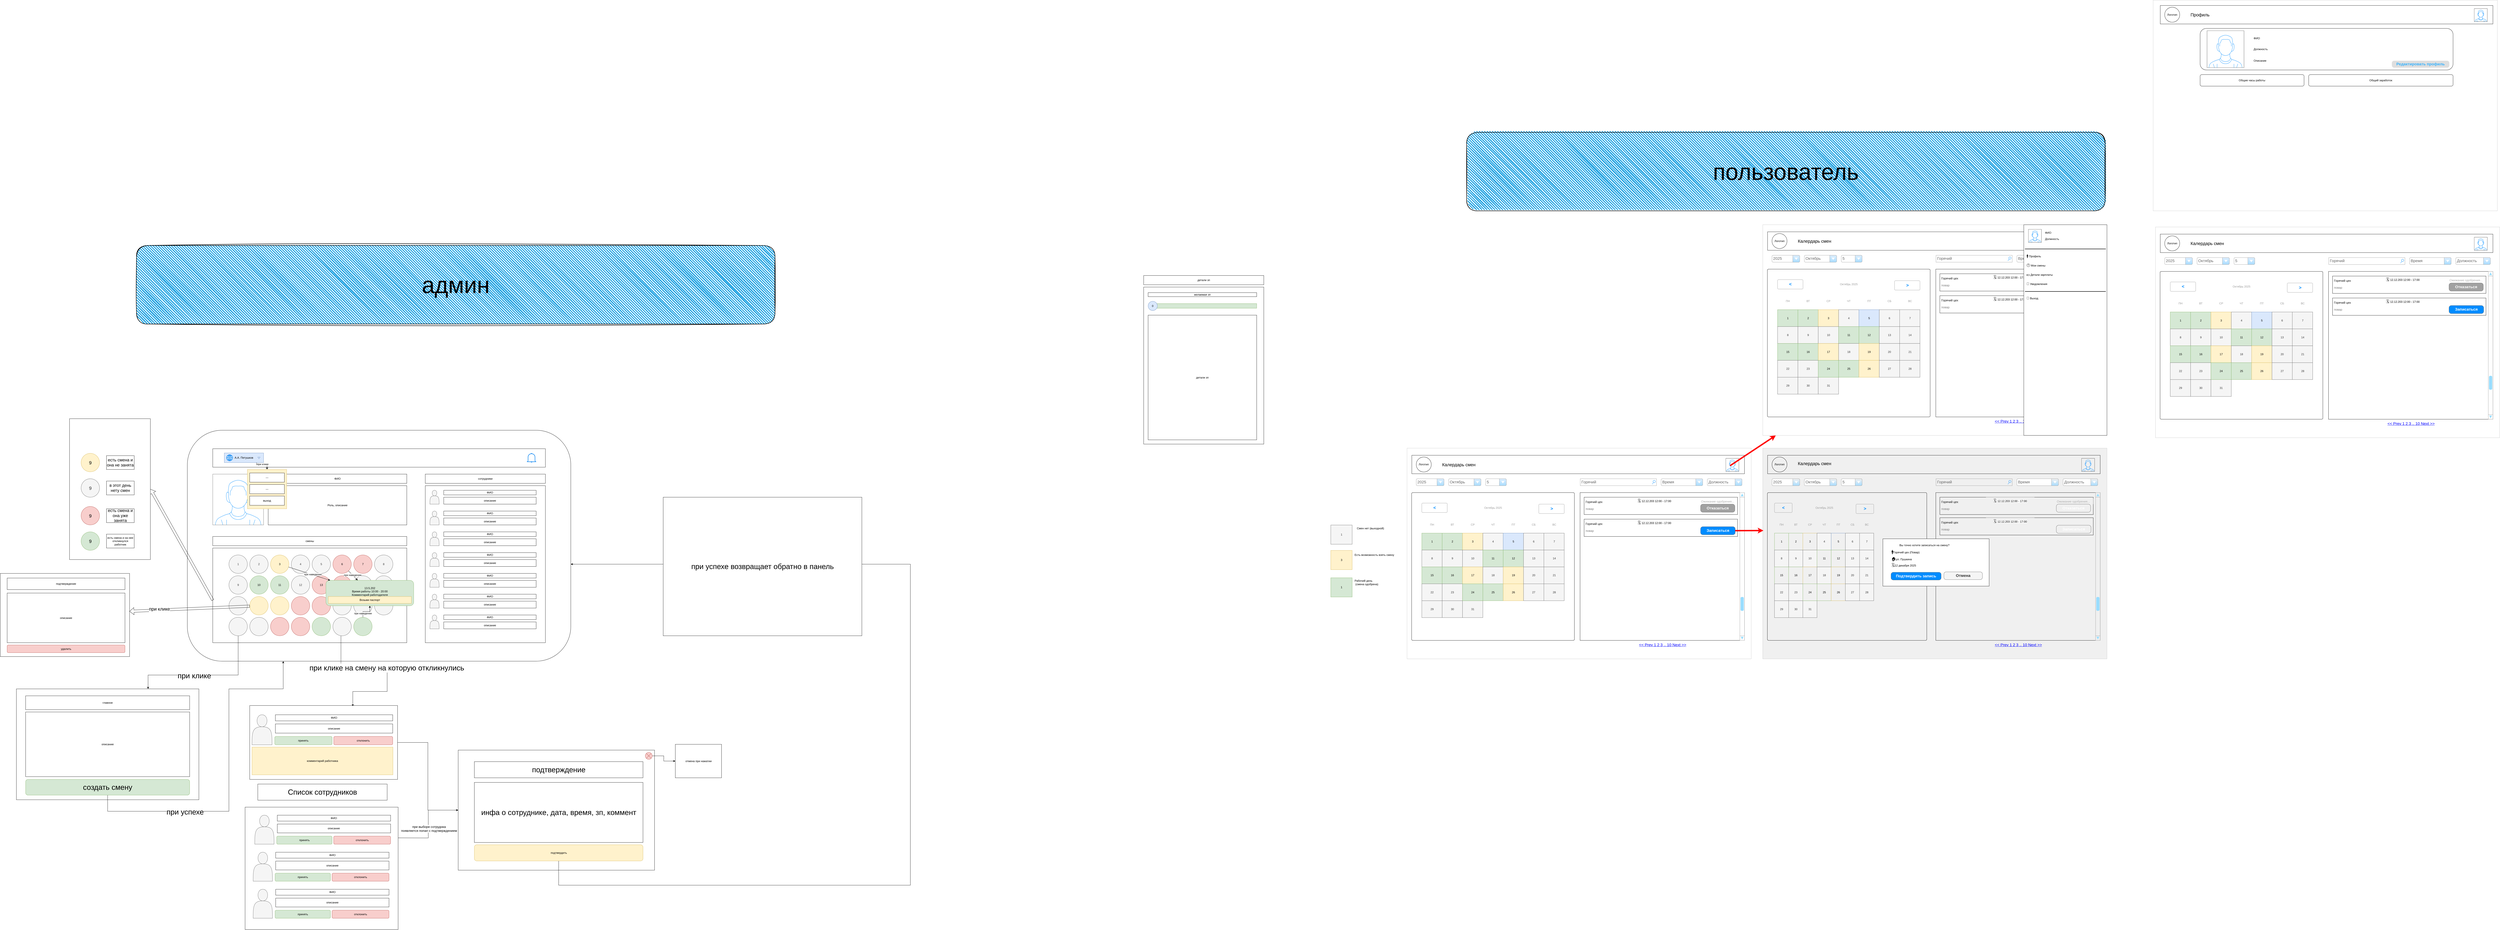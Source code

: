 <mxfile version="24.7.5">
  <diagram name="Страница — 1" id="A5AK-DVbwj8yZgUUOGTx">
    <mxGraphModel dx="4126" dy="3446" grid="1" gridSize="10" guides="1" tooltips="1" connect="1" arrows="1" fold="1" page="1" pageScale="1" pageWidth="1920" pageHeight="1080" math="0" shadow="0">
      <root>
        <mxCell id="0" />
        <mxCell id="1" parent="0" />
        <mxCell id="NCmu5aA8enXSTgFfiEsh-1" value="" style="rounded=0;whiteSpace=wrap;html=1;strokeColor=#c7c7c7;" vertex="1" parent="1">
          <mxGeometry x="5410" y="117.59" width="1490" height="912.41" as="geometry" />
        </mxCell>
        <mxCell id="l_d-CUiOMMgP33nCf8Cc-3" value="" style="rounded=1;whiteSpace=wrap;html=1;fillColor=none;shadow=0;" parent="1" vertex="1">
          <mxGeometry x="130" y="40" width="1660" height="1000" as="geometry" />
        </mxCell>
        <mxCell id="l_d-CUiOMMgP33nCf8Cc-2" value="" style="verticalLabelPosition=bottom;shadow=0;dashed=0;align=center;html=1;verticalAlign=top;strokeWidth=1;shape=mxgraph.mockup.containers.userMale;strokeColor=#666666;strokeColor2=#008cff;" parent="1" vertex="1">
          <mxGeometry x="240" y="230" width="220" height="220" as="geometry" />
        </mxCell>
        <mxCell id="l_d-CUiOMMgP33nCf8Cc-6" value="ФИО" style="rounded=0;whiteSpace=wrap;html=1;" parent="1" vertex="1">
          <mxGeometry x="480" y="230" width="600" height="40" as="geometry" />
        </mxCell>
        <mxCell id="l_d-CUiOMMgP33nCf8Cc-8" value="Роль, описание" style="rounded=0;whiteSpace=wrap;html=1;" parent="1" vertex="1">
          <mxGeometry x="480" y="280" width="600" height="170" as="geometry" />
        </mxCell>
        <mxCell id="l_d-CUiOMMgP33nCf8Cc-9" value="сотрудники" style="rounded=0;whiteSpace=wrap;html=1;" parent="1" vertex="1">
          <mxGeometry x="1160" y="230" width="520" height="40" as="geometry" />
        </mxCell>
        <mxCell id="l_d-CUiOMMgP33nCf8Cc-10" value="список сотрудников" style="rounded=0;whiteSpace=wrap;html=1;" parent="1" vertex="1">
          <mxGeometry x="1160" y="280" width="520" height="680" as="geometry" />
        </mxCell>
        <mxCell id="l_d-CUiOMMgP33nCf8Cc-11" value="смены" style="rounded=0;whiteSpace=wrap;html=1;" parent="1" vertex="1">
          <mxGeometry x="240" y="500" width="840" height="40" as="geometry" />
        </mxCell>
        <mxCell id="l_d-CUiOMMgP33nCf8Cc-12" value="" style="rounded=0;whiteSpace=wrap;html=1;" parent="1" vertex="1">
          <mxGeometry x="240" y="550" width="840" height="410" as="geometry" />
        </mxCell>
        <mxCell id="l_d-CUiOMMgP33nCf8Cc-13" value="1" style="ellipse;whiteSpace=wrap;html=1;aspect=fixed;fillColor=#f5f5f5;fontColor=#333333;strokeColor=#666666;" parent="1" vertex="1">
          <mxGeometry x="310" y="580" width="80" height="80" as="geometry" />
        </mxCell>
        <mxCell id="l_d-CUiOMMgP33nCf8Cc-14" value="2" style="ellipse;whiteSpace=wrap;html=1;aspect=fixed;fillColor=#f5f5f5;fontColor=#333333;strokeColor=#666666;" parent="1" vertex="1">
          <mxGeometry x="400" y="580" width="80" height="80" as="geometry" />
        </mxCell>
        <mxCell id="l_d-CUiOMMgP33nCf8Cc-15" value="3" style="ellipse;whiteSpace=wrap;html=1;aspect=fixed;fillColor=#fff2cc;strokeColor=#d6b656;" parent="1" vertex="1">
          <mxGeometry x="490" y="580" width="80" height="80" as="geometry" />
        </mxCell>
        <mxCell id="l_d-CUiOMMgP33nCf8Cc-16" value="6" style="ellipse;whiteSpace=wrap;html=1;aspect=fixed;fillColor=#f8cecc;strokeColor=#b85450;" parent="1" vertex="1">
          <mxGeometry x="760" y="580" width="80" height="80" as="geometry" />
        </mxCell>
        <mxCell id="l_d-CUiOMMgP33nCf8Cc-17" value="5" style="ellipse;whiteSpace=wrap;html=1;aspect=fixed;fillColor=#f5f5f5;fontColor=#333333;strokeColor=#666666;" parent="1" vertex="1">
          <mxGeometry x="670" y="580" width="80" height="80" as="geometry" />
        </mxCell>
        <mxCell id="l_d-CUiOMMgP33nCf8Cc-18" value="4" style="ellipse;whiteSpace=wrap;html=1;aspect=fixed;fillColor=#f5f5f5;fontColor=#333333;strokeColor=#666666;" parent="1" vertex="1">
          <mxGeometry x="580" y="580" width="80" height="80" as="geometry" />
        </mxCell>
        <mxCell id="l_d-CUiOMMgP33nCf8Cc-20" value="8" style="ellipse;whiteSpace=wrap;html=1;aspect=fixed;fillColor=#f5f5f5;fontColor=#333333;strokeColor=#666666;" parent="1" vertex="1">
          <mxGeometry x="940" y="580" width="80" height="80" as="geometry" />
        </mxCell>
        <mxCell id="l_d-CUiOMMgP33nCf8Cc-21" value="7" style="ellipse;whiteSpace=wrap;html=1;aspect=fixed;fillColor=#f8cecc;strokeColor=#b85450;" parent="1" vertex="1">
          <mxGeometry x="850" y="580" width="80" height="80" as="geometry" />
        </mxCell>
        <mxCell id="l_d-CUiOMMgP33nCf8Cc-23" value="" style="ellipse;whiteSpace=wrap;html=1;aspect=fixed;fillColor=#f5f5f5;fontColor=#333333;strokeColor=#666666;" parent="1" vertex="1">
          <mxGeometry x="940" y="670" width="80" height="80" as="geometry" />
        </mxCell>
        <mxCell id="l_d-CUiOMMgP33nCf8Cc-24" value="" style="ellipse;whiteSpace=wrap;html=1;aspect=fixed;fillColor=#f5f5f5;fontColor=#333333;strokeColor=#666666;" parent="1" vertex="1">
          <mxGeometry x="850" y="670" width="80" height="80" as="geometry" />
        </mxCell>
        <mxCell id="l_d-CUiOMMgP33nCf8Cc-25" value="9" style="ellipse;whiteSpace=wrap;html=1;aspect=fixed;fillColor=#f5f5f5;fontColor=#333333;strokeColor=#666666;" parent="1" vertex="1">
          <mxGeometry x="310" y="670" width="80" height="80" as="geometry" />
        </mxCell>
        <mxCell id="l_d-CUiOMMgP33nCf8Cc-26" value="10" style="ellipse;whiteSpace=wrap;html=1;aspect=fixed;fillColor=#d5e8d4;strokeColor=#82b366;" parent="1" vertex="1">
          <mxGeometry x="400" y="670" width="80" height="80" as="geometry" />
        </mxCell>
        <mxCell id="l_d-CUiOMMgP33nCf8Cc-27" value="11" style="ellipse;whiteSpace=wrap;html=1;aspect=fixed;fillColor=#d5e8d4;strokeColor=#82b366;" parent="1" vertex="1">
          <mxGeometry x="490" y="670" width="80" height="80" as="geometry" />
        </mxCell>
        <mxCell id="l_d-CUiOMMgP33nCf8Cc-28" value="12" style="ellipse;whiteSpace=wrap;html=1;aspect=fixed;fillColor=#f5f5f5;fontColor=#333333;strokeColor=#666666;" parent="1" vertex="1">
          <mxGeometry x="580" y="670" width="80" height="80" as="geometry" />
        </mxCell>
        <mxCell id="l_d-CUiOMMgP33nCf8Cc-29" value="13" style="ellipse;whiteSpace=wrap;html=1;aspect=fixed;fillColor=#f8cecc;strokeColor=#b85450;" parent="1" vertex="1">
          <mxGeometry x="670" y="670" width="80" height="80" as="geometry" />
        </mxCell>
        <mxCell id="l_d-CUiOMMgP33nCf8Cc-30" value="14" style="ellipse;whiteSpace=wrap;html=1;aspect=fixed;fillColor=#f8cecc;strokeColor=#b85450;" parent="1" vertex="1">
          <mxGeometry x="760" y="670" width="80" height="80" as="geometry" />
        </mxCell>
        <mxCell id="l_d-CUiOMMgP33nCf8Cc-32" value="" style="ellipse;whiteSpace=wrap;html=1;aspect=fixed;fillColor=#f5f5f5;fontColor=#333333;strokeColor=#666666;" parent="1" vertex="1">
          <mxGeometry x="940" y="760" width="80" height="80" as="geometry" />
        </mxCell>
        <mxCell id="l_d-CUiOMMgP33nCf8Cc-33" value="" style="ellipse;whiteSpace=wrap;html=1;aspect=fixed;fillColor=#f5f5f5;fontColor=#333333;strokeColor=#666666;" parent="1" vertex="1">
          <mxGeometry x="850" y="760" width="80" height="80" as="geometry" />
        </mxCell>
        <mxCell id="l_d-CUiOMMgP33nCf8Cc-34" value="" style="ellipse;whiteSpace=wrap;html=1;aspect=fixed;fillColor=#f5f5f5;fontColor=#333333;strokeColor=#666666;" parent="1" vertex="1">
          <mxGeometry x="310" y="760" width="80" height="80" as="geometry" />
        </mxCell>
        <mxCell id="l_d-CUiOMMgP33nCf8Cc-35" value="" style="ellipse;whiteSpace=wrap;html=1;aspect=fixed;fillColor=#fff2cc;strokeColor=#d6b656;" parent="1" vertex="1">
          <mxGeometry x="400" y="760" width="80" height="80" as="geometry" />
        </mxCell>
        <mxCell id="l_d-CUiOMMgP33nCf8Cc-36" value="" style="ellipse;whiteSpace=wrap;html=1;aspect=fixed;fillColor=#fff2cc;strokeColor=#d6b656;" parent="1" vertex="1">
          <mxGeometry x="490" y="760" width="80" height="80" as="geometry" />
        </mxCell>
        <mxCell id="l_d-CUiOMMgP33nCf8Cc-37" value="" style="ellipse;whiteSpace=wrap;html=1;aspect=fixed;fillColor=#f8cecc;strokeColor=#b85450;" parent="1" vertex="1">
          <mxGeometry x="580" y="760" width="80" height="80" as="geometry" />
        </mxCell>
        <mxCell id="l_d-CUiOMMgP33nCf8Cc-38" value="" style="ellipse;whiteSpace=wrap;html=1;aspect=fixed;fillColor=#f8cecc;strokeColor=#b85450;" parent="1" vertex="1">
          <mxGeometry x="670" y="760" width="80" height="80" as="geometry" />
        </mxCell>
        <mxCell id="l_d-CUiOMMgP33nCf8Cc-39" value="" style="ellipse;whiteSpace=wrap;html=1;aspect=fixed;fillColor=#f5f5f5;fontColor=#333333;strokeColor=#666666;" parent="1" vertex="1">
          <mxGeometry x="760" y="760" width="80" height="80" as="geometry" />
        </mxCell>
        <mxCell id="l_d-CUiOMMgP33nCf8Cc-209" style="edgeStyle=orthogonalEdgeStyle;rounded=0;orthogonalLoop=1;jettySize=auto;html=1;" parent="1" source="l_d-CUiOMMgP33nCf8Cc-42" target="l_d-CUiOMMgP33nCf8Cc-49" edge="1">
          <mxGeometry relative="1" as="geometry" />
        </mxCell>
        <mxCell id="l_d-CUiOMMgP33nCf8Cc-212" value="при наведении" style="edgeLabel;html=1;align=center;verticalAlign=middle;resizable=0;points=[];" parent="l_d-CUiOMMgP33nCf8Cc-209" vertex="1" connectable="0">
          <mxGeometry x="-0.558" relative="1" as="geometry">
            <mxPoint as="offset" />
          </mxGeometry>
        </mxCell>
        <mxCell id="l_d-CUiOMMgP33nCf8Cc-42" value="" style="ellipse;whiteSpace=wrap;html=1;aspect=fixed;fillColor=#d5e8d4;strokeColor=#82b366;" parent="1" vertex="1">
          <mxGeometry x="850" y="850" width="80" height="80" as="geometry" />
        </mxCell>
        <mxCell id="l_d-CUiOMMgP33nCf8Cc-195" style="edgeStyle=orthogonalEdgeStyle;rounded=0;orthogonalLoop=1;jettySize=auto;html=1;" parent="1" source="l_d-CUiOMMgP33nCf8Cc-43" target="l_d-CUiOMMgP33nCf8Cc-194" edge="1">
          <mxGeometry relative="1" as="geometry">
            <Array as="points">
              <mxPoint x="350" y="1100" />
              <mxPoint x="-40" y="1100" />
            </Array>
          </mxGeometry>
        </mxCell>
        <mxCell id="l_d-CUiOMMgP33nCf8Cc-196" value="при клике" style="edgeLabel;html=1;align=center;verticalAlign=middle;resizable=0;points=[];fontSize=32;" parent="l_d-CUiOMMgP33nCf8Cc-195" vertex="1" connectable="0">
          <mxGeometry x="0.163" y="3" relative="1" as="geometry">
            <mxPoint as="offset" />
          </mxGeometry>
        </mxCell>
        <mxCell id="l_d-CUiOMMgP33nCf8Cc-43" value="" style="ellipse;whiteSpace=wrap;html=1;aspect=fixed;fillColor=#f5f5f5;fontColor=#333333;strokeColor=#666666;" parent="1" vertex="1">
          <mxGeometry x="310" y="850" width="80" height="80" as="geometry" />
        </mxCell>
        <mxCell id="l_d-CUiOMMgP33nCf8Cc-44" value="" style="ellipse;whiteSpace=wrap;html=1;aspect=fixed;fillColor=#f5f5f5;fontColor=#333333;strokeColor=#666666;" parent="1" vertex="1">
          <mxGeometry x="400" y="850" width="80" height="80" as="geometry" />
        </mxCell>
        <mxCell id="l_d-CUiOMMgP33nCf8Cc-45" value="" style="ellipse;whiteSpace=wrap;html=1;aspect=fixed;fillColor=#f8cecc;strokeColor=#b85450;" parent="1" vertex="1">
          <mxGeometry x="490" y="850" width="80" height="80" as="geometry" />
        </mxCell>
        <mxCell id="l_d-CUiOMMgP33nCf8Cc-46" value="" style="ellipse;whiteSpace=wrap;html=1;aspect=fixed;fillColor=#f8cecc;strokeColor=#b85450;" parent="1" vertex="1">
          <mxGeometry x="580" y="850" width="80" height="80" as="geometry" />
        </mxCell>
        <mxCell id="l_d-CUiOMMgP33nCf8Cc-175" style="edgeStyle=orthogonalEdgeStyle;rounded=0;orthogonalLoop=1;jettySize=auto;html=1;entryX=0.58;entryY=0.007;entryDx=0;entryDy=0;entryPerimeter=0;" parent="1" edge="1">
          <mxGeometry relative="1" as="geometry">
            <mxPoint x="795" y="930.0" as="sourcePoint" />
            <mxPoint x="846.2" y="1235.51" as="targetPoint" />
            <Array as="points">
              <mxPoint x="795" y="1061.27" />
              <mxPoint x="995" y="1061.27" />
              <mxPoint x="995" y="1171.27" />
              <mxPoint x="846" y="1171.27" />
            </Array>
          </mxGeometry>
        </mxCell>
        <mxCell id="l_d-CUiOMMgP33nCf8Cc-176" value="при клике на смену на которую откликнулись" style="edgeLabel;html=1;align=center;verticalAlign=middle;resizable=0;points=[];fontSize=32;" parent="l_d-CUiOMMgP33nCf8Cc-175" vertex="1" connectable="0">
          <mxGeometry x="0.035" y="-2" relative="1" as="geometry">
            <mxPoint as="offset" />
          </mxGeometry>
        </mxCell>
        <mxCell id="l_d-CUiOMMgP33nCf8Cc-47" value="" style="ellipse;whiteSpace=wrap;html=1;aspect=fixed;fillColor=#d5e8d4;strokeColor=#82b366;" parent="1" vertex="1">
          <mxGeometry x="670" y="850" width="80" height="80" as="geometry" />
        </mxCell>
        <mxCell id="l_d-CUiOMMgP33nCf8Cc-48" value="" style="ellipse;whiteSpace=wrap;html=1;aspect=fixed;fillColor=#f5f5f5;fontColor=#333333;strokeColor=#666666;" parent="1" vertex="1">
          <mxGeometry x="760" y="850" width="80" height="80" as="geometry" />
        </mxCell>
        <mxCell id="l_d-CUiOMMgP33nCf8Cc-51" value="" style="group;fillColor=none;strokeColor=none;" parent="1" vertex="1" connectable="0">
          <mxGeometry x="730" y="690" width="380" height="110" as="geometry" />
        </mxCell>
        <mxCell id="l_d-CUiOMMgP33nCf8Cc-49" value="13.5.202&lt;div&gt;Время работы 10:00 - 20:00&lt;/div&gt;&lt;div&gt;Комментарий работодателя&lt;/div&gt;&lt;div&gt;&lt;br&gt;&lt;/div&gt;" style="rounded=1;whiteSpace=wrap;html=1;align=center;fillColor=#d5e8d4;strokeColor=#82b366;" parent="l_d-CUiOMMgP33nCf8Cc-51" vertex="1">
          <mxGeometry width="380" height="110" as="geometry" />
        </mxCell>
        <mxCell id="l_d-CUiOMMgP33nCf8Cc-50" value="Возьми паспорт" style="rounded=0;whiteSpace=wrap;html=1;fillColor=#fff2cc;strokeColor=#d6b656;" parent="l_d-CUiOMMgP33nCf8Cc-51" vertex="1">
          <mxGeometry x="10" y="70" width="360" height="30" as="geometry" />
        </mxCell>
        <mxCell id="l_d-CUiOMMgP33nCf8Cc-52" value="" style="endArrow=classic;html=1;rounded=0;" parent="1" source="l_d-CUiOMMgP33nCf8Cc-16" target="l_d-CUiOMMgP33nCf8Cc-49" edge="1">
          <mxGeometry width="50" height="50" relative="1" as="geometry">
            <mxPoint x="820" y="870" as="sourcePoint" />
            <mxPoint x="870" y="820" as="targetPoint" />
          </mxGeometry>
        </mxCell>
        <mxCell id="l_d-CUiOMMgP33nCf8Cc-53" value="при наведении" style="edgeLabel;html=1;align=center;verticalAlign=middle;resizable=0;points=[];" parent="l_d-CUiOMMgP33nCf8Cc-52" vertex="1" connectable="0">
          <mxGeometry x="-0.118" relative="1" as="geometry">
            <mxPoint as="offset" />
          </mxGeometry>
        </mxCell>
        <mxCell id="l_d-CUiOMMgP33nCf8Cc-58" value="" style="group" parent="1" vertex="1" connectable="0">
          <mxGeometry x="1180" y="300" width="460" height="60" as="geometry" />
        </mxCell>
        <mxCell id="l_d-CUiOMMgP33nCf8Cc-55" value="" style="shape=actor;whiteSpace=wrap;html=1;fillColor=#f5f5f5;strokeColor=#666666;fontColor=#333333;" parent="l_d-CUiOMMgP33nCf8Cc-58" vertex="1">
          <mxGeometry width="40" height="60" as="geometry" />
        </mxCell>
        <mxCell id="l_d-CUiOMMgP33nCf8Cc-56" value="ФИО" style="rounded=0;whiteSpace=wrap;html=1;" parent="l_d-CUiOMMgP33nCf8Cc-58" vertex="1">
          <mxGeometry x="60" width="400" height="20" as="geometry" />
        </mxCell>
        <mxCell id="l_d-CUiOMMgP33nCf8Cc-57" value="описание" style="rounded=0;whiteSpace=wrap;html=1;" parent="l_d-CUiOMMgP33nCf8Cc-58" vertex="1">
          <mxGeometry x="60" y="30" width="400" height="30" as="geometry" />
        </mxCell>
        <mxCell id="l_d-CUiOMMgP33nCf8Cc-59" value="" style="group" parent="1" vertex="1" connectable="0">
          <mxGeometry x="1180" y="390" width="460" height="60" as="geometry" />
        </mxCell>
        <mxCell id="l_d-CUiOMMgP33nCf8Cc-60" value="" style="shape=actor;whiteSpace=wrap;html=1;fillColor=#f5f5f5;strokeColor=#666666;fontColor=#333333;" parent="l_d-CUiOMMgP33nCf8Cc-59" vertex="1">
          <mxGeometry width="40" height="60" as="geometry" />
        </mxCell>
        <mxCell id="l_d-CUiOMMgP33nCf8Cc-61" value="ФИО" style="rounded=0;whiteSpace=wrap;html=1;" parent="l_d-CUiOMMgP33nCf8Cc-59" vertex="1">
          <mxGeometry x="60" width="400" height="20" as="geometry" />
        </mxCell>
        <mxCell id="l_d-CUiOMMgP33nCf8Cc-62" value="описание" style="rounded=0;whiteSpace=wrap;html=1;" parent="l_d-CUiOMMgP33nCf8Cc-59" vertex="1">
          <mxGeometry x="60" y="30" width="400" height="30" as="geometry" />
        </mxCell>
        <mxCell id="l_d-CUiOMMgP33nCf8Cc-63" value="" style="group" parent="1" vertex="1" connectable="0">
          <mxGeometry x="1180" y="570" width="460" height="60" as="geometry" />
        </mxCell>
        <mxCell id="l_d-CUiOMMgP33nCf8Cc-64" value="" style="shape=actor;whiteSpace=wrap;html=1;fillColor=#f5f5f5;strokeColor=#666666;fontColor=#333333;" parent="l_d-CUiOMMgP33nCf8Cc-63" vertex="1">
          <mxGeometry width="40" height="60" as="geometry" />
        </mxCell>
        <mxCell id="l_d-CUiOMMgP33nCf8Cc-65" value="ФИО" style="rounded=0;whiteSpace=wrap;html=1;" parent="l_d-CUiOMMgP33nCf8Cc-63" vertex="1">
          <mxGeometry x="60" width="400" height="20" as="geometry" />
        </mxCell>
        <mxCell id="l_d-CUiOMMgP33nCf8Cc-66" value="описание" style="rounded=0;whiteSpace=wrap;html=1;" parent="l_d-CUiOMMgP33nCf8Cc-63" vertex="1">
          <mxGeometry x="60" y="30" width="400" height="30" as="geometry" />
        </mxCell>
        <mxCell id="l_d-CUiOMMgP33nCf8Cc-67" value="" style="group" parent="1" vertex="1" connectable="0">
          <mxGeometry x="1180" y="480" width="460" height="60" as="geometry" />
        </mxCell>
        <mxCell id="l_d-CUiOMMgP33nCf8Cc-68" value="" style="shape=actor;whiteSpace=wrap;html=1;fillColor=#f5f5f5;strokeColor=#666666;fontColor=#333333;" parent="l_d-CUiOMMgP33nCf8Cc-67" vertex="1">
          <mxGeometry width="40" height="60" as="geometry" />
        </mxCell>
        <mxCell id="l_d-CUiOMMgP33nCf8Cc-69" value="ФИО" style="rounded=0;whiteSpace=wrap;html=1;" parent="l_d-CUiOMMgP33nCf8Cc-67" vertex="1">
          <mxGeometry x="60" width="400" height="20" as="geometry" />
        </mxCell>
        <mxCell id="l_d-CUiOMMgP33nCf8Cc-70" value="описание" style="rounded=0;whiteSpace=wrap;html=1;" parent="l_d-CUiOMMgP33nCf8Cc-67" vertex="1">
          <mxGeometry x="60" y="30" width="400" height="30" as="geometry" />
        </mxCell>
        <mxCell id="l_d-CUiOMMgP33nCf8Cc-71" value="" style="group" parent="1" vertex="1" connectable="0">
          <mxGeometry x="1180" y="750" width="460" height="60" as="geometry" />
        </mxCell>
        <mxCell id="l_d-CUiOMMgP33nCf8Cc-72" value="" style="shape=actor;whiteSpace=wrap;html=1;fillColor=#f5f5f5;strokeColor=#666666;fontColor=#333333;" parent="l_d-CUiOMMgP33nCf8Cc-71" vertex="1">
          <mxGeometry width="40" height="60" as="geometry" />
        </mxCell>
        <mxCell id="l_d-CUiOMMgP33nCf8Cc-73" value="ФИО" style="rounded=0;whiteSpace=wrap;html=1;" parent="l_d-CUiOMMgP33nCf8Cc-71" vertex="1">
          <mxGeometry x="60" width="400" height="20" as="geometry" />
        </mxCell>
        <mxCell id="l_d-CUiOMMgP33nCf8Cc-74" value="описание" style="rounded=0;whiteSpace=wrap;html=1;" parent="l_d-CUiOMMgP33nCf8Cc-71" vertex="1">
          <mxGeometry x="60" y="30" width="400" height="30" as="geometry" />
        </mxCell>
        <mxCell id="l_d-CUiOMMgP33nCf8Cc-75" value="" style="group" parent="1" vertex="1" connectable="0">
          <mxGeometry x="1180" y="660" width="460" height="60" as="geometry" />
        </mxCell>
        <mxCell id="l_d-CUiOMMgP33nCf8Cc-76" value="" style="shape=actor;whiteSpace=wrap;html=1;fillColor=#f5f5f5;strokeColor=#666666;fontColor=#333333;" parent="l_d-CUiOMMgP33nCf8Cc-75" vertex="1">
          <mxGeometry width="40" height="60" as="geometry" />
        </mxCell>
        <mxCell id="l_d-CUiOMMgP33nCf8Cc-77" value="ФИО" style="rounded=0;whiteSpace=wrap;html=1;" parent="l_d-CUiOMMgP33nCf8Cc-75" vertex="1">
          <mxGeometry x="60" width="400" height="20" as="geometry" />
        </mxCell>
        <mxCell id="l_d-CUiOMMgP33nCf8Cc-78" value="описание" style="rounded=0;whiteSpace=wrap;html=1;" parent="l_d-CUiOMMgP33nCf8Cc-75" vertex="1">
          <mxGeometry x="60" y="30" width="400" height="30" as="geometry" />
        </mxCell>
        <mxCell id="l_d-CUiOMMgP33nCf8Cc-83" value="" style="group" parent="1" vertex="1" connectable="0">
          <mxGeometry x="1180" y="840" width="460" height="60" as="geometry" />
        </mxCell>
        <mxCell id="l_d-CUiOMMgP33nCf8Cc-84" value="" style="shape=actor;whiteSpace=wrap;html=1;fillColor=#f5f5f5;strokeColor=#666666;fontColor=#333333;" parent="l_d-CUiOMMgP33nCf8Cc-83" vertex="1">
          <mxGeometry width="40" height="60" as="geometry" />
        </mxCell>
        <mxCell id="l_d-CUiOMMgP33nCf8Cc-85" value="ФИО" style="rounded=0;whiteSpace=wrap;html=1;" parent="l_d-CUiOMMgP33nCf8Cc-83" vertex="1">
          <mxGeometry x="60" width="400" height="20" as="geometry" />
        </mxCell>
        <mxCell id="l_d-CUiOMMgP33nCf8Cc-86" value="описание" style="rounded=0;whiteSpace=wrap;html=1;" parent="l_d-CUiOMMgP33nCf8Cc-83" vertex="1">
          <mxGeometry x="60" y="30" width="400" height="30" as="geometry" />
        </mxCell>
        <mxCell id="l_d-CUiOMMgP33nCf8Cc-87" value="" style="rounded=0;whiteSpace=wrap;html=1;" parent="1" vertex="1">
          <mxGeometry x="240" y="120" width="1440" height="80" as="geometry" />
        </mxCell>
        <mxCell id="l_d-CUiOMMgP33nCf8Cc-88" value="" style="html=1;verticalLabelPosition=bottom;align=center;labelBackgroundColor=#ffffff;verticalAlign=top;strokeWidth=2;strokeColor=#0080F0;shadow=0;dashed=0;shape=mxgraph.ios7.icons.bell;" parent="1" vertex="1">
          <mxGeometry x="1600" y="140" width="40" height="38.5" as="geometry" />
        </mxCell>
        <mxCell id="l_d-CUiOMMgP33nCf8Cc-95" style="edgeStyle=orthogonalEdgeStyle;rounded=0;orthogonalLoop=1;jettySize=auto;html=1;" parent="1" source="l_d-CUiOMMgP33nCf8Cc-90" target="l_d-CUiOMMgP33nCf8Cc-94" edge="1">
          <mxGeometry relative="1" as="geometry">
            <Array as="points">
              <mxPoint x="430" y="190" />
              <mxPoint x="475" y="190" />
            </Array>
          </mxGeometry>
        </mxCell>
        <mxCell id="l_d-CUiOMMgP33nCf8Cc-96" value="при клике" style="edgeLabel;html=1;align=center;verticalAlign=middle;resizable=0;points=[];" parent="l_d-CUiOMMgP33nCf8Cc-95" vertex="1" connectable="0">
          <mxGeometry x="-0.038" y="3" relative="1" as="geometry">
            <mxPoint as="offset" />
          </mxGeometry>
        </mxCell>
        <mxCell id="l_d-CUiOMMgP33nCf8Cc-90" value="А.А. Петушков" style="rounded=0;whiteSpace=wrap;html=1;fillColor=#dae8fc;strokeColor=#6c8ebf;" parent="1" vertex="1">
          <mxGeometry x="290" y="138.5" width="170" height="41.5" as="geometry" />
        </mxCell>
        <mxCell id="l_d-CUiOMMgP33nCf8Cc-92" value="" style="html=1;verticalLabelPosition=bottom;align=center;labelBackgroundColor=#ffffff;verticalAlign=top;strokeWidth=2;strokeColor=#0080F0;shadow=0;dashed=0;shape=mxgraph.ios7.icons.globe;" parent="1" vertex="1">
          <mxGeometry x="300" y="146.25" width="26" height="26" as="geometry" />
        </mxCell>
        <mxCell id="l_d-CUiOMMgP33nCf8Cc-93" value="" style="triangle;whiteSpace=wrap;html=1;rotation=90;fillColor=#dae8fc;strokeColor=#6c8ebf;" parent="1" vertex="1">
          <mxGeometry x="436.25" y="155" width="7.5" height="10" as="geometry" />
        </mxCell>
        <mxCell id="l_d-CUiOMMgP33nCf8Cc-94" value="" style="whiteSpace=wrap;html=1;aspect=fixed;fillColor=#fff2cc;strokeColor=#d6b656;" parent="1" vertex="1">
          <mxGeometry x="390" y="210" width="170" height="170" as="geometry" />
        </mxCell>
        <mxCell id="l_d-CUiOMMgP33nCf8Cc-97" value="---" style="rounded=0;whiteSpace=wrap;html=1;" parent="1" vertex="1">
          <mxGeometry x="400" y="225" width="150" height="40" as="geometry" />
        </mxCell>
        <mxCell id="l_d-CUiOMMgP33nCf8Cc-98" value="---" style="rounded=0;whiteSpace=wrap;html=1;" parent="1" vertex="1">
          <mxGeometry x="400" y="275" width="150" height="40" as="geometry" />
        </mxCell>
        <mxCell id="l_d-CUiOMMgP33nCf8Cc-99" value="выход" style="rounded=0;whiteSpace=wrap;html=1;" parent="1" vertex="1">
          <mxGeometry x="400" y="325" width="150" height="40" as="geometry" />
        </mxCell>
        <mxCell id="l_d-CUiOMMgP33nCf8Cc-106" value="&lt;font style=&quot;font-size: 32px;&quot;&gt;Список сотрудников&lt;/font&gt;" style="rounded=0;whiteSpace=wrap;html=1;" parent="1" vertex="1">
          <mxGeometry x="435" y="1572" width="560" height="70" as="geometry" />
        </mxCell>
        <mxCell id="l_d-CUiOMMgP33nCf8Cc-140" style="edgeStyle=orthogonalEdgeStyle;rounded=0;orthogonalLoop=1;jettySize=auto;html=1;" parent="1" target="l_d-CUiOMMgP33nCf8Cc-139" edge="1">
          <mxGeometry relative="1" as="geometry">
            <mxPoint x="1042.5" y="1805" as="sourcePoint" />
          </mxGeometry>
        </mxCell>
        <mxCell id="l_d-CUiOMMgP33nCf8Cc-141" value="&lt;font style=&quot;font-size: 14px;&quot;&gt;при выборе сотруднка&lt;/font&gt;&lt;div&gt;&lt;font style=&quot;font-size: 14px;&quot;&gt;появляется попап с подтверждением&lt;/font&gt;&lt;/div&gt;" style="edgeLabel;html=1;align=center;verticalAlign=middle;resizable=0;points=[];" parent="l_d-CUiOMMgP33nCf8Cc-140" vertex="1" connectable="0">
          <mxGeometry x="-0.1" y="-3" relative="1" as="geometry">
            <mxPoint as="offset" />
          </mxGeometry>
        </mxCell>
        <mxCell id="l_d-CUiOMMgP33nCf8Cc-139" value="" style="rounded=0;whiteSpace=wrap;html=1;" parent="1" vertex="1">
          <mxGeometry x="1302.5" y="1425" width="850" height="520" as="geometry" />
        </mxCell>
        <mxCell id="l_d-CUiOMMgP33nCf8Cc-143" value="&lt;font style=&quot;font-size: 32px;&quot;&gt;подтверждение&lt;/font&gt;" style="rounded=0;whiteSpace=wrap;html=1;" parent="1" vertex="1">
          <mxGeometry x="1372.5" y="1475" width="730" height="70" as="geometry" />
        </mxCell>
        <mxCell id="l_d-CUiOMMgP33nCf8Cc-145" value="&lt;font style=&quot;font-size: 32px;&quot;&gt;инфа о сотруднике, дата, время, зп, коммент&lt;/font&gt;" style="rounded=0;whiteSpace=wrap;html=1;" parent="1" vertex="1">
          <mxGeometry x="1372.5" y="1565" width="730" height="260" as="geometry" />
        </mxCell>
        <mxCell id="l_d-CUiOMMgP33nCf8Cc-155" value="подтвердить" style="rounded=1;fillColor=#fff2cc;strokeColor=#d6b656;html=1;whiteSpace=wrap;align=center;verticalAlign=middle;fontStyle=0;fontSize=12;sketch=0;" parent="1" vertex="1">
          <mxGeometry x="1372.5" y="1835" width="730" height="70" as="geometry" />
        </mxCell>
        <mxCell id="l_d-CUiOMMgP33nCf8Cc-158" style="edgeStyle=orthogonalEdgeStyle;rounded=0;orthogonalLoop=1;jettySize=auto;html=1;" parent="1" source="l_d-CUiOMMgP33nCf8Cc-156" target="l_d-CUiOMMgP33nCf8Cc-157" edge="1">
          <mxGeometry relative="1" as="geometry" />
        </mxCell>
        <mxCell id="l_d-CUiOMMgP33nCf8Cc-156" value="" style="shape=sumEllipse;perimeter=ellipsePerimeter;html=1;backgroundOutline=1;fillColor=#f8cecc;strokeColor=#b85450;" parent="1" vertex="1">
          <mxGeometry x="2112.5" y="1435" width="30" height="30" as="geometry" />
        </mxCell>
        <mxCell id="l_d-CUiOMMgP33nCf8Cc-157" value="отмена при нажатии" style="rounded=0;whiteSpace=wrap;html=1;" parent="1" vertex="1">
          <mxGeometry x="2242.5" y="1400" width="200" height="145" as="geometry" />
        </mxCell>
        <mxCell id="l_d-CUiOMMgP33nCf8Cc-159" style="edgeStyle=orthogonalEdgeStyle;rounded=0;orthogonalLoop=1;jettySize=auto;html=1;entryX=1;entryY=0.58;entryDx=0;entryDy=0;entryPerimeter=0;" parent="1" source="l_d-CUiOMMgP33nCf8Cc-155" target="l_d-CUiOMMgP33nCf8Cc-3" edge="1">
          <mxGeometry relative="1" as="geometry">
            <Array as="points">
              <mxPoint x="1738" y="2010" />
              <mxPoint x="3260" y="2010" />
              <mxPoint x="3260" y="620" />
            </Array>
          </mxGeometry>
        </mxCell>
        <mxCell id="l_d-CUiOMMgP33nCf8Cc-160" value="&lt;font style=&quot;font-size: 32px;&quot;&gt;при успехе возвращает обратно в панель&lt;/font&gt;" style="rounded=0;whiteSpace=wrap;html=1;" parent="1" vertex="1">
          <mxGeometry x="2190" y="330" width="860" height="600" as="geometry" />
        </mxCell>
        <mxCell id="l_d-CUiOMMgP33nCf8Cc-169" value="" style="shape=flexArrow;endArrow=classic;html=1;rounded=0;exitX=0;exitY=0.551;exitDx=0;exitDy=0;exitPerimeter=0;entryX=1;entryY=0.5;entryDx=0;entryDy=0;" parent="1" source="l_d-CUiOMMgP33nCf8Cc-12" target="l_d-CUiOMMgP33nCf8Cc-168" edge="1">
          <mxGeometry width="50" height="50" relative="1" as="geometry">
            <mxPoint x="-30" y="770" as="sourcePoint" />
            <mxPoint x="20" y="720" as="targetPoint" />
          </mxGeometry>
        </mxCell>
        <mxCell id="l_d-CUiOMMgP33nCf8Cc-190" style="edgeStyle=orthogonalEdgeStyle;rounded=0;orthogonalLoop=1;jettySize=auto;html=1;entryX=0;entryY=0.5;entryDx=0;entryDy=0;" parent="1" source="l_d-CUiOMMgP33nCf8Cc-174" target="l_d-CUiOMMgP33nCf8Cc-139" edge="1">
          <mxGeometry relative="1" as="geometry" />
        </mxCell>
        <mxCell id="l_d-CUiOMMgP33nCf8Cc-174" value="" style="rounded=0;whiteSpace=wrap;html=1;" parent="1" vertex="1">
          <mxGeometry x="400" y="1232" width="640" height="320" as="geometry" />
        </mxCell>
        <mxCell id="l_d-CUiOMMgP33nCf8Cc-177" value="" style="group" parent="1" vertex="1" connectable="0">
          <mxGeometry x="410" y="1272" width="609.08" height="130" as="geometry" />
        </mxCell>
        <mxCell id="l_d-CUiOMMgP33nCf8Cc-178" value="" style="group" parent="l_d-CUiOMMgP33nCf8Cc-177" vertex="1" connectable="0">
          <mxGeometry width="609.08" height="130" as="geometry" />
        </mxCell>
        <mxCell id="l_d-CUiOMMgP33nCf8Cc-179" value="" style="shape=actor;whiteSpace=wrap;html=1;fillColor=#f5f5f5;strokeColor=#666666;fontColor=#333333;" parent="l_d-CUiOMMgP33nCf8Cc-178" vertex="1">
          <mxGeometry width="86.668" height="130" as="geometry" />
        </mxCell>
        <mxCell id="l_d-CUiOMMgP33nCf8Cc-180" value="ФИО" style="rounded=0;whiteSpace=wrap;html=1;" parent="l_d-CUiOMMgP33nCf8Cc-178" vertex="1">
          <mxGeometry x="101.112" width="507.968" height="26.484" as="geometry" />
        </mxCell>
        <mxCell id="l_d-CUiOMMgP33nCf8Cc-181" value="описание" style="rounded=0;whiteSpace=wrap;html=1;" parent="l_d-CUiOMMgP33nCf8Cc-178" vertex="1">
          <mxGeometry x="101.112" y="39.722" width="507.968" height="39.722" as="geometry" />
        </mxCell>
        <mxCell id="l_d-CUiOMMgP33nCf8Cc-182" value="принять" style="rounded=1;fillColor=#d5e8d4;strokeColor=#82b366;html=1;whiteSpace=wrap;align=center;verticalAlign=middle;fontStyle=0;fontSize=12;sketch=0;" parent="l_d-CUiOMMgP33nCf8Cc-177" vertex="1">
          <mxGeometry x="98.404" y="93.889" width="248.267" height="36.111" as="geometry" />
        </mxCell>
        <mxCell id="l_d-CUiOMMgP33nCf8Cc-183" value="отклонить" style="rounded=1;fillColor=#f8cecc;strokeColor=#b85450;html=1;whiteSpace=wrap;align=center;verticalAlign=middle;fontStyle=0;fontSize=12;sketch=0;" parent="l_d-CUiOMMgP33nCf8Cc-177" vertex="1">
          <mxGeometry x="353.894" y="93.889" width="255.186" height="36.111" as="geometry" />
        </mxCell>
        <mxCell id="l_d-CUiOMMgP33nCf8Cc-184" value="комментарий работника" style="rounded=0;whiteSpace=wrap;html=1;fillColor=#fff2cc;strokeColor=#d6b656;" parent="1" vertex="1">
          <mxGeometry x="410" y="1412" width="610" height="120" as="geometry" />
        </mxCell>
        <mxCell id="l_d-CUiOMMgP33nCf8Cc-189" value="" style="group" parent="1" vertex="1" connectable="0">
          <mxGeometry x="380" y="1672" width="662.5" height="530" as="geometry" />
        </mxCell>
        <mxCell id="l_d-CUiOMMgP33nCf8Cc-109" value="" style="rounded=0;whiteSpace=wrap;html=1;" parent="l_d-CUiOMMgP33nCf8Cc-189" vertex="1">
          <mxGeometry width="662.5" height="530" as="geometry" />
        </mxCell>
        <mxCell id="l_d-CUiOMMgP33nCf8Cc-123" value="" style="group" parent="l_d-CUiOMMgP33nCf8Cc-189" vertex="1" connectable="0">
          <mxGeometry x="41.842" y="34.868" width="588.112" height="125.526" as="geometry" />
        </mxCell>
        <mxCell id="l_d-CUiOMMgP33nCf8Cc-116" value="" style="group" parent="l_d-CUiOMMgP33nCf8Cc-123" vertex="1" connectable="0">
          <mxGeometry width="588.112" height="125.526" as="geometry" />
        </mxCell>
        <mxCell id="l_d-CUiOMMgP33nCf8Cc-117" value="" style="shape=actor;whiteSpace=wrap;html=1;fillColor=#f5f5f5;strokeColor=#666666;fontColor=#333333;" parent="l_d-CUiOMMgP33nCf8Cc-116" vertex="1">
          <mxGeometry width="83.684" height="125.526" as="geometry" />
        </mxCell>
        <mxCell id="l_d-CUiOMMgP33nCf8Cc-118" value="ФИО" style="rounded=0;whiteSpace=wrap;html=1;" parent="l_d-CUiOMMgP33nCf8Cc-116" vertex="1">
          <mxGeometry x="97.632" width="490.48" height="25.572" as="geometry" />
        </mxCell>
        <mxCell id="l_d-CUiOMMgP33nCf8Cc-119" value="описание" style="rounded=0;whiteSpace=wrap;html=1;" parent="l_d-CUiOMMgP33nCf8Cc-116" vertex="1">
          <mxGeometry x="97.632" y="38.355" width="490.48" height="38.355" as="geometry" />
        </mxCell>
        <mxCell id="l_d-CUiOMMgP33nCf8Cc-121" value="принять" style="rounded=1;fillColor=#d5e8d4;strokeColor=#82b366;html=1;whiteSpace=wrap;align=center;verticalAlign=middle;fontStyle=0;fontSize=12;sketch=0;" parent="l_d-CUiOMMgP33nCf8Cc-123" vertex="1">
          <mxGeometry x="95.016" y="90.658" width="239.72" height="34.868" as="geometry" />
        </mxCell>
        <mxCell id="l_d-CUiOMMgP33nCf8Cc-122" value="отклонить" style="rounded=1;fillColor=#f8cecc;strokeColor=#b85450;html=1;whiteSpace=wrap;align=center;verticalAlign=middle;fontStyle=0;fontSize=12;sketch=0;" parent="l_d-CUiOMMgP33nCf8Cc-123" vertex="1">
          <mxGeometry x="341.711" y="90.658" width="246.401" height="34.868" as="geometry" />
        </mxCell>
        <mxCell id="l_d-CUiOMMgP33nCf8Cc-124" value="" style="group" parent="l_d-CUiOMMgP33nCf8Cc-189" vertex="1" connectable="0">
          <mxGeometry x="34.868" y="195.263" width="588.112" height="125.526" as="geometry" />
        </mxCell>
        <mxCell id="l_d-CUiOMMgP33nCf8Cc-125" value="" style="group" parent="l_d-CUiOMMgP33nCf8Cc-124" vertex="1" connectable="0">
          <mxGeometry width="588.112" height="125.526" as="geometry" />
        </mxCell>
        <mxCell id="l_d-CUiOMMgP33nCf8Cc-126" value="" style="shape=actor;whiteSpace=wrap;html=1;fillColor=#f5f5f5;strokeColor=#666666;fontColor=#333333;" parent="l_d-CUiOMMgP33nCf8Cc-125" vertex="1">
          <mxGeometry width="83.684" height="125.526" as="geometry" />
        </mxCell>
        <mxCell id="l_d-CUiOMMgP33nCf8Cc-127" value="ФИО" style="rounded=0;whiteSpace=wrap;html=1;" parent="l_d-CUiOMMgP33nCf8Cc-125" vertex="1">
          <mxGeometry x="97.632" width="490.48" height="25.572" as="geometry" />
        </mxCell>
        <mxCell id="l_d-CUiOMMgP33nCf8Cc-128" value="описание" style="rounded=0;whiteSpace=wrap;html=1;" parent="l_d-CUiOMMgP33nCf8Cc-125" vertex="1">
          <mxGeometry x="97.632" y="38.355" width="490.48" height="38.355" as="geometry" />
        </mxCell>
        <mxCell id="l_d-CUiOMMgP33nCf8Cc-129" value="принять" style="rounded=1;fillColor=#d5e8d4;strokeColor=#82b366;html=1;whiteSpace=wrap;align=center;verticalAlign=middle;fontStyle=0;fontSize=12;sketch=0;" parent="l_d-CUiOMMgP33nCf8Cc-124" vertex="1">
          <mxGeometry x="95.016" y="90.658" width="239.72" height="34.868" as="geometry" />
        </mxCell>
        <mxCell id="l_d-CUiOMMgP33nCf8Cc-130" value="отклонить" style="rounded=1;fillColor=#f8cecc;strokeColor=#b85450;html=1;whiteSpace=wrap;align=center;verticalAlign=middle;fontStyle=0;fontSize=12;sketch=0;" parent="l_d-CUiOMMgP33nCf8Cc-124" vertex="1">
          <mxGeometry x="341.711" y="90.658" width="246.401" height="34.868" as="geometry" />
        </mxCell>
        <mxCell id="l_d-CUiOMMgP33nCf8Cc-131" value="" style="group" parent="l_d-CUiOMMgP33nCf8Cc-189" vertex="1" connectable="0">
          <mxGeometry x="34.868" y="348.684" width="588.112" height="125.526" as="geometry" />
        </mxCell>
        <mxCell id="l_d-CUiOMMgP33nCf8Cc-138" value="" style="group" parent="l_d-CUiOMMgP33nCf8Cc-131" vertex="1" connectable="0">
          <mxGeometry y="6.974" width="588.112" height="125.526" as="geometry" />
        </mxCell>
        <mxCell id="l_d-CUiOMMgP33nCf8Cc-132" value="" style="group" parent="l_d-CUiOMMgP33nCf8Cc-138" vertex="1" connectable="0">
          <mxGeometry width="588.112" height="125.526" as="geometry" />
        </mxCell>
        <mxCell id="l_d-CUiOMMgP33nCf8Cc-133" value="" style="shape=actor;whiteSpace=wrap;html=1;fillColor=#f5f5f5;strokeColor=#666666;fontColor=#333333;" parent="l_d-CUiOMMgP33nCf8Cc-132" vertex="1">
          <mxGeometry width="83.684" height="125.526" as="geometry" />
        </mxCell>
        <mxCell id="l_d-CUiOMMgP33nCf8Cc-134" value="ФИО" style="rounded=0;whiteSpace=wrap;html=1;" parent="l_d-CUiOMMgP33nCf8Cc-132" vertex="1">
          <mxGeometry x="97.632" width="490.48" height="25.572" as="geometry" />
        </mxCell>
        <mxCell id="l_d-CUiOMMgP33nCf8Cc-135" value="описание" style="rounded=0;whiteSpace=wrap;html=1;" parent="l_d-CUiOMMgP33nCf8Cc-132" vertex="1">
          <mxGeometry x="97.632" y="38.355" width="490.48" height="38.355" as="geometry" />
        </mxCell>
        <mxCell id="l_d-CUiOMMgP33nCf8Cc-136" value="принять" style="rounded=1;fillColor=#d5e8d4;strokeColor=#82b366;html=1;whiteSpace=wrap;align=center;verticalAlign=middle;fontStyle=0;fontSize=12;sketch=0;" parent="l_d-CUiOMMgP33nCf8Cc-138" vertex="1">
          <mxGeometry x="95.016" y="90.658" width="239.72" height="34.868" as="geometry" />
        </mxCell>
        <mxCell id="l_d-CUiOMMgP33nCf8Cc-137" value="отклонить" style="rounded=1;fillColor=#f8cecc;strokeColor=#b85450;html=1;whiteSpace=wrap;align=center;verticalAlign=middle;fontStyle=0;fontSize=12;sketch=0;" parent="l_d-CUiOMMgP33nCf8Cc-138" vertex="1">
          <mxGeometry x="341.711" y="90.658" width="246.401" height="34.868" as="geometry" />
        </mxCell>
        <mxCell id="l_d-CUiOMMgP33nCf8Cc-194" value="" style="rounded=0;whiteSpace=wrap;html=1;" parent="1" vertex="1">
          <mxGeometry x="-610" y="1160" width="790" height="480" as="geometry" />
        </mxCell>
        <mxCell id="l_d-CUiOMMgP33nCf8Cc-200" style="edgeStyle=orthogonalEdgeStyle;rounded=0;orthogonalLoop=1;jettySize=auto;html=1;entryX=0.25;entryY=1;entryDx=0;entryDy=0;" parent="1" source="l_d-CUiOMMgP33nCf8Cc-197" target="l_d-CUiOMMgP33nCf8Cc-3" edge="1">
          <mxGeometry relative="1" as="geometry">
            <Array as="points">
              <mxPoint x="-215" y="1690" />
              <mxPoint x="310" y="1690" />
              <mxPoint x="310" y="1160" />
              <mxPoint x="545" y="1160" />
            </Array>
          </mxGeometry>
        </mxCell>
        <mxCell id="l_d-CUiOMMgP33nCf8Cc-201" value="при успехе" style="edgeLabel;html=1;align=center;verticalAlign=middle;resizable=0;points=[];fontSize=32;" parent="l_d-CUiOMMgP33nCf8Cc-200" vertex="1" connectable="0">
          <mxGeometry x="-0.452" y="-3" relative="1" as="geometry">
            <mxPoint x="-1" as="offset" />
          </mxGeometry>
        </mxCell>
        <mxCell id="l_d-CUiOMMgP33nCf8Cc-197" value="создать смену" style="rounded=1;fillColor=#d5e8d4;strokeColor=#82b366;html=1;whiteSpace=wrap;align=center;verticalAlign=middle;fontStyle=0;fontSize=32;sketch=0;" parent="1" vertex="1">
          <mxGeometry x="-570" y="1552" width="710" height="68" as="geometry" />
        </mxCell>
        <mxCell id="l_d-CUiOMMgP33nCf8Cc-198" value="главное" style="rounded=0;whiteSpace=wrap;html=1;" parent="1" vertex="1">
          <mxGeometry x="-570" y="1190" width="710" height="60" as="geometry" />
        </mxCell>
        <mxCell id="l_d-CUiOMMgP33nCf8Cc-199" value="описание" style="rounded=0;whiteSpace=wrap;html=1;" parent="1" vertex="1">
          <mxGeometry x="-570" y="1260" width="710" height="280" as="geometry" />
        </mxCell>
        <mxCell id="l_d-CUiOMMgP33nCf8Cc-202" value="" style="group" parent="1" vertex="1" connectable="0">
          <mxGeometry x="-380" y="-10" width="350" height="610" as="geometry" />
        </mxCell>
        <mxCell id="l_d-CUiOMMgP33nCf8Cc-168" value="" style="rounded=0;whiteSpace=wrap;html=1;" parent="l_d-CUiOMMgP33nCf8Cc-202" vertex="1">
          <mxGeometry width="350" height="610" as="geometry" />
        </mxCell>
        <mxCell id="l_d-CUiOMMgP33nCf8Cc-161" value="9" style="ellipse;whiteSpace=wrap;html=1;aspect=fixed;fillColor=#fff2cc;strokeColor=#d6b656;fontSize=20;" parent="l_d-CUiOMMgP33nCf8Cc-202" vertex="1">
          <mxGeometry x="50" y="150" width="80" height="80" as="geometry" />
        </mxCell>
        <mxCell id="l_d-CUiOMMgP33nCf8Cc-162" value="9" style="ellipse;whiteSpace=wrap;html=1;aspect=fixed;fillColor=#f5f5f5;strokeColor=#666666;fontColor=#333333;fontSize=20;" parent="l_d-CUiOMMgP33nCf8Cc-202" vertex="1">
          <mxGeometry x="50" y="260" width="80" height="80" as="geometry" />
        </mxCell>
        <mxCell id="l_d-CUiOMMgP33nCf8Cc-163" value="9" style="ellipse;whiteSpace=wrap;html=1;aspect=fixed;fillColor=#f8cecc;strokeColor=#b85450;fontSize=20;" parent="l_d-CUiOMMgP33nCf8Cc-202" vertex="1">
          <mxGeometry x="50" y="380" width="80" height="80" as="geometry" />
        </mxCell>
        <mxCell id="l_d-CUiOMMgP33nCf8Cc-164" value="есть смена и она не занята" style="rounded=0;whiteSpace=wrap;html=1;fontSize=18;" parent="l_d-CUiOMMgP33nCf8Cc-202" vertex="1">
          <mxGeometry x="160" y="160" width="120" height="60" as="geometry" />
        </mxCell>
        <mxCell id="l_d-CUiOMMgP33nCf8Cc-165" value="в этот день нету смен" style="rounded=0;whiteSpace=wrap;html=1;fontSize=18;" parent="l_d-CUiOMMgP33nCf8Cc-202" vertex="1">
          <mxGeometry x="160" y="270" width="120" height="60" as="geometry" />
        </mxCell>
        <mxCell id="l_d-CUiOMMgP33nCf8Cc-166" value="есть смена и она уже занята" style="rounded=0;whiteSpace=wrap;html=1;fontSize=18;" parent="l_d-CUiOMMgP33nCf8Cc-202" vertex="1">
          <mxGeometry x="160" y="390" width="120" height="60" as="geometry" />
        </mxCell>
        <mxCell id="l_d-CUiOMMgP33nCf8Cc-170" value="9" style="ellipse;whiteSpace=wrap;html=1;aspect=fixed;fillColor=#d5e8d4;strokeColor=#82b366;fontSize=20;" parent="l_d-CUiOMMgP33nCf8Cc-202" vertex="1">
          <mxGeometry x="50" y="490" width="80" height="80" as="geometry" />
        </mxCell>
        <mxCell id="l_d-CUiOMMgP33nCf8Cc-171" value="есть смена и на нее откликнулся работник" style="rounded=0;whiteSpace=wrap;html=1;fontSize=12;" parent="l_d-CUiOMMgP33nCf8Cc-202" vertex="1">
          <mxGeometry x="160" y="500" width="120" height="60" as="geometry" />
        </mxCell>
        <mxCell id="l_d-CUiOMMgP33nCf8Cc-203" value="" style="shape=flexArrow;endArrow=classic;html=1;rounded=0;entryX=0.999;entryY=0.456;entryDx=0;entryDy=0;entryPerimeter=0;" parent="1" source="l_d-CUiOMMgP33nCf8Cc-35" target="l_d-CUiOMMgP33nCf8Cc-204" edge="1">
          <mxGeometry width="50" height="50" relative="1" as="geometry">
            <mxPoint x="-10" y="870" as="sourcePoint" />
            <mxPoint x="-120" y="820" as="targetPoint" />
          </mxGeometry>
        </mxCell>
        <mxCell id="l_d-CUiOMMgP33nCf8Cc-205" value="&lt;font style=&quot;font-size: 20px;&quot;&gt;при клике&lt;/font&gt;" style="edgeLabel;html=1;align=center;verticalAlign=middle;resizable=0;points=[];" parent="l_d-CUiOMMgP33nCf8Cc-203" vertex="1" connectable="0">
          <mxGeometry x="0.503" y="-6" relative="1" as="geometry">
            <mxPoint as="offset" />
          </mxGeometry>
        </mxCell>
        <mxCell id="l_d-CUiOMMgP33nCf8Cc-204" value="" style="rounded=0;whiteSpace=wrap;html=1;" parent="1" vertex="1">
          <mxGeometry x="-680" y="660" width="560" height="360" as="geometry" />
        </mxCell>
        <mxCell id="l_d-CUiOMMgP33nCf8Cc-206" value="подтверждение" style="rounded=0;whiteSpace=wrap;html=1;" parent="1" vertex="1">
          <mxGeometry x="-650" y="680" width="510" height="50" as="geometry" />
        </mxCell>
        <mxCell id="l_d-CUiOMMgP33nCf8Cc-207" value="описание" style="rounded=0;whiteSpace=wrap;html=1;" parent="1" vertex="1">
          <mxGeometry x="-650" y="745" width="510" height="215" as="geometry" />
        </mxCell>
        <mxCell id="l_d-CUiOMMgP33nCf8Cc-208" value="удалить" style="rounded=1;fillColor=#f8cecc;strokeColor=#b85450;html=1;whiteSpace=wrap;align=center;verticalAlign=middle;fontStyle=0;fontSize=12;sketch=0;" parent="1" vertex="1">
          <mxGeometry x="-650" y="970" width="510" height="33" as="geometry" />
        </mxCell>
        <mxCell id="l_d-CUiOMMgP33nCf8Cc-210" value="" style="endArrow=classic;html=1;rounded=0;" parent="1" source="l_d-CUiOMMgP33nCf8Cc-15" target="l_d-CUiOMMgP33nCf8Cc-49" edge="1">
          <mxGeometry width="50" height="50" relative="1" as="geometry">
            <mxPoint x="590" y="690" as="sourcePoint" />
            <mxPoint x="640" y="640" as="targetPoint" />
          </mxGeometry>
        </mxCell>
        <mxCell id="l_d-CUiOMMgP33nCf8Cc-211" value="при наведении" style="edgeLabel;html=1;align=center;verticalAlign=middle;resizable=0;points=[];" parent="l_d-CUiOMMgP33nCf8Cc-210" vertex="1" connectable="0">
          <mxGeometry x="0.153" y="2" relative="1" as="geometry">
            <mxPoint as="offset" />
          </mxGeometry>
        </mxCell>
        <mxCell id="l_d-CUiOMMgP33nCf8Cc-216" value="админ" style="rounded=1;whiteSpace=wrap;html=1;strokeWidth=2;fillWeight=4;hachureGap=8;hachureAngle=45;fillColor=#1ba1e2;sketch=1;fontSize=100;" parent="1" vertex="1">
          <mxGeometry x="-90" y="-760" width="2764" height="340" as="geometry" />
        </mxCell>
        <mxCell id="l_d-CUiOMMgP33nCf8Cc-218" value="пользователь" style="rounded=1;whiteSpace=wrap;html=1;strokeWidth=2;fillWeight=4;hachureGap=8;hachureAngle=45;fillColor=#1ba1e2;sketch=1;fontSize=100;" parent="1" vertex="1">
          <mxGeometry x="5668" y="-1250" width="2764" height="340" as="geometry" />
        </mxCell>
        <mxCell id="l_d-CUiOMMgP33nCf8Cc-320" value="детали зп" style="rounded=0;whiteSpace=wrap;html=1;" parent="1" vertex="1">
          <mxGeometry x="4270.0" y="-630" width="520" height="40" as="geometry" />
        </mxCell>
        <mxCell id="l_d-CUiOMMgP33nCf8Cc-321" value="" style="rounded=0;whiteSpace=wrap;html=1;" parent="1" vertex="1">
          <mxGeometry x="4270.0" y="-580" width="520" height="680" as="geometry" />
        </mxCell>
        <mxCell id="l_d-CUiOMMgP33nCf8Cc-392" value="" style="rounded=0;whiteSpace=wrap;html=1;" parent="1" vertex="1">
          <mxGeometry x="5430.8" y="148.39" width="1440" height="80" as="geometry" />
        </mxCell>
        <mxCell id="l_d-CUiOMMgP33nCf8Cc-406" value="" style="rounded=0;whiteSpace=wrap;html=1;fillColor=#d5e8d4;strokeColor=#82b366;" parent="1" vertex="1">
          <mxGeometry x="4299.2" y="-508.39" width="460" height="20" as="geometry" />
        </mxCell>
        <mxCell id="l_d-CUiOMMgP33nCf8Cc-407" value="0" style="ellipse;whiteSpace=wrap;html=1;aspect=fixed;fillColor=#dae8fc;strokeColor=#6c8ebf;" parent="1" vertex="1">
          <mxGeometry x="4289.2" y="-518.39" width="40" height="40" as="geometry" />
        </mxCell>
        <mxCell id="l_d-CUiOMMgP33nCf8Cc-409" value="желаемая зп" style="rounded=0;whiteSpace=wrap;html=1;" parent="1" vertex="1">
          <mxGeometry x="4289.2" y="-555.89" width="470" height="17.5" as="geometry" />
        </mxCell>
        <mxCell id="l_d-CUiOMMgP33nCf8Cc-410" value="детали зп" style="rounded=0;whiteSpace=wrap;html=1;" parent="1" vertex="1">
          <mxGeometry x="4289.2" y="-458.39" width="470" height="540" as="geometry" />
        </mxCell>
        <mxCell id="l_d-CUiOMMgP33nCf8Cc-317" value="" style="verticalLabelPosition=bottom;shadow=0;dashed=0;align=center;html=1;verticalAlign=top;strokeWidth=1;shape=mxgraph.mockup.containers.userMale;strokeColor=#666666;strokeColor2=#008cff;" parent="1" vertex="1">
          <mxGeometry x="6790" y="161.7" width="56.61" height="56.61" as="geometry" />
        </mxCell>
        <mxCell id="NCmu5aA8enXSTgFfiEsh-58" value="Калердарь смен" style="text;html=1;align=left;verticalAlign=middle;whiteSpace=wrap;rounded=0;fontSize=19;" vertex="1" parent="1">
          <mxGeometry x="5560" y="150" width="230" height="80" as="geometry" />
        </mxCell>
        <mxCell id="NCmu5aA8enXSTgFfiEsh-60" value="Логотип" style="ellipse;whiteSpace=wrap;html=1;aspect=fixed;" vertex="1" parent="1">
          <mxGeometry x="5450" y="155.89" width="65" height="65" as="geometry" />
        </mxCell>
        <mxCell id="NCmu5aA8enXSTgFfiEsh-61" value="" style="strokeWidth=1;shadow=0;dashed=0;align=center;html=1;shape=mxgraph.mockup.forms.rrect;rSize=5;strokeColor=default;" vertex="1" parent="1">
          <mxGeometry x="5430" y="310" width="704.6" height="640" as="geometry" />
        </mxCell>
        <mxCell id="NCmu5aA8enXSTgFfiEsh-62" value="Октябрь 2025" style="strokeWidth=1;shadow=0;dashed=0;align=center;html=1;shape=mxgraph.mockup.forms.anchor;fontColor=#999999;" vertex="1" parent="NCmu5aA8enXSTgFfiEsh-61">
          <mxGeometry x="132.113" y="29.257" width="440.375" height="73.143" as="geometry" />
        </mxCell>
        <mxCell id="NCmu5aA8enXSTgFfiEsh-63" value="&lt;" style="strokeWidth=1;shadow=0;dashed=0;align=center;html=1;shape=mxgraph.mockup.forms.rrect;rSize=4;strokeColor=#999999;fontColor=#008cff;fontSize=19;fontStyle=1;" vertex="1" parent="NCmu5aA8enXSTgFfiEsh-61">
          <mxGeometry x="44.04" y="45.46" width="110.09" height="40.74" as="geometry" />
        </mxCell>
        <mxCell id="NCmu5aA8enXSTgFfiEsh-64" value="&gt;" style="strokeWidth=1;shadow=0;dashed=0;align=center;html=1;shape=mxgraph.mockup.forms.rrect;rSize=4;strokeColor=#999999;fontColor=#008cff;fontSize=19;fontStyle=1;" vertex="1" parent="NCmu5aA8enXSTgFfiEsh-61">
          <mxGeometry x="550.47" y="50" width="110.09" height="40.74" as="geometry" />
        </mxCell>
        <mxCell id="NCmu5aA8enXSTgFfiEsh-65" value="ПН" style="strokeWidth=1;shadow=0;dashed=0;align=center;html=1;shape=mxgraph.mockup.forms.anchor;fontColor=#999999;" vertex="1" parent="NCmu5aA8enXSTgFfiEsh-61">
          <mxGeometry x="44.038" y="102.4" width="88.075" height="73.143" as="geometry" />
        </mxCell>
        <mxCell id="NCmu5aA8enXSTgFfiEsh-66" value="ВТ" style="strokeWidth=1;shadow=0;dashed=0;align=center;html=1;shape=mxgraph.mockup.forms.anchor;fontColor=#999999;" vertex="1" parent="NCmu5aA8enXSTgFfiEsh-61">
          <mxGeometry x="132.113" y="102.4" width="88.075" height="73.143" as="geometry" />
        </mxCell>
        <mxCell id="NCmu5aA8enXSTgFfiEsh-67" value="СР" style="strokeWidth=1;shadow=0;dashed=0;align=center;html=1;shape=mxgraph.mockup.forms.anchor;fontColor=#999999;" vertex="1" parent="NCmu5aA8enXSTgFfiEsh-61">
          <mxGeometry x="220.188" y="102.4" width="88.075" height="73.143" as="geometry" />
        </mxCell>
        <mxCell id="NCmu5aA8enXSTgFfiEsh-68" value="ЧТ" style="strokeWidth=1;shadow=0;dashed=0;align=center;html=1;shape=mxgraph.mockup.forms.anchor;fontColor=#999999;" vertex="1" parent="NCmu5aA8enXSTgFfiEsh-61">
          <mxGeometry x="308.263" y="102.4" width="88.075" height="73.143" as="geometry" />
        </mxCell>
        <mxCell id="NCmu5aA8enXSTgFfiEsh-69" value="ПТ" style="strokeWidth=1;shadow=0;dashed=0;align=center;html=1;shape=mxgraph.mockup.forms.anchor;fontColor=#999999;" vertex="1" parent="NCmu5aA8enXSTgFfiEsh-61">
          <mxGeometry x="396.338" y="102.4" width="88.075" height="73.143" as="geometry" />
        </mxCell>
        <mxCell id="NCmu5aA8enXSTgFfiEsh-70" value="СБ" style="strokeWidth=1;shadow=0;dashed=0;align=center;html=1;shape=mxgraph.mockup.forms.anchor;fontColor=#999999;" vertex="1" parent="NCmu5aA8enXSTgFfiEsh-61">
          <mxGeometry x="484.413" y="102.4" width="88.075" height="73.143" as="geometry" />
        </mxCell>
        <mxCell id="NCmu5aA8enXSTgFfiEsh-71" value="ВС" style="strokeWidth=1;shadow=0;dashed=0;align=center;html=1;shape=mxgraph.mockup.forms.anchor;fontColor=#999999;" vertex="1" parent="NCmu5aA8enXSTgFfiEsh-61">
          <mxGeometry x="572.488" y="102.4" width="88.075" height="73.143" as="geometry" />
        </mxCell>
        <mxCell id="NCmu5aA8enXSTgFfiEsh-72" value="1" style="strokeWidth=1;shadow=0;dashed=0;align=center;html=1;shape=mxgraph.mockup.forms.rrect;rSize=0;strokeColor=#82b366;fillColor=#d5e8d4;" vertex="1" parent="NCmu5aA8enXSTgFfiEsh-61">
          <mxGeometry x="44.038" y="175.543" width="88.075" height="73.143" as="geometry" />
        </mxCell>
        <mxCell id="NCmu5aA8enXSTgFfiEsh-73" value="2" style="strokeWidth=1;shadow=0;dashed=0;align=center;html=1;shape=mxgraph.mockup.forms.rrect;rSize=0;strokeColor=#82b366;fillColor=#d5e8d4;" vertex="1" parent="NCmu5aA8enXSTgFfiEsh-61">
          <mxGeometry x="132.113" y="175.543" width="88.075" height="73.143" as="geometry" />
        </mxCell>
        <mxCell id="NCmu5aA8enXSTgFfiEsh-74" value="3" style="strokeWidth=1;shadow=0;dashed=0;align=center;html=1;shape=mxgraph.mockup.forms.rrect;rSize=0;strokeColor=#d6b656;fillColor=#fff2cc;" vertex="1" parent="NCmu5aA8enXSTgFfiEsh-61">
          <mxGeometry x="220.188" y="175.543" width="88.075" height="73.143" as="geometry" />
        </mxCell>
        <mxCell id="NCmu5aA8enXSTgFfiEsh-75" value="4" style="strokeWidth=1;shadow=0;dashed=0;align=center;html=1;shape=mxgraph.mockup.forms.rrect;rSize=0;strokeColor=#666666;fillColor=#f5f5f5;fontColor=#333333;" vertex="1" parent="NCmu5aA8enXSTgFfiEsh-61">
          <mxGeometry x="308.263" y="175.543" width="88.075" height="73.143" as="geometry" />
        </mxCell>
        <mxCell id="NCmu5aA8enXSTgFfiEsh-76" value="5" style="strokeWidth=1;shadow=0;dashed=0;align=center;html=1;shape=mxgraph.mockup.forms.rrect;rSize=0;strokeColor=#6c8ebf;fillColor=#dae8fc;" vertex="1" parent="NCmu5aA8enXSTgFfiEsh-61">
          <mxGeometry x="396.338" y="175.543" width="88.075" height="73.143" as="geometry" />
        </mxCell>
        <mxCell id="NCmu5aA8enXSTgFfiEsh-77" value="6" style="strokeWidth=1;shadow=0;dashed=0;align=center;html=1;shape=mxgraph.mockup.forms.rrect;rSize=0;strokeColor=#666666;fontColor=#333333;fillColor=#f5f5f5;" vertex="1" parent="NCmu5aA8enXSTgFfiEsh-61">
          <mxGeometry x="484.413" y="175.543" width="88.075" height="73.143" as="geometry" />
        </mxCell>
        <mxCell id="NCmu5aA8enXSTgFfiEsh-78" value="7" style="strokeWidth=1;shadow=0;dashed=0;align=center;html=1;shape=mxgraph.mockup.forms.rrect;rSize=0;strokeColor=#666666;fontColor=#333333;fillColor=#f5f5f5;" vertex="1" parent="NCmu5aA8enXSTgFfiEsh-61">
          <mxGeometry x="572.488" y="175.543" width="88.075" height="73.143" as="geometry" />
        </mxCell>
        <mxCell id="NCmu5aA8enXSTgFfiEsh-79" value="8" style="strokeWidth=1;shadow=0;dashed=0;align=center;html=1;shape=mxgraph.mockup.forms.rrect;rSize=0;strokeColor=#666666;fontColor=#333333;fillColor=#f5f5f5;" vertex="1" parent="NCmu5aA8enXSTgFfiEsh-61">
          <mxGeometry x="44.038" y="248.686" width="88.075" height="73.143" as="geometry" />
        </mxCell>
        <mxCell id="NCmu5aA8enXSTgFfiEsh-80" value="9" style="strokeWidth=1;shadow=0;dashed=0;align=center;html=1;shape=mxgraph.mockup.forms.rrect;rSize=0;strokeColor=#666666;fontColor=#333333;fillColor=#f5f5f5;" vertex="1" parent="NCmu5aA8enXSTgFfiEsh-61">
          <mxGeometry x="132.113" y="248.686" width="88.075" height="73.143" as="geometry" />
        </mxCell>
        <mxCell id="NCmu5aA8enXSTgFfiEsh-81" value="10" style="strokeWidth=1;shadow=0;dashed=0;align=center;html=1;shape=mxgraph.mockup.forms.rrect;rSize=0;strokeColor=#666666;fontColor=#333333;fillColor=#f5f5f5;" vertex="1" parent="NCmu5aA8enXSTgFfiEsh-61">
          <mxGeometry x="220.188" y="248.686" width="88.075" height="73.143" as="geometry" />
        </mxCell>
        <mxCell id="NCmu5aA8enXSTgFfiEsh-82" value="11" style="strokeWidth=1;shadow=0;dashed=0;align=center;html=1;shape=mxgraph.mockup.forms.rrect;rSize=0;strokeColor=#82b366;fillColor=#d5e8d4;" vertex="1" parent="NCmu5aA8enXSTgFfiEsh-61">
          <mxGeometry x="308.263" y="248.686" width="88.075" height="73.143" as="geometry" />
        </mxCell>
        <mxCell id="NCmu5aA8enXSTgFfiEsh-83" value="12" style="strokeWidth=1;shadow=0;dashed=0;align=center;html=1;shape=mxgraph.mockup.forms.rrect;rSize=0;strokeColor=#82b366;fillColor=#d5e8d4;" vertex="1" parent="NCmu5aA8enXSTgFfiEsh-61">
          <mxGeometry x="396.338" y="248.686" width="88.075" height="73.143" as="geometry" />
        </mxCell>
        <mxCell id="NCmu5aA8enXSTgFfiEsh-84" value="13" style="strokeWidth=1;shadow=0;dashed=0;align=center;html=1;shape=mxgraph.mockup.forms.rrect;rSize=0;strokeColor=#666666;fontColor=#333333;fillColor=#f5f5f5;" vertex="1" parent="NCmu5aA8enXSTgFfiEsh-61">
          <mxGeometry x="484.413" y="248.686" width="88.075" height="73.143" as="geometry" />
        </mxCell>
        <mxCell id="NCmu5aA8enXSTgFfiEsh-85" value="14" style="strokeWidth=1;shadow=0;dashed=0;align=center;html=1;shape=mxgraph.mockup.forms.rrect;rSize=0;strokeColor=#666666;fontColor=#333333;fillColor=#f5f5f5;" vertex="1" parent="NCmu5aA8enXSTgFfiEsh-61">
          <mxGeometry x="572.488" y="248.686" width="88.075" height="73.143" as="geometry" />
        </mxCell>
        <mxCell id="NCmu5aA8enXSTgFfiEsh-86" value="15" style="strokeWidth=1;shadow=0;dashed=0;align=center;html=1;shape=mxgraph.mockup.forms.rrect;rSize=0;strokeColor=#82b366;fillColor=#d5e8d4;" vertex="1" parent="NCmu5aA8enXSTgFfiEsh-61">
          <mxGeometry x="44.038" y="321.829" width="88.075" height="73.143" as="geometry" />
        </mxCell>
        <mxCell id="NCmu5aA8enXSTgFfiEsh-87" value="16" style="strokeWidth=1;shadow=0;dashed=0;align=center;html=1;shape=mxgraph.mockup.forms.rrect;rSize=0;strokeColor=#82b366;fillColor=#d5e8d4;" vertex="1" parent="NCmu5aA8enXSTgFfiEsh-61">
          <mxGeometry x="132.113" y="321.829" width="88.075" height="73.143" as="geometry" />
        </mxCell>
        <mxCell id="NCmu5aA8enXSTgFfiEsh-88" value="17" style="strokeWidth=1;shadow=0;dashed=0;align=center;html=1;shape=mxgraph.mockup.forms.rrect;rSize=0;strokeColor=#d6b656;fillColor=#fff2cc;" vertex="1" parent="NCmu5aA8enXSTgFfiEsh-61">
          <mxGeometry x="220.188" y="321.829" width="88.075" height="73.143" as="geometry" />
        </mxCell>
        <mxCell id="NCmu5aA8enXSTgFfiEsh-89" value="18" style="strokeWidth=1;shadow=0;dashed=0;align=center;html=1;shape=mxgraph.mockup.forms.rrect;rSize=0;strokeColor=#666666;fontColor=#333333;fillColor=#f5f5f5;" vertex="1" parent="NCmu5aA8enXSTgFfiEsh-61">
          <mxGeometry x="308.263" y="321.829" width="88.075" height="73.143" as="geometry" />
        </mxCell>
        <mxCell id="NCmu5aA8enXSTgFfiEsh-90" value="19" style="strokeWidth=1;shadow=0;dashed=0;align=center;html=1;shape=mxgraph.mockup.forms.rrect;rSize=0;strokeColor=#d6b656;fillColor=#fff2cc;" vertex="1" parent="NCmu5aA8enXSTgFfiEsh-61">
          <mxGeometry x="396.338" y="321.829" width="88.075" height="73.143" as="geometry" />
        </mxCell>
        <mxCell id="NCmu5aA8enXSTgFfiEsh-91" value="20" style="strokeWidth=1;shadow=0;dashed=0;align=center;html=1;shape=mxgraph.mockup.forms.rrect;rSize=0;strokeColor=#666666;fontColor=#333333;fillColor=#f5f5f5;" vertex="1" parent="NCmu5aA8enXSTgFfiEsh-61">
          <mxGeometry x="484.413" y="321.829" width="88.075" height="73.143" as="geometry" />
        </mxCell>
        <mxCell id="NCmu5aA8enXSTgFfiEsh-92" value="21" style="strokeWidth=1;shadow=0;dashed=0;align=center;html=1;shape=mxgraph.mockup.forms.rrect;rSize=0;strokeColor=#666666;fontColor=#333333;fillColor=#f5f5f5;" vertex="1" parent="NCmu5aA8enXSTgFfiEsh-61">
          <mxGeometry x="572.488" y="321.829" width="88.075" height="73.143" as="geometry" />
        </mxCell>
        <mxCell id="NCmu5aA8enXSTgFfiEsh-93" value="22" style="strokeWidth=1;shadow=0;dashed=0;align=center;html=1;shape=mxgraph.mockup.forms.rrect;rSize=0;strokeColor=#666666;fontColor=#333333;fillColor=#f5f5f5;" vertex="1" parent="NCmu5aA8enXSTgFfiEsh-61">
          <mxGeometry x="44.038" y="394.971" width="88.075" height="73.143" as="geometry" />
        </mxCell>
        <mxCell id="NCmu5aA8enXSTgFfiEsh-94" value="23" style="strokeWidth=1;shadow=0;dashed=0;align=center;html=1;shape=mxgraph.mockup.forms.rrect;rSize=0;strokeColor=#666666;fontColor=#333333;fillColor=#f5f5f5;" vertex="1" parent="NCmu5aA8enXSTgFfiEsh-61">
          <mxGeometry x="132.113" y="394.971" width="88.075" height="73.143" as="geometry" />
        </mxCell>
        <mxCell id="NCmu5aA8enXSTgFfiEsh-95" value="25" style="strokeWidth=1;shadow=0;dashed=0;align=center;html=1;shape=mxgraph.mockup.forms.rrect;rSize=0;strokeColor=#82b366;fillColor=#d5e8d4;" vertex="1" parent="NCmu5aA8enXSTgFfiEsh-61">
          <mxGeometry x="308.263" y="394.971" width="88.075" height="73.143" as="geometry" />
        </mxCell>
        <mxCell id="NCmu5aA8enXSTgFfiEsh-96" value="26" style="strokeWidth=1;shadow=0;dashed=0;align=center;html=1;shape=mxgraph.mockup.forms.rrect;rSize=0;strokeColor=#d6b656;fillColor=#fff2cc;" vertex="1" parent="NCmu5aA8enXSTgFfiEsh-61">
          <mxGeometry x="396.338" y="394.971" width="88.075" height="73.143" as="geometry" />
        </mxCell>
        <mxCell id="NCmu5aA8enXSTgFfiEsh-97" value="27" style="strokeWidth=1;shadow=0;dashed=0;align=center;html=1;shape=mxgraph.mockup.forms.rrect;rSize=0;strokeColor=#666666;fontColor=#333333;fillColor=#f5f5f5;" vertex="1" parent="NCmu5aA8enXSTgFfiEsh-61">
          <mxGeometry x="484.413" y="394.971" width="88.075" height="73.143" as="geometry" />
        </mxCell>
        <mxCell id="NCmu5aA8enXSTgFfiEsh-98" value="28" style="strokeWidth=1;shadow=0;dashed=0;align=center;html=1;shape=mxgraph.mockup.forms.rrect;rSize=0;strokeColor=#666666;fontColor=#333333;fillColor=#f5f5f5;" vertex="1" parent="NCmu5aA8enXSTgFfiEsh-61">
          <mxGeometry x="572.488" y="394.971" width="88.075" height="73.143" as="geometry" />
        </mxCell>
        <mxCell id="NCmu5aA8enXSTgFfiEsh-99" value="29" style="strokeWidth=1;shadow=0;dashed=0;align=center;html=1;shape=mxgraph.mockup.forms.rrect;rSize=0;strokeColor=#666666;fontColor=#333333;fillColor=#f5f5f5;" vertex="1" parent="NCmu5aA8enXSTgFfiEsh-61">
          <mxGeometry x="44.038" y="468.114" width="88.075" height="73.143" as="geometry" />
        </mxCell>
        <mxCell id="NCmu5aA8enXSTgFfiEsh-100" value="30" style="strokeWidth=1;shadow=0;dashed=0;align=center;html=1;shape=mxgraph.mockup.forms.rrect;rSize=0;strokeColor=#666666;fontColor=#333333;fillColor=#f5f5f5;" vertex="1" parent="NCmu5aA8enXSTgFfiEsh-61">
          <mxGeometry x="132.113" y="468.114" width="88.075" height="73.143" as="geometry" />
        </mxCell>
        <mxCell id="NCmu5aA8enXSTgFfiEsh-101" value="31" style="strokeWidth=1;shadow=0;dashed=0;align=center;html=1;shape=mxgraph.mockup.forms.rrect;rSize=0;strokeColor=#666666;fontColor=#333333;fillColor=#f5f5f5;" vertex="1" parent="NCmu5aA8enXSTgFfiEsh-61">
          <mxGeometry x="220.188" y="468.114" width="88.075" height="73.143" as="geometry" />
        </mxCell>
        <mxCell id="NCmu5aA8enXSTgFfiEsh-114" value="24" style="strokeWidth=1;shadow=0;dashed=0;align=center;html=1;shape=mxgraph.mockup.forms.rrect;rSize=0;strokeColor=#82b366;fillColor=#d5e8d4;" vertex="1" parent="NCmu5aA8enXSTgFfiEsh-61">
          <mxGeometry x="220.188" y="394.969" width="88.075" height="73.143" as="geometry" />
        </mxCell>
        <mxCell id="NCmu5aA8enXSTgFfiEsh-133" value="3" style="strokeWidth=1;shadow=0;dashed=0;align=center;html=1;shape=mxgraph.mockup.forms.rrect;rSize=0;strokeColor=#d6b656;fillColor=#fff2cc;" vertex="1" parent="1">
          <mxGeometry x="5080" y="560.463" width="92.5" height="83.143" as="geometry" />
        </mxCell>
        <mxCell id="NCmu5aA8enXSTgFfiEsh-134" value="Есть возможность взять смену" style="text;html=1;align=left;verticalAlign=middle;resizable=0;points=[];autosize=1;strokeColor=none;fillColor=none;" vertex="1" parent="1">
          <mxGeometry x="5181.25" y="565.46" width="190" height="30" as="geometry" />
        </mxCell>
        <mxCell id="NCmu5aA8enXSTgFfiEsh-128" value="1" style="strokeWidth=1;shadow=0;dashed=0;align=center;html=1;shape=mxgraph.mockup.forms.rrect;rSize=0;strokeColor=#666666;fontColor=#333333;fillColor=#f5f5f5;" vertex="1" parent="1">
          <mxGeometry x="5080" y="450.463" width="92.5" height="83.143" as="geometry" />
        </mxCell>
        <mxCell id="NCmu5aA8enXSTgFfiEsh-132" value="Смен нет (выходной)" style="text;html=1;align=left;verticalAlign=middle;resizable=0;points=[];autosize=1;strokeColor=none;fillColor=none;" vertex="1" parent="1">
          <mxGeometry x="5191.25" y="450.46" width="140" height="30" as="geometry" />
        </mxCell>
        <mxCell id="NCmu5aA8enXSTgFfiEsh-127" value="1" style="strokeWidth=1;shadow=0;dashed=0;align=center;html=1;shape=mxgraph.mockup.forms.rrect;rSize=0;strokeColor=#82b366;fillColor=#d5e8d4;" vertex="1" parent="1">
          <mxGeometry x="5080" y="678.893" width="92.5" height="83.143" as="geometry" />
        </mxCell>
        <mxCell id="NCmu5aA8enXSTgFfiEsh-130" value="Рабочий день&lt;div&gt;&amp;nbsp;(смена одобрена)&lt;/div&gt;" style="text;html=1;align=left;verticalAlign=middle;resizable=0;points=[];autosize=1;strokeColor=none;fillColor=none;" vertex="1" parent="1">
          <mxGeometry x="5181.25" y="678.89" width="130" height="40" as="geometry" />
        </mxCell>
        <mxCell id="NCmu5aA8enXSTgFfiEsh-136" value="" style="rounded=0;whiteSpace=wrap;html=1;" vertex="1" parent="1">
          <mxGeometry x="6159.1" y="310" width="711.7" height="640" as="geometry" />
        </mxCell>
        <mxCell id="NCmu5aA8enXSTgFfiEsh-138" value="2025" style="strokeWidth=1;shadow=0;dashed=0;align=center;html=1;shape=mxgraph.mockup.forms.comboBox;strokeColor=#999999;fillColor=#ddeeff;align=left;fillColor2=#aaddff;mainText=;fontColor=#666666;fontSize=17;spacingLeft=3;" vertex="1" parent="1">
          <mxGeometry x="5450" y="250" width="120" height="30" as="geometry" />
        </mxCell>
        <mxCell id="NCmu5aA8enXSTgFfiEsh-140" value="Должность" style="strokeWidth=1;shadow=0;dashed=0;align=center;html=1;shape=mxgraph.mockup.forms.comboBox;strokeColor=#999999;fillColor=#ddeeff;align=left;fillColor2=#aaddff;mainText=;fontColor=#666666;fontSize=17;spacingLeft=3;" vertex="1" parent="1">
          <mxGeometry x="6710" y="250" width="150" height="30" as="geometry" />
        </mxCell>
        <mxCell id="NCmu5aA8enXSTgFfiEsh-155" value="Октябрь" style="strokeWidth=1;shadow=0;dashed=0;align=center;html=1;shape=mxgraph.mockup.forms.comboBox;strokeColor=#999999;fillColor=#ddeeff;align=left;fillColor2=#aaddff;mainText=;fontColor=#666666;fontSize=17;spacingLeft=3;" vertex="1" parent="1">
          <mxGeometry x="5590" y="250" width="140" height="30" as="geometry" />
        </mxCell>
        <mxCell id="NCmu5aA8enXSTgFfiEsh-156" value="5" style="strokeWidth=1;shadow=0;dashed=0;align=center;html=1;shape=mxgraph.mockup.forms.comboBox;strokeColor=#999999;fillColor=#ddeeff;align=left;fillColor2=#aaddff;mainText=;fontColor=#666666;fontSize=17;spacingLeft=3;" vertex="1" parent="1">
          <mxGeometry x="5750" y="250" width="90" height="30" as="geometry" />
        </mxCell>
        <mxCell id="NCmu5aA8enXSTgFfiEsh-157" value="" style="group;align=right;" vertex="1" connectable="0" parent="1">
          <mxGeometry x="6176.6" y="330" width="664.2" height="80" as="geometry" />
        </mxCell>
        <mxCell id="NCmu5aA8enXSTgFfiEsh-239" value="" style="group" vertex="1" connectable="0" parent="NCmu5aA8enXSTgFfiEsh-157">
          <mxGeometry width="664.2" height="75" as="geometry" />
        </mxCell>
        <mxCell id="NCmu5aA8enXSTgFfiEsh-139" value="" style="rounded=0;whiteSpace=wrap;html=1;" vertex="1" parent="NCmu5aA8enXSTgFfiEsh-239">
          <mxGeometry width="664.2" height="75" as="geometry" />
        </mxCell>
        <mxCell id="NCmu5aA8enXSTgFfiEsh-149" value="&lt;font color=&quot;#7a7a7a&quot;&gt;повар&lt;/font&gt;" style="text;html=1;align=left;verticalAlign=middle;whiteSpace=wrap;rounded=0;fontSize=13;" vertex="1" parent="NCmu5aA8enXSTgFfiEsh-239">
          <mxGeometry x="4.2" y="35" width="100" height="30" as="geometry" />
        </mxCell>
        <mxCell id="NCmu5aA8enXSTgFfiEsh-151" value="&lt;font color=&quot;#0f0f0f&quot;&gt;Горячий цех&lt;/font&gt;" style="text;html=1;align=left;verticalAlign=middle;whiteSpace=wrap;rounded=0;fontSize=13;" vertex="1" parent="NCmu5aA8enXSTgFfiEsh-239">
          <mxGeometry x="4.2" y="5" width="100" height="30" as="geometry" />
        </mxCell>
        <mxCell id="NCmu5aA8enXSTgFfiEsh-154" value="&lt;span style=&quot;color: rgb(0, 0, 0); font-family: Helvetica; font-size: 16px; font-style: normal; font-variant-ligatures: normal; font-variant-caps: normal; font-weight: 400; letter-spacing: normal; orphans: 2; text-align: center; text-indent: 0px; text-transform: none; widows: 2; word-spacing: 0px; -webkit-text-stroke-width: 0px; white-space: nowrap; background-color: rgb(251, 251, 251); text-decoration-thickness: initial; text-decoration-style: initial; text-decoration-color: initial; display: inline !important; float: none;&quot;&gt;🗓️&amp;nbsp;&lt;/span&gt;&lt;span style=&quot;forced-color-adjust: none; color: rgb(0, 0, 0); font-family: Helvetica; font-style: normal; font-variant-ligatures: normal; font-variant-caps: normal; font-weight: 400; letter-spacing: normal; orphans: 2; text-indent: 0px; text-transform: none; widows: 2; word-spacing: 0px; -webkit-text-stroke-width: 0px; white-space: normal; background-color: rgb(251, 251, 251); text-decoration-thickness: initial; text-decoration-style: initial; text-decoration-color: initial; font-size: 12px; text-align: left;&quot;&gt;12.12.203 12:00 - 17:00&lt;/span&gt;" style="text;html=1;align=center;verticalAlign=middle;whiteSpace=wrap;rounded=0;" vertex="1" parent="NCmu5aA8enXSTgFfiEsh-239">
          <mxGeometry x="199.6" width="210" height="30" as="geometry" />
        </mxCell>
        <mxCell id="NCmu5aA8enXSTgFfiEsh-193" value="&lt;font color=&quot;#adadad&quot;&gt;Ожижание одобрения...&lt;/font&gt;" style="text;html=1;align=left;verticalAlign=middle;whiteSpace=wrap;rounded=0;fontSize=13;" vertex="1" parent="NCmu5aA8enXSTgFfiEsh-239">
          <mxGeometry x="504.2" y="5" width="160" height="25" as="geometry" />
        </mxCell>
        <mxCell id="NCmu5aA8enXSTgFfiEsh-211" value="Отказаться" style="strokeWidth=1;shadow=0;dashed=0;align=center;html=1;shape=mxgraph.mockup.buttons.button;strokeColor=#666666;fontColor=#ffffff;mainText=;buttonStyle=round;fontSize=17;fontStyle=1;fillColor=#a1a1a1;whiteSpace=wrap;" vertex="1" parent="NCmu5aA8enXSTgFfiEsh-239">
          <mxGeometry x="504.2" y="30" width="148.4" height="35" as="geometry" />
        </mxCell>
        <mxCell id="NCmu5aA8enXSTgFfiEsh-213" value="Горячий&amp;nbsp;" style="strokeWidth=1;shadow=0;dashed=0;align=center;html=1;shape=mxgraph.mockup.forms.searchBox;strokeColor=#999999;mainText=;strokeColor2=#008cff;fontColor=#666666;fontSize=17;align=left;spacingLeft=3;whiteSpace=wrap;" vertex="1" parent="1">
          <mxGeometry x="6160" y="250" width="330" height="30" as="geometry" />
        </mxCell>
        <mxCell id="NCmu5aA8enXSTgFfiEsh-217" value="&amp;lt;&amp;lt; Prev 1 2 3 .. 10 Next &amp;gt;&amp;gt;" style="strokeWidth=1;shadow=0;dashed=0;align=center;html=1;shape=mxgraph.mockup.navigation.pagination;linkText=;fontSize=17;fontColor=#0000ff;fontStyle=4;" vertex="1" parent="1">
          <mxGeometry x="6160.8" y="950" width="710" height="40" as="geometry" />
        </mxCell>
        <mxCell id="NCmu5aA8enXSTgFfiEsh-218" value="" style="verticalLabelPosition=bottom;shadow=0;dashed=0;align=center;html=1;verticalAlign=top;strokeWidth=1;shape=mxgraph.mockup.navigation.scrollBar;strokeColor=#999999;barPos=20;fillColor2=#99ddff;strokeColor2=none;direction=north;" vertex="1" parent="1">
          <mxGeometry x="6850.8" y="310" width="20" height="640" as="geometry" />
        </mxCell>
        <mxCell id="NCmu5aA8enXSTgFfiEsh-240" value="" style="group" vertex="1" connectable="0" parent="1">
          <mxGeometry x="6176.6" y="425" width="664.2" height="75" as="geometry" />
        </mxCell>
        <mxCell id="NCmu5aA8enXSTgFfiEsh-196" value="" style="rounded=0;whiteSpace=wrap;html=1;" vertex="1" parent="NCmu5aA8enXSTgFfiEsh-240">
          <mxGeometry width="664.2" height="75" as="geometry" />
        </mxCell>
        <mxCell id="NCmu5aA8enXSTgFfiEsh-197" value="&lt;font color=&quot;#7a7a7a&quot;&gt;повар&lt;/font&gt;" style="text;html=1;align=left;verticalAlign=middle;whiteSpace=wrap;rounded=0;fontSize=13;" vertex="1" parent="NCmu5aA8enXSTgFfiEsh-240">
          <mxGeometry x="4.2" y="35" width="100" height="30" as="geometry" />
        </mxCell>
        <mxCell id="NCmu5aA8enXSTgFfiEsh-198" value="&lt;font color=&quot;#0f0f0f&quot;&gt;Горячий цех&lt;/font&gt;" style="text;html=1;align=left;verticalAlign=middle;whiteSpace=wrap;rounded=0;fontSize=13;" vertex="1" parent="NCmu5aA8enXSTgFfiEsh-240">
          <mxGeometry x="4.2" y="5" width="100" height="30" as="geometry" />
        </mxCell>
        <mxCell id="NCmu5aA8enXSTgFfiEsh-199" value="&lt;span style=&quot;color: rgb(0, 0, 0); font-family: Helvetica; font-size: 16px; font-style: normal; font-variant-ligatures: normal; font-variant-caps: normal; font-weight: 400; letter-spacing: normal; orphans: 2; text-align: center; text-indent: 0px; text-transform: none; widows: 2; word-spacing: 0px; -webkit-text-stroke-width: 0px; white-space: nowrap; background-color: rgb(251, 251, 251); text-decoration-thickness: initial; text-decoration-style: initial; text-decoration-color: initial; display: inline !important; float: none;&quot;&gt;🗓️&amp;nbsp;&lt;/span&gt;&lt;span style=&quot;forced-color-adjust: none; color: rgb(0, 0, 0); font-family: Helvetica; font-style: normal; font-variant-ligatures: normal; font-variant-caps: normal; font-weight: 400; letter-spacing: normal; orphans: 2; text-indent: 0px; text-transform: none; widows: 2; word-spacing: 0px; -webkit-text-stroke-width: 0px; white-space: normal; background-color: rgb(251, 251, 251); text-decoration-thickness: initial; text-decoration-style: initial; text-decoration-color: initial; font-size: 12px; text-align: left;&quot;&gt;12.12.203 12:00 - 17:00&lt;/span&gt;" style="text;html=1;align=center;verticalAlign=middle;whiteSpace=wrap;rounded=0;" vertex="1" parent="NCmu5aA8enXSTgFfiEsh-240">
          <mxGeometry x="199.6" width="210" height="30" as="geometry" />
        </mxCell>
        <mxCell id="NCmu5aA8enXSTgFfiEsh-201" value="Записаться" style="strokeWidth=1;shadow=0;dashed=0;align=center;html=1;shape=mxgraph.mockup.buttons.button;strokeColor=#666666;fontColor=#ffffff;mainText=;buttonStyle=round;fontSize=17;fontStyle=1;fillColor=#008cff;whiteSpace=wrap;" vertex="1" parent="NCmu5aA8enXSTgFfiEsh-240">
          <mxGeometry x="504.2" y="32.5" width="150" height="35" as="geometry" />
        </mxCell>
        <mxCell id="NCmu5aA8enXSTgFfiEsh-242" value="Время" style="strokeWidth=1;shadow=0;dashed=0;align=center;html=1;shape=mxgraph.mockup.forms.comboBox;strokeColor=#999999;fillColor=#ddeeff;align=left;fillColor2=#aaddff;mainText=;fontColor=#666666;fontSize=17;spacingLeft=3;" vertex="1" parent="1">
          <mxGeometry x="6510" y="250" width="180" height="30" as="geometry" />
        </mxCell>
        <mxCell id="NCmu5aA8enXSTgFfiEsh-283" value="" style="rounded=0;whiteSpace=wrap;html=1;strokeColor=#c7c7c7;fillColor=#f0f0f0;shadow=0;" vertex="1" parent="1">
          <mxGeometry x="6950" y="117.59" width="1490" height="912.41" as="geometry" />
        </mxCell>
        <mxCell id="NCmu5aA8enXSTgFfiEsh-284" value="" style="rounded=0;whiteSpace=wrap;html=1;fillColor=#f0f0f0;shadow=0;" vertex="1" parent="1">
          <mxGeometry x="6970.8" y="148.39" width="1440" height="80" as="geometry" />
        </mxCell>
        <mxCell id="NCmu5aA8enXSTgFfiEsh-285" value="" style="verticalLabelPosition=bottom;shadow=0;dashed=0;align=center;html=1;verticalAlign=top;strokeWidth=1;shape=mxgraph.mockup.containers.userMale;strokeColor=#666666;strokeColor2=#008cff;fillColor=#f0f0f0;" vertex="1" parent="1">
          <mxGeometry x="8330" y="161.7" width="56.61" height="56.61" as="geometry" />
        </mxCell>
        <mxCell id="NCmu5aA8enXSTgFfiEsh-286" value="Калердарь смен" style="text;html=1;align=left;verticalAlign=middle;whiteSpace=wrap;rounded=0;fontSize=19;fillColor=#f0f0f0;shadow=0;" vertex="1" parent="1">
          <mxGeometry x="7100" y="150" width="230" height="70" as="geometry" />
        </mxCell>
        <mxCell id="NCmu5aA8enXSTgFfiEsh-287" value="Логотип" style="ellipse;whiteSpace=wrap;html=1;aspect=fixed;fillColor=#f0f0f0;shadow=0;" vertex="1" parent="1">
          <mxGeometry x="6990" y="155.89" width="65" height="65" as="geometry" />
        </mxCell>
        <mxCell id="NCmu5aA8enXSTgFfiEsh-288" value="" style="strokeWidth=1;shadow=0;dashed=0;align=center;html=1;shape=mxgraph.mockup.forms.rrect;rSize=5;strokeColor=default;fillColor=#f0f0f0;" vertex="1" parent="1">
          <mxGeometry x="6970" y="310" width="690" height="640" as="geometry" />
        </mxCell>
        <mxCell id="NCmu5aA8enXSTgFfiEsh-289" value="Октябрь 2025" style="strokeWidth=1;shadow=0;dashed=0;align=center;html=1;shape=mxgraph.mockup.forms.anchor;fontColor=#999999;fillColor=#f0f0f0;" vertex="1" parent="NCmu5aA8enXSTgFfiEsh-288">
          <mxGeometry x="92.078" y="29.257" width="306.928" height="73.143" as="geometry" />
        </mxCell>
        <mxCell id="NCmu5aA8enXSTgFfiEsh-290" value="&lt;" style="strokeWidth=1;shadow=0;dashed=0;align=center;html=1;shape=mxgraph.mockup.forms.rrect;rSize=4;strokeColor=#999999;fontColor=#008cff;fontSize=19;fontStyle=1;fillColor=#f0f0f0;" vertex="1" parent="NCmu5aA8enXSTgFfiEsh-288">
          <mxGeometry x="30.695" y="45.46" width="76.729" height="40.74" as="geometry" />
        </mxCell>
        <mxCell id="NCmu5aA8enXSTgFfiEsh-291" value="&gt;" style="strokeWidth=1;shadow=0;dashed=0;align=center;html=1;shape=mxgraph.mockup.forms.rrect;rSize=4;strokeColor=#999999;fontColor=#008cff;fontSize=19;fontStyle=1;fillColor=#f0f0f0;" vertex="1" parent="NCmu5aA8enXSTgFfiEsh-288">
          <mxGeometry x="383.661" y="50" width="76.729" height="40.74" as="geometry" />
        </mxCell>
        <mxCell id="NCmu5aA8enXSTgFfiEsh-292" value="ПН" style="strokeWidth=1;shadow=0;dashed=0;align=center;html=1;shape=mxgraph.mockup.forms.anchor;fontColor=#999999;fillColor=#f0f0f0;" vertex="1" parent="NCmu5aA8enXSTgFfiEsh-288">
          <mxGeometry x="30.693" y="102.4" width="61.386" height="73.143" as="geometry" />
        </mxCell>
        <mxCell id="NCmu5aA8enXSTgFfiEsh-293" value="ВТ" style="strokeWidth=1;shadow=0;dashed=0;align=center;html=1;shape=mxgraph.mockup.forms.anchor;fontColor=#999999;fillColor=#f0f0f0;" vertex="1" parent="NCmu5aA8enXSTgFfiEsh-288">
          <mxGeometry x="92.078" y="102.4" width="61.386" height="73.143" as="geometry" />
        </mxCell>
        <mxCell id="NCmu5aA8enXSTgFfiEsh-294" value="СР" style="strokeWidth=1;shadow=0;dashed=0;align=center;html=1;shape=mxgraph.mockup.forms.anchor;fontColor=#999999;fillColor=#f0f0f0;" vertex="1" parent="NCmu5aA8enXSTgFfiEsh-288">
          <mxGeometry x="153.464" y="102.4" width="61.386" height="73.143" as="geometry" />
        </mxCell>
        <mxCell id="NCmu5aA8enXSTgFfiEsh-295" value="ЧТ" style="strokeWidth=1;shadow=0;dashed=0;align=center;html=1;shape=mxgraph.mockup.forms.anchor;fontColor=#999999;fillColor=#f0f0f0;" vertex="1" parent="NCmu5aA8enXSTgFfiEsh-288">
          <mxGeometry x="214.85" y="102.4" width="61.386" height="73.143" as="geometry" />
        </mxCell>
        <mxCell id="NCmu5aA8enXSTgFfiEsh-296" value="ПТ" style="strokeWidth=1;shadow=0;dashed=0;align=center;html=1;shape=mxgraph.mockup.forms.anchor;fontColor=#999999;fillColor=#f0f0f0;" vertex="1" parent="NCmu5aA8enXSTgFfiEsh-288">
          <mxGeometry x="276.235" y="102.4" width="61.386" height="73.143" as="geometry" />
        </mxCell>
        <mxCell id="NCmu5aA8enXSTgFfiEsh-297" value="СБ" style="strokeWidth=1;shadow=0;dashed=0;align=center;html=1;shape=mxgraph.mockup.forms.anchor;fontColor=#999999;fillColor=#f0f0f0;" vertex="1" parent="NCmu5aA8enXSTgFfiEsh-288">
          <mxGeometry x="337.621" y="102.4" width="61.386" height="73.143" as="geometry" />
        </mxCell>
        <mxCell id="NCmu5aA8enXSTgFfiEsh-298" value="ВС" style="strokeWidth=1;shadow=0;dashed=0;align=center;html=1;shape=mxgraph.mockup.forms.anchor;fontColor=#999999;fillColor=#f0f0f0;" vertex="1" parent="NCmu5aA8enXSTgFfiEsh-288">
          <mxGeometry x="399.006" y="102.4" width="61.386" height="73.143" as="geometry" />
        </mxCell>
        <mxCell id="NCmu5aA8enXSTgFfiEsh-299" value="1" style="strokeWidth=1;shadow=0;dashed=0;align=center;html=1;shape=mxgraph.mockup.forms.rrect;rSize=0;strokeColor=#82b366;fillColor=#f0f0f0;" vertex="1" parent="NCmu5aA8enXSTgFfiEsh-288">
          <mxGeometry x="30.693" y="175.543" width="61.386" height="73.143" as="geometry" />
        </mxCell>
        <mxCell id="NCmu5aA8enXSTgFfiEsh-300" value="2" style="strokeWidth=1;shadow=0;dashed=0;align=center;html=1;shape=mxgraph.mockup.forms.rrect;rSize=0;strokeColor=#82b366;fillColor=#f0f0f0;" vertex="1" parent="NCmu5aA8enXSTgFfiEsh-288">
          <mxGeometry x="92.078" y="175.543" width="61.386" height="73.143" as="geometry" />
        </mxCell>
        <mxCell id="NCmu5aA8enXSTgFfiEsh-301" value="3" style="strokeWidth=1;shadow=0;dashed=0;align=center;html=1;shape=mxgraph.mockup.forms.rrect;rSize=0;strokeColor=#d6b656;fillColor=#f0f0f0;" vertex="1" parent="NCmu5aA8enXSTgFfiEsh-288">
          <mxGeometry x="153.464" y="175.543" width="61.386" height="73.143" as="geometry" />
        </mxCell>
        <mxCell id="NCmu5aA8enXSTgFfiEsh-302" value="4" style="strokeWidth=1;shadow=0;dashed=0;align=center;html=1;shape=mxgraph.mockup.forms.rrect;rSize=0;strokeColor=#666666;fillColor=#f5f5f5;fontColor=#333333;" vertex="1" parent="NCmu5aA8enXSTgFfiEsh-288">
          <mxGeometry x="214.85" y="175.543" width="61.386" height="73.143" as="geometry" />
        </mxCell>
        <mxCell id="NCmu5aA8enXSTgFfiEsh-303" value="5" style="strokeWidth=1;shadow=0;dashed=0;align=center;html=1;shape=mxgraph.mockup.forms.rrect;rSize=0;strokeColor=#6c8ebf;fillColor=#f0f0f0;" vertex="1" parent="NCmu5aA8enXSTgFfiEsh-288">
          <mxGeometry x="276.235" y="175.543" width="61.386" height="73.143" as="geometry" />
        </mxCell>
        <mxCell id="NCmu5aA8enXSTgFfiEsh-304" value="6" style="strokeWidth=1;shadow=0;dashed=0;align=center;html=1;shape=mxgraph.mockup.forms.rrect;rSize=0;strokeColor=#666666;fontColor=#333333;fillColor=#f5f5f5;" vertex="1" parent="NCmu5aA8enXSTgFfiEsh-288">
          <mxGeometry x="337.621" y="175.543" width="61.386" height="73.143" as="geometry" />
        </mxCell>
        <mxCell id="NCmu5aA8enXSTgFfiEsh-305" value="7" style="strokeWidth=1;shadow=0;dashed=0;align=center;html=1;shape=mxgraph.mockup.forms.rrect;rSize=0;strokeColor=#666666;fontColor=#333333;fillColor=#f5f5f5;" vertex="1" parent="NCmu5aA8enXSTgFfiEsh-288">
          <mxGeometry x="399.006" y="175.543" width="61.386" height="73.143" as="geometry" />
        </mxCell>
        <mxCell id="NCmu5aA8enXSTgFfiEsh-306" value="8" style="strokeWidth=1;shadow=0;dashed=0;align=center;html=1;shape=mxgraph.mockup.forms.rrect;rSize=0;strokeColor=#666666;fontColor=#333333;fillColor=#f5f5f5;" vertex="1" parent="NCmu5aA8enXSTgFfiEsh-288">
          <mxGeometry x="30.693" y="248.686" width="61.386" height="73.143" as="geometry" />
        </mxCell>
        <mxCell id="NCmu5aA8enXSTgFfiEsh-307" value="9" style="strokeWidth=1;shadow=0;dashed=0;align=center;html=1;shape=mxgraph.mockup.forms.rrect;rSize=0;strokeColor=#666666;fontColor=#333333;fillColor=#f5f5f5;" vertex="1" parent="NCmu5aA8enXSTgFfiEsh-288">
          <mxGeometry x="92.078" y="248.686" width="61.386" height="73.143" as="geometry" />
        </mxCell>
        <mxCell id="NCmu5aA8enXSTgFfiEsh-308" value="10" style="strokeWidth=1;shadow=0;dashed=0;align=center;html=1;shape=mxgraph.mockup.forms.rrect;rSize=0;strokeColor=#666666;fontColor=#333333;fillColor=#f5f5f5;" vertex="1" parent="NCmu5aA8enXSTgFfiEsh-288">
          <mxGeometry x="153.464" y="248.686" width="61.386" height="73.143" as="geometry" />
        </mxCell>
        <mxCell id="NCmu5aA8enXSTgFfiEsh-309" value="11" style="strokeWidth=1;shadow=0;dashed=0;align=center;html=1;shape=mxgraph.mockup.forms.rrect;rSize=0;strokeColor=#82b366;fillColor=#f0f0f0;" vertex="1" parent="NCmu5aA8enXSTgFfiEsh-288">
          <mxGeometry x="214.85" y="248.686" width="61.386" height="73.143" as="geometry" />
        </mxCell>
        <mxCell id="NCmu5aA8enXSTgFfiEsh-310" value="12" style="strokeWidth=1;shadow=0;dashed=0;align=center;html=1;shape=mxgraph.mockup.forms.rrect;rSize=0;strokeColor=#82b366;fillColor=#f0f0f0;" vertex="1" parent="NCmu5aA8enXSTgFfiEsh-288">
          <mxGeometry x="276.235" y="248.686" width="61.386" height="73.143" as="geometry" />
        </mxCell>
        <mxCell id="NCmu5aA8enXSTgFfiEsh-311" value="13" style="strokeWidth=1;shadow=0;dashed=0;align=center;html=1;shape=mxgraph.mockup.forms.rrect;rSize=0;strokeColor=#666666;fontColor=#333333;fillColor=#f5f5f5;" vertex="1" parent="NCmu5aA8enXSTgFfiEsh-288">
          <mxGeometry x="337.621" y="248.686" width="61.386" height="73.143" as="geometry" />
        </mxCell>
        <mxCell id="NCmu5aA8enXSTgFfiEsh-312" value="14" style="strokeWidth=1;shadow=0;dashed=0;align=center;html=1;shape=mxgraph.mockup.forms.rrect;rSize=0;strokeColor=#666666;fontColor=#333333;fillColor=#f5f5f5;" vertex="1" parent="NCmu5aA8enXSTgFfiEsh-288">
          <mxGeometry x="399.006" y="248.686" width="61.386" height="73.143" as="geometry" />
        </mxCell>
        <mxCell id="NCmu5aA8enXSTgFfiEsh-313" value="15" style="strokeWidth=1;shadow=0;dashed=0;align=center;html=1;shape=mxgraph.mockup.forms.rrect;rSize=0;strokeColor=#82b366;fillColor=#f0f0f0;" vertex="1" parent="NCmu5aA8enXSTgFfiEsh-288">
          <mxGeometry x="30.693" y="321.829" width="61.386" height="73.143" as="geometry" />
        </mxCell>
        <mxCell id="NCmu5aA8enXSTgFfiEsh-314" value="16" style="strokeWidth=1;shadow=0;dashed=0;align=center;html=1;shape=mxgraph.mockup.forms.rrect;rSize=0;strokeColor=#82b366;fillColor=#f0f0f0;" vertex="1" parent="NCmu5aA8enXSTgFfiEsh-288">
          <mxGeometry x="92.078" y="321.829" width="61.386" height="73.143" as="geometry" />
        </mxCell>
        <mxCell id="NCmu5aA8enXSTgFfiEsh-315" value="17" style="strokeWidth=1;shadow=0;dashed=0;align=center;html=1;shape=mxgraph.mockup.forms.rrect;rSize=0;strokeColor=#d6b656;fillColor=#f0f0f0;" vertex="1" parent="NCmu5aA8enXSTgFfiEsh-288">
          <mxGeometry x="153.464" y="321.829" width="61.386" height="73.143" as="geometry" />
        </mxCell>
        <mxCell id="NCmu5aA8enXSTgFfiEsh-316" value="18" style="strokeWidth=1;shadow=0;dashed=0;align=center;html=1;shape=mxgraph.mockup.forms.rrect;rSize=0;strokeColor=#666666;fontColor=#333333;fillColor=#f5f5f5;" vertex="1" parent="NCmu5aA8enXSTgFfiEsh-288">
          <mxGeometry x="214.85" y="321.829" width="61.386" height="73.143" as="geometry" />
        </mxCell>
        <mxCell id="NCmu5aA8enXSTgFfiEsh-317" value="19" style="strokeWidth=1;shadow=0;dashed=0;align=center;html=1;shape=mxgraph.mockup.forms.rrect;rSize=0;strokeColor=#d6b656;fillColor=#f0f0f0;" vertex="1" parent="NCmu5aA8enXSTgFfiEsh-288">
          <mxGeometry x="276.235" y="321.829" width="61.386" height="73.143" as="geometry" />
        </mxCell>
        <mxCell id="NCmu5aA8enXSTgFfiEsh-318" value="20" style="strokeWidth=1;shadow=0;dashed=0;align=center;html=1;shape=mxgraph.mockup.forms.rrect;rSize=0;strokeColor=#666666;fontColor=#333333;fillColor=#f5f5f5;" vertex="1" parent="NCmu5aA8enXSTgFfiEsh-288">
          <mxGeometry x="337.621" y="321.829" width="61.386" height="73.143" as="geometry" />
        </mxCell>
        <mxCell id="NCmu5aA8enXSTgFfiEsh-319" value="21" style="strokeWidth=1;shadow=0;dashed=0;align=center;html=1;shape=mxgraph.mockup.forms.rrect;rSize=0;strokeColor=#666666;fontColor=#333333;fillColor=#f5f5f5;" vertex="1" parent="NCmu5aA8enXSTgFfiEsh-288">
          <mxGeometry x="399.006" y="321.829" width="61.386" height="73.143" as="geometry" />
        </mxCell>
        <mxCell id="NCmu5aA8enXSTgFfiEsh-320" value="22" style="strokeWidth=1;shadow=0;dashed=0;align=center;html=1;shape=mxgraph.mockup.forms.rrect;rSize=0;strokeColor=#666666;fontColor=#333333;fillColor=#f5f5f5;" vertex="1" parent="NCmu5aA8enXSTgFfiEsh-288">
          <mxGeometry x="30.693" y="394.971" width="61.386" height="73.143" as="geometry" />
        </mxCell>
        <mxCell id="NCmu5aA8enXSTgFfiEsh-321" value="23" style="strokeWidth=1;shadow=0;dashed=0;align=center;html=1;shape=mxgraph.mockup.forms.rrect;rSize=0;strokeColor=#666666;fontColor=#333333;fillColor=#f5f5f5;" vertex="1" parent="NCmu5aA8enXSTgFfiEsh-288">
          <mxGeometry x="92.078" y="394.971" width="61.386" height="73.143" as="geometry" />
        </mxCell>
        <mxCell id="NCmu5aA8enXSTgFfiEsh-322" value="25" style="strokeWidth=1;shadow=0;dashed=0;align=center;html=1;shape=mxgraph.mockup.forms.rrect;rSize=0;strokeColor=#82b366;fillColor=#f0f0f0;" vertex="1" parent="NCmu5aA8enXSTgFfiEsh-288">
          <mxGeometry x="214.85" y="394.971" width="61.386" height="73.143" as="geometry" />
        </mxCell>
        <mxCell id="NCmu5aA8enXSTgFfiEsh-323" value="26" style="strokeWidth=1;shadow=0;dashed=0;align=center;html=1;shape=mxgraph.mockup.forms.rrect;rSize=0;strokeColor=#d6b656;fillColor=#f0f0f0;" vertex="1" parent="NCmu5aA8enXSTgFfiEsh-288">
          <mxGeometry x="276.235" y="394.971" width="61.386" height="73.143" as="geometry" />
        </mxCell>
        <mxCell id="NCmu5aA8enXSTgFfiEsh-324" value="27" style="strokeWidth=1;shadow=0;dashed=0;align=center;html=1;shape=mxgraph.mockup.forms.rrect;rSize=0;strokeColor=#666666;fontColor=#333333;fillColor=#f5f5f5;" vertex="1" parent="NCmu5aA8enXSTgFfiEsh-288">
          <mxGeometry x="337.621" y="394.971" width="61.386" height="73.143" as="geometry" />
        </mxCell>
        <mxCell id="NCmu5aA8enXSTgFfiEsh-325" value="28" style="strokeWidth=1;shadow=0;dashed=0;align=center;html=1;shape=mxgraph.mockup.forms.rrect;rSize=0;strokeColor=#666666;fontColor=#333333;fillColor=#f5f5f5;" vertex="1" parent="NCmu5aA8enXSTgFfiEsh-288">
          <mxGeometry x="399.006" y="394.971" width="61.386" height="73.143" as="geometry" />
        </mxCell>
        <mxCell id="NCmu5aA8enXSTgFfiEsh-326" value="29" style="strokeWidth=1;shadow=0;dashed=0;align=center;html=1;shape=mxgraph.mockup.forms.rrect;rSize=0;strokeColor=#666666;fontColor=#333333;fillColor=#f5f5f5;" vertex="1" parent="NCmu5aA8enXSTgFfiEsh-288">
          <mxGeometry x="30.693" y="468.114" width="61.386" height="73.143" as="geometry" />
        </mxCell>
        <mxCell id="NCmu5aA8enXSTgFfiEsh-327" value="30" style="strokeWidth=1;shadow=0;dashed=0;align=center;html=1;shape=mxgraph.mockup.forms.rrect;rSize=0;strokeColor=#666666;fontColor=#333333;fillColor=#f5f5f5;" vertex="1" parent="NCmu5aA8enXSTgFfiEsh-288">
          <mxGeometry x="92.078" y="468.114" width="61.386" height="73.143" as="geometry" />
        </mxCell>
        <mxCell id="NCmu5aA8enXSTgFfiEsh-328" value="31" style="strokeWidth=1;shadow=0;dashed=0;align=center;html=1;shape=mxgraph.mockup.forms.rrect;rSize=0;strokeColor=#666666;fontColor=#333333;fillColor=#f5f5f5;" vertex="1" parent="NCmu5aA8enXSTgFfiEsh-288">
          <mxGeometry x="153.464" y="468.114" width="61.386" height="73.143" as="geometry" />
        </mxCell>
        <mxCell id="NCmu5aA8enXSTgFfiEsh-329" value="24" style="strokeWidth=1;shadow=0;dashed=0;align=center;html=1;shape=mxgraph.mockup.forms.rrect;rSize=0;strokeColor=#82b366;fillColor=#f0f0f0;" vertex="1" parent="NCmu5aA8enXSTgFfiEsh-288">
          <mxGeometry x="153.464" y="394.969" width="61.386" height="73.143" as="geometry" />
        </mxCell>
        <mxCell id="NCmu5aA8enXSTgFfiEsh-331" value="2025" style="strokeWidth=1;shadow=0;dashed=0;align=center;html=1;shape=mxgraph.mockup.forms.comboBox;strokeColor=#999999;fillColor=#f0f0f0;align=left;fillColor2=#aaddff;mainText=;fontColor=#666666;fontSize=17;spacingLeft=3;" vertex="1" parent="1">
          <mxGeometry x="6990" y="250" width="120" height="30" as="geometry" />
        </mxCell>
        <mxCell id="NCmu5aA8enXSTgFfiEsh-332" value="Должность" style="strokeWidth=1;shadow=0;dashed=0;align=center;html=1;shape=mxgraph.mockup.forms.comboBox;strokeColor=#999999;fillColor=#f0f0f0;align=left;fillColor2=#aaddff;mainText=;fontColor=#666666;fontSize=17;spacingLeft=3;" vertex="1" parent="1">
          <mxGeometry x="8250" y="250" width="150" height="30" as="geometry" />
        </mxCell>
        <mxCell id="NCmu5aA8enXSTgFfiEsh-330" value="" style="rounded=0;whiteSpace=wrap;html=1;fillColor=#f0f0f0;shadow=0;" vertex="1" parent="1">
          <mxGeometry x="7699.1" y="310" width="711.7" height="640" as="geometry" />
        </mxCell>
        <mxCell id="NCmu5aA8enXSTgFfiEsh-333" value="Октябрь" style="strokeWidth=1;shadow=0;dashed=0;align=center;html=1;shape=mxgraph.mockup.forms.comboBox;strokeColor=#999999;fillColor=#f0f0f0;align=left;fillColor2=#aaddff;mainText=;fontColor=#666666;fontSize=17;spacingLeft=3;" vertex="1" parent="1">
          <mxGeometry x="7130" y="250" width="140" height="30" as="geometry" />
        </mxCell>
        <mxCell id="NCmu5aA8enXSTgFfiEsh-334" value="5" style="strokeWidth=1;shadow=0;dashed=0;align=center;html=1;shape=mxgraph.mockup.forms.comboBox;strokeColor=#999999;fillColor=#f0f0f0;align=left;fillColor2=#aaddff;mainText=;fontColor=#666666;fontSize=17;spacingLeft=3;" vertex="1" parent="1">
          <mxGeometry x="7290" y="250" width="90" height="30" as="geometry" />
        </mxCell>
        <mxCell id="NCmu5aA8enXSTgFfiEsh-335" value="" style="group;align=right;fillColor=#f0f0f0;shadow=0;" vertex="1" connectable="0" parent="1">
          <mxGeometry x="7716.6" y="330" width="664.2" height="80" as="geometry" />
        </mxCell>
        <mxCell id="NCmu5aA8enXSTgFfiEsh-336" value="" style="group;fillColor=#f0f0f0;shadow=0;" vertex="1" connectable="0" parent="NCmu5aA8enXSTgFfiEsh-335">
          <mxGeometry width="664.2" height="75" as="geometry" />
        </mxCell>
        <mxCell id="NCmu5aA8enXSTgFfiEsh-337" value="" style="rounded=0;whiteSpace=wrap;html=1;fillColor=#f0f0f0;shadow=0;" vertex="1" parent="NCmu5aA8enXSTgFfiEsh-336">
          <mxGeometry width="664.2" height="75" as="geometry" />
        </mxCell>
        <mxCell id="NCmu5aA8enXSTgFfiEsh-338" value="&lt;font color=&quot;#7a7a7a&quot;&gt;повар&lt;/font&gt;" style="text;html=1;align=left;verticalAlign=middle;whiteSpace=wrap;rounded=0;fontSize=13;fillColor=#f0f0f0;shadow=0;" vertex="1" parent="NCmu5aA8enXSTgFfiEsh-336">
          <mxGeometry x="4.2" y="35" width="100" height="30" as="geometry" />
        </mxCell>
        <mxCell id="NCmu5aA8enXSTgFfiEsh-339" value="&lt;font color=&quot;#0f0f0f&quot;&gt;Горячий цех&lt;/font&gt;" style="text;html=1;align=left;verticalAlign=middle;whiteSpace=wrap;rounded=0;fontSize=13;fillColor=#f0f0f0;shadow=0;" vertex="1" parent="NCmu5aA8enXSTgFfiEsh-336">
          <mxGeometry x="4.2" y="5" width="100" height="30" as="geometry" />
        </mxCell>
        <mxCell id="NCmu5aA8enXSTgFfiEsh-340" value="&lt;span style=&quot;color: rgb(0, 0, 0); font-family: Helvetica; font-size: 16px; font-style: normal; font-variant-ligatures: normal; font-variant-caps: normal; font-weight: 400; letter-spacing: normal; orphans: 2; text-align: center; text-indent: 0px; text-transform: none; widows: 2; word-spacing: 0px; -webkit-text-stroke-width: 0px; white-space: nowrap; background-color: rgb(251, 251, 251); text-decoration-thickness: initial; text-decoration-style: initial; text-decoration-color: initial; display: inline !important; float: none;&quot;&gt;🗓️&amp;nbsp;&lt;/span&gt;&lt;span style=&quot;forced-color-adjust: none; color: rgb(0, 0, 0); font-family: Helvetica; font-style: normal; font-variant-ligatures: normal; font-variant-caps: normal; font-weight: 400; letter-spacing: normal; orphans: 2; text-indent: 0px; text-transform: none; widows: 2; word-spacing: 0px; -webkit-text-stroke-width: 0px; white-space: normal; background-color: rgb(251, 251, 251); text-decoration-thickness: initial; text-decoration-style: initial; text-decoration-color: initial; font-size: 12px; text-align: left;&quot;&gt;12.12.203 12:00 - 17:00&lt;/span&gt;" style="text;html=1;align=center;verticalAlign=middle;whiteSpace=wrap;rounded=0;fillColor=#f0f0f0;shadow=0;" vertex="1" parent="NCmu5aA8enXSTgFfiEsh-336">
          <mxGeometry x="199.6" width="210" height="30" as="geometry" />
        </mxCell>
        <mxCell id="NCmu5aA8enXSTgFfiEsh-341" value="&lt;font color=&quot;#adadad&quot;&gt;Ожижание одобрения...&lt;/font&gt;" style="text;html=1;align=left;verticalAlign=middle;whiteSpace=wrap;rounded=0;fontSize=13;fillColor=#f0f0f0;shadow=0;" vertex="1" parent="NCmu5aA8enXSTgFfiEsh-336">
          <mxGeometry x="504.2" y="5" width="160" height="25" as="geometry" />
        </mxCell>
        <mxCell id="NCmu5aA8enXSTgFfiEsh-342" value="Отказаться" style="strokeWidth=1;shadow=0;dashed=0;align=center;html=1;shape=mxgraph.mockup.buttons.button;strokeColor=#666666;fontColor=#ffffff;mainText=;buttonStyle=round;fontSize=17;fontStyle=1;fillColor=#f0f0f0;whiteSpace=wrap;" vertex="1" parent="NCmu5aA8enXSTgFfiEsh-336">
          <mxGeometry x="504.2" y="30" width="148.4" height="35" as="geometry" />
        </mxCell>
        <mxCell id="NCmu5aA8enXSTgFfiEsh-343" value="Горячий&amp;nbsp;" style="strokeWidth=1;shadow=0;dashed=0;align=center;html=1;shape=mxgraph.mockup.forms.searchBox;strokeColor=#999999;mainText=;strokeColor2=#008cff;fontColor=#666666;fontSize=17;align=left;spacingLeft=3;whiteSpace=wrap;fillColor=#f0f0f0;" vertex="1" parent="1">
          <mxGeometry x="7700" y="250" width="330" height="30" as="geometry" />
        </mxCell>
        <mxCell id="NCmu5aA8enXSTgFfiEsh-344" value="&amp;lt;&amp;lt; Prev 1 2 3 .. 10 Next &amp;gt;&amp;gt;" style="strokeWidth=1;shadow=0;dashed=0;align=center;html=1;shape=mxgraph.mockup.navigation.pagination;linkText=;fontSize=17;fontColor=#0000ff;fontStyle=4;fillColor=#f0f0f0;" vertex="1" parent="1">
          <mxGeometry x="7700.8" y="950" width="710" height="40" as="geometry" />
        </mxCell>
        <mxCell id="NCmu5aA8enXSTgFfiEsh-345" value="" style="verticalLabelPosition=bottom;shadow=0;dashed=0;align=center;html=1;verticalAlign=top;strokeWidth=1;shape=mxgraph.mockup.navigation.scrollBar;strokeColor=#999999;barPos=20;fillColor2=#99ddff;strokeColor2=none;direction=north;fillColor=#f0f0f0;" vertex="1" parent="1">
          <mxGeometry x="8390.8" y="310" width="20" height="640" as="geometry" />
        </mxCell>
        <mxCell id="NCmu5aA8enXSTgFfiEsh-346" value="" style="group;fillColor=#f0f0f0;shadow=0;" vertex="1" connectable="0" parent="1">
          <mxGeometry x="7716.6" y="418.8" width="664.2" height="310" as="geometry" />
        </mxCell>
        <mxCell id="NCmu5aA8enXSTgFfiEsh-347" value="" style="rounded=0;whiteSpace=wrap;html=1;fillColor=#f0f0f0;shadow=0;" vertex="1" parent="NCmu5aA8enXSTgFfiEsh-346">
          <mxGeometry width="664.2" height="75" as="geometry" />
        </mxCell>
        <mxCell id="NCmu5aA8enXSTgFfiEsh-348" value="&lt;font color=&quot;#7a7a7a&quot;&gt;повар&lt;/font&gt;" style="text;html=1;align=left;verticalAlign=middle;whiteSpace=wrap;rounded=0;fontSize=13;fillColor=#f0f0f0;shadow=0;" vertex="1" parent="NCmu5aA8enXSTgFfiEsh-346">
          <mxGeometry x="4.2" y="35" width="100" height="30" as="geometry" />
        </mxCell>
        <mxCell id="NCmu5aA8enXSTgFfiEsh-349" value="&lt;font color=&quot;#0f0f0f&quot;&gt;Горячий цех&lt;/font&gt;" style="text;html=1;align=left;verticalAlign=middle;whiteSpace=wrap;rounded=0;fontSize=13;fillColor=#f0f0f0;shadow=0;" vertex="1" parent="NCmu5aA8enXSTgFfiEsh-346">
          <mxGeometry x="4.2" y="5" width="100" height="30" as="geometry" />
        </mxCell>
        <mxCell id="NCmu5aA8enXSTgFfiEsh-350" value="&lt;span style=&quot;color: rgb(0, 0, 0); font-family: Helvetica; font-size: 16px; font-style: normal; font-variant-ligatures: normal; font-variant-caps: normal; font-weight: 400; letter-spacing: normal; orphans: 2; text-align: center; text-indent: 0px; text-transform: none; widows: 2; word-spacing: 0px; -webkit-text-stroke-width: 0px; white-space: nowrap; background-color: rgb(251, 251, 251); text-decoration-thickness: initial; text-decoration-style: initial; text-decoration-color: initial; display: inline !important; float: none;&quot;&gt;🗓️&amp;nbsp;&lt;/span&gt;&lt;span style=&quot;forced-color-adjust: none; color: rgb(0, 0, 0); font-family: Helvetica; font-style: normal; font-variant-ligatures: normal; font-variant-caps: normal; font-weight: 400; letter-spacing: normal; orphans: 2; text-indent: 0px; text-transform: none; widows: 2; word-spacing: 0px; -webkit-text-stroke-width: 0px; white-space: normal; background-color: rgb(251, 251, 251); text-decoration-thickness: initial; text-decoration-style: initial; text-decoration-color: initial; font-size: 12px; text-align: left;&quot;&gt;12.12.203 12:00 - 17:00&lt;/span&gt;" style="text;html=1;align=center;verticalAlign=middle;whiteSpace=wrap;rounded=0;fillColor=#f0f0f0;shadow=0;" vertex="1" parent="NCmu5aA8enXSTgFfiEsh-346">
          <mxGeometry x="199.6" width="210" height="30" as="geometry" />
        </mxCell>
        <mxCell id="NCmu5aA8enXSTgFfiEsh-351" value="Записаться" style="strokeWidth=1;shadow=0;dashed=0;align=center;html=1;shape=mxgraph.mockup.buttons.button;strokeColor=#666666;fontColor=#ffffff;mainText=;buttonStyle=round;fontSize=17;fontStyle=1;fillColor=#f0f0f0;whiteSpace=wrap;" vertex="1" parent="NCmu5aA8enXSTgFfiEsh-346">
          <mxGeometry x="504.2" y="32.5" width="150" height="35" as="geometry" />
        </mxCell>
        <mxCell id="NCmu5aA8enXSTgFfiEsh-364" value="" style="group" vertex="1" connectable="0" parent="NCmu5aA8enXSTgFfiEsh-346">
          <mxGeometry x="-246.6" y="91.2" width="460" height="205" as="geometry" />
        </mxCell>
        <mxCell id="NCmu5aA8enXSTgFfiEsh-355" value="" style="rounded=0;whiteSpace=wrap;html=1;" vertex="1" parent="NCmu5aA8enXSTgFfiEsh-364">
          <mxGeometry width="460" height="205" as="geometry" />
        </mxCell>
        <mxCell id="NCmu5aA8enXSTgFfiEsh-356" value="Подтвердить запись" style="strokeWidth=1;shadow=0;dashed=0;align=center;html=1;shape=mxgraph.mockup.buttons.button;strokeColor=#666666;fontColor=#ffffff;mainText=;buttonStyle=round;fontSize=17;fontStyle=1;fillColor=#008cff;whiteSpace=wrap;" vertex="1" parent="NCmu5aA8enXSTgFfiEsh-364">
          <mxGeometry x="35.3" y="145" width="217" height="33.61" as="geometry" />
        </mxCell>
        <mxCell id="NCmu5aA8enXSTgFfiEsh-357" value="Отмена" style="strokeWidth=1;shadow=0;dashed=0;align=center;html=1;shape=mxgraph.mockup.buttons.button;strokeColor=#666666;fontColor=#333333;mainText=;buttonStyle=round;fontSize=17;fontStyle=1;fillColor=#f5f5f5;whiteSpace=wrap;" vertex="1" parent="NCmu5aA8enXSTgFfiEsh-364">
          <mxGeometry x="264" y="143.19" width="167" height="33.61" as="geometry" />
        </mxCell>
        <mxCell id="NCmu5aA8enXSTgFfiEsh-359" value="Вы точно хотите записаться на смену?" style="text;html=1;align=center;verticalAlign=middle;whiteSpace=wrap;rounded=0;" vertex="1" parent="NCmu5aA8enXSTgFfiEsh-364">
          <mxGeometry x="35.3" y="13.39" width="290" height="30" as="geometry" />
        </mxCell>
        <mxCell id="NCmu5aA8enXSTgFfiEsh-360" value="&lt;font style=&quot;font-size: 17px;&quot;&gt;🚹&lt;/font&gt;Горячий цех (Повар)&amp;nbsp;" style="text;html=1;align=left;verticalAlign=middle;whiteSpace=wrap;rounded=0;" vertex="1" parent="NCmu5aA8enXSTgFfiEsh-364">
          <mxGeometry x="35.3" y="43.39" width="290" height="30" as="geometry" />
        </mxCell>
        <mxCell id="NCmu5aA8enXSTgFfiEsh-361" value="&lt;span style=&quot;font-size: 17px;&quot;&gt;🏠&lt;/span&gt;ул. Пушкина&amp;nbsp;" style="text;html=1;align=left;verticalAlign=middle;whiteSpace=wrap;rounded=0;" vertex="1" parent="NCmu5aA8enXSTgFfiEsh-364">
          <mxGeometry x="35.3" y="73.39" width="290" height="30" as="geometry" />
        </mxCell>
        <mxCell id="NCmu5aA8enXSTgFfiEsh-362" value="&lt;span style=&quot;font-size: 17px;&quot;&gt;🗓️&lt;/span&gt;12 декабря 2025&amp;nbsp;" style="text;html=1;align=left;verticalAlign=middle;whiteSpace=wrap;rounded=0;" vertex="1" parent="NCmu5aA8enXSTgFfiEsh-364">
          <mxGeometry x="35.3" y="100" width="290" height="30" as="geometry" />
        </mxCell>
        <mxCell id="NCmu5aA8enXSTgFfiEsh-352" value="Время" style="strokeWidth=1;shadow=0;dashed=0;align=center;html=1;shape=mxgraph.mockup.forms.comboBox;strokeColor=#999999;fillColor=#f0f0f0;align=left;fillColor2=#aaddff;mainText=;fontColor=#666666;fontSize=17;spacingLeft=3;" vertex="1" parent="1">
          <mxGeometry x="8050" y="250" width="180" height="30" as="geometry" />
        </mxCell>
        <mxCell id="NCmu5aA8enXSTgFfiEsh-354" value="" style="endArrow=classic;html=1;rounded=0;entryX=0.002;entryY=0.391;entryDx=0;entryDy=0;entryPerimeter=0;strokeColor=#ff0000;strokeWidth=6;" edge="1" parent="1" source="NCmu5aA8enXSTgFfiEsh-201" target="NCmu5aA8enXSTgFfiEsh-283">
          <mxGeometry width="50" height="50" relative="1" as="geometry">
            <mxPoint x="7080" y="-100" as="sourcePoint" />
            <mxPoint x="7580" y="-130" as="targetPoint" />
          </mxGeometry>
        </mxCell>
        <mxCell id="NCmu5aA8enXSTgFfiEsh-437" value="" style="endArrow=classic;html=1;rounded=0;strokeColor=#ff0000;strokeWidth=6;exitX=0.324;exitY=0.565;exitDx=0;exitDy=0;exitPerimeter=0;" edge="1" parent="1" source="l_d-CUiOMMgP33nCf8Cc-317" target="NCmu5aA8enXSTgFfiEsh-366">
          <mxGeometry width="50" height="50" relative="1" as="geometry">
            <mxPoint x="6841" y="485" as="sourcePoint" />
            <mxPoint x="6963" y="484" as="targetPoint" />
          </mxGeometry>
        </mxCell>
        <mxCell id="NCmu5aA8enXSTgFfiEsh-439" value="" style="group;movable=0;resizable=0;rotatable=0;deletable=0;editable=0;locked=1;connectable=0;" vertex="1" connectable="0" parent="1">
          <mxGeometry x="6950" y="-850" width="1490" height="912.41" as="geometry" />
        </mxCell>
        <mxCell id="NCmu5aA8enXSTgFfiEsh-366" value="" style="rounded=0;whiteSpace=wrap;html=1;strokeColor=#c7c7c7;" vertex="1" parent="NCmu5aA8enXSTgFfiEsh-439">
          <mxGeometry width="1490" height="912.41" as="geometry" />
        </mxCell>
        <mxCell id="NCmu5aA8enXSTgFfiEsh-367" value="" style="rounded=0;whiteSpace=wrap;html=1;" vertex="1" parent="NCmu5aA8enXSTgFfiEsh-439">
          <mxGeometry x="20.8" y="30.8" width="1440" height="80" as="geometry" />
        </mxCell>
        <mxCell id="NCmu5aA8enXSTgFfiEsh-369" value="Калердарь смен" style="text;html=1;align=left;verticalAlign=middle;whiteSpace=wrap;rounded=0;fontSize=19;" vertex="1" parent="NCmu5aA8enXSTgFfiEsh-439">
          <mxGeometry x="150" y="32.41" width="230" height="80" as="geometry" />
        </mxCell>
        <mxCell id="NCmu5aA8enXSTgFfiEsh-370" value="Логотип" style="ellipse;whiteSpace=wrap;html=1;aspect=fixed;" vertex="1" parent="NCmu5aA8enXSTgFfiEsh-439">
          <mxGeometry x="40" y="38.3" width="65" height="65" as="geometry" />
        </mxCell>
        <mxCell id="NCmu5aA8enXSTgFfiEsh-371" value="" style="strokeWidth=1;shadow=0;dashed=0;align=center;html=1;shape=mxgraph.mockup.forms.rrect;rSize=5;strokeColor=default;" vertex="1" parent="NCmu5aA8enXSTgFfiEsh-439">
          <mxGeometry x="20" y="192.41" width="704.6" height="640" as="geometry" />
        </mxCell>
        <mxCell id="NCmu5aA8enXSTgFfiEsh-372" value="Октябрь 2025" style="strokeWidth=1;shadow=0;dashed=0;align=center;html=1;shape=mxgraph.mockup.forms.anchor;fontColor=#999999;" vertex="1" parent="NCmu5aA8enXSTgFfiEsh-371">
          <mxGeometry x="132.113" y="29.257" width="440.375" height="73.143" as="geometry" />
        </mxCell>
        <mxCell id="NCmu5aA8enXSTgFfiEsh-373" value="&lt;" style="strokeWidth=1;shadow=0;dashed=0;align=center;html=1;shape=mxgraph.mockup.forms.rrect;rSize=4;strokeColor=#999999;fontColor=#008cff;fontSize=19;fontStyle=1;" vertex="1" parent="NCmu5aA8enXSTgFfiEsh-371">
          <mxGeometry x="44.04" y="45.46" width="110.09" height="40.74" as="geometry" />
        </mxCell>
        <mxCell id="NCmu5aA8enXSTgFfiEsh-374" value="&gt;" style="strokeWidth=1;shadow=0;dashed=0;align=center;html=1;shape=mxgraph.mockup.forms.rrect;rSize=4;strokeColor=#999999;fontColor=#008cff;fontSize=19;fontStyle=1;" vertex="1" parent="NCmu5aA8enXSTgFfiEsh-371">
          <mxGeometry x="550.47" y="50" width="110.09" height="40.74" as="geometry" />
        </mxCell>
        <mxCell id="NCmu5aA8enXSTgFfiEsh-375" value="ПН" style="strokeWidth=1;shadow=0;dashed=0;align=center;html=1;shape=mxgraph.mockup.forms.anchor;fontColor=#999999;" vertex="1" parent="NCmu5aA8enXSTgFfiEsh-371">
          <mxGeometry x="44.038" y="102.4" width="88.075" height="73.143" as="geometry" />
        </mxCell>
        <mxCell id="NCmu5aA8enXSTgFfiEsh-376" value="ВТ" style="strokeWidth=1;shadow=0;dashed=0;align=center;html=1;shape=mxgraph.mockup.forms.anchor;fontColor=#999999;" vertex="1" parent="NCmu5aA8enXSTgFfiEsh-371">
          <mxGeometry x="132.113" y="102.4" width="88.075" height="73.143" as="geometry" />
        </mxCell>
        <mxCell id="NCmu5aA8enXSTgFfiEsh-377" value="СР" style="strokeWidth=1;shadow=0;dashed=0;align=center;html=1;shape=mxgraph.mockup.forms.anchor;fontColor=#999999;" vertex="1" parent="NCmu5aA8enXSTgFfiEsh-371">
          <mxGeometry x="220.188" y="102.4" width="88.075" height="73.143" as="geometry" />
        </mxCell>
        <mxCell id="NCmu5aA8enXSTgFfiEsh-378" value="ЧТ" style="strokeWidth=1;shadow=0;dashed=0;align=center;html=1;shape=mxgraph.mockup.forms.anchor;fontColor=#999999;" vertex="1" parent="NCmu5aA8enXSTgFfiEsh-371">
          <mxGeometry x="308.263" y="102.4" width="88.075" height="73.143" as="geometry" />
        </mxCell>
        <mxCell id="NCmu5aA8enXSTgFfiEsh-379" value="ПТ" style="strokeWidth=1;shadow=0;dashed=0;align=center;html=1;shape=mxgraph.mockup.forms.anchor;fontColor=#999999;" vertex="1" parent="NCmu5aA8enXSTgFfiEsh-371">
          <mxGeometry x="396.338" y="102.4" width="88.075" height="73.143" as="geometry" />
        </mxCell>
        <mxCell id="NCmu5aA8enXSTgFfiEsh-380" value="СБ" style="strokeWidth=1;shadow=0;dashed=0;align=center;html=1;shape=mxgraph.mockup.forms.anchor;fontColor=#999999;" vertex="1" parent="NCmu5aA8enXSTgFfiEsh-371">
          <mxGeometry x="484.413" y="102.4" width="88.075" height="73.143" as="geometry" />
        </mxCell>
        <mxCell id="NCmu5aA8enXSTgFfiEsh-381" value="ВС" style="strokeWidth=1;shadow=0;dashed=0;align=center;html=1;shape=mxgraph.mockup.forms.anchor;fontColor=#999999;" vertex="1" parent="NCmu5aA8enXSTgFfiEsh-371">
          <mxGeometry x="572.488" y="102.4" width="88.075" height="73.143" as="geometry" />
        </mxCell>
        <mxCell id="NCmu5aA8enXSTgFfiEsh-382" value="1" style="strokeWidth=1;shadow=0;dashed=0;align=center;html=1;shape=mxgraph.mockup.forms.rrect;rSize=0;strokeColor=#82b366;fillColor=#d5e8d4;" vertex="1" parent="NCmu5aA8enXSTgFfiEsh-371">
          <mxGeometry x="44.038" y="175.543" width="88.075" height="73.143" as="geometry" />
        </mxCell>
        <mxCell id="NCmu5aA8enXSTgFfiEsh-383" value="2" style="strokeWidth=1;shadow=0;dashed=0;align=center;html=1;shape=mxgraph.mockup.forms.rrect;rSize=0;strokeColor=#82b366;fillColor=#d5e8d4;" vertex="1" parent="NCmu5aA8enXSTgFfiEsh-371">
          <mxGeometry x="132.113" y="175.543" width="88.075" height="73.143" as="geometry" />
        </mxCell>
        <mxCell id="NCmu5aA8enXSTgFfiEsh-384" value="3" style="strokeWidth=1;shadow=0;dashed=0;align=center;html=1;shape=mxgraph.mockup.forms.rrect;rSize=0;strokeColor=#d6b656;fillColor=#fff2cc;" vertex="1" parent="NCmu5aA8enXSTgFfiEsh-371">
          <mxGeometry x="220.188" y="175.543" width="88.075" height="73.143" as="geometry" />
        </mxCell>
        <mxCell id="NCmu5aA8enXSTgFfiEsh-385" value="4" style="strokeWidth=1;shadow=0;dashed=0;align=center;html=1;shape=mxgraph.mockup.forms.rrect;rSize=0;strokeColor=#666666;fillColor=#f5f5f5;fontColor=#333333;" vertex="1" parent="NCmu5aA8enXSTgFfiEsh-371">
          <mxGeometry x="308.263" y="175.543" width="88.075" height="73.143" as="geometry" />
        </mxCell>
        <mxCell id="NCmu5aA8enXSTgFfiEsh-386" value="5" style="strokeWidth=1;shadow=0;dashed=0;align=center;html=1;shape=mxgraph.mockup.forms.rrect;rSize=0;strokeColor=#6c8ebf;fillColor=#dae8fc;" vertex="1" parent="NCmu5aA8enXSTgFfiEsh-371">
          <mxGeometry x="396.338" y="175.543" width="88.075" height="73.143" as="geometry" />
        </mxCell>
        <mxCell id="NCmu5aA8enXSTgFfiEsh-387" value="6" style="strokeWidth=1;shadow=0;dashed=0;align=center;html=1;shape=mxgraph.mockup.forms.rrect;rSize=0;strokeColor=#666666;fontColor=#333333;fillColor=#f5f5f5;" vertex="1" parent="NCmu5aA8enXSTgFfiEsh-371">
          <mxGeometry x="484.413" y="175.543" width="88.075" height="73.143" as="geometry" />
        </mxCell>
        <mxCell id="NCmu5aA8enXSTgFfiEsh-388" value="7" style="strokeWidth=1;shadow=0;dashed=0;align=center;html=1;shape=mxgraph.mockup.forms.rrect;rSize=0;strokeColor=#666666;fontColor=#333333;fillColor=#f5f5f5;" vertex="1" parent="NCmu5aA8enXSTgFfiEsh-371">
          <mxGeometry x="572.488" y="175.543" width="88.075" height="73.143" as="geometry" />
        </mxCell>
        <mxCell id="NCmu5aA8enXSTgFfiEsh-389" value="8" style="strokeWidth=1;shadow=0;dashed=0;align=center;html=1;shape=mxgraph.mockup.forms.rrect;rSize=0;strokeColor=#666666;fontColor=#333333;fillColor=#f5f5f5;" vertex="1" parent="NCmu5aA8enXSTgFfiEsh-371">
          <mxGeometry x="44.038" y="248.686" width="88.075" height="73.143" as="geometry" />
        </mxCell>
        <mxCell id="NCmu5aA8enXSTgFfiEsh-390" value="9" style="strokeWidth=1;shadow=0;dashed=0;align=center;html=1;shape=mxgraph.mockup.forms.rrect;rSize=0;strokeColor=#666666;fontColor=#333333;fillColor=#f5f5f5;" vertex="1" parent="NCmu5aA8enXSTgFfiEsh-371">
          <mxGeometry x="132.113" y="248.686" width="88.075" height="73.143" as="geometry" />
        </mxCell>
        <mxCell id="NCmu5aA8enXSTgFfiEsh-391" value="10" style="strokeWidth=1;shadow=0;dashed=0;align=center;html=1;shape=mxgraph.mockup.forms.rrect;rSize=0;strokeColor=#666666;fontColor=#333333;fillColor=#f5f5f5;" vertex="1" parent="NCmu5aA8enXSTgFfiEsh-371">
          <mxGeometry x="220.188" y="248.686" width="88.075" height="73.143" as="geometry" />
        </mxCell>
        <mxCell id="NCmu5aA8enXSTgFfiEsh-392" value="11" style="strokeWidth=1;shadow=0;dashed=0;align=center;html=1;shape=mxgraph.mockup.forms.rrect;rSize=0;strokeColor=#82b366;fillColor=#d5e8d4;" vertex="1" parent="NCmu5aA8enXSTgFfiEsh-371">
          <mxGeometry x="308.263" y="248.686" width="88.075" height="73.143" as="geometry" />
        </mxCell>
        <mxCell id="NCmu5aA8enXSTgFfiEsh-393" value="12" style="strokeWidth=1;shadow=0;dashed=0;align=center;html=1;shape=mxgraph.mockup.forms.rrect;rSize=0;strokeColor=#82b366;fillColor=#d5e8d4;" vertex="1" parent="NCmu5aA8enXSTgFfiEsh-371">
          <mxGeometry x="396.338" y="248.686" width="88.075" height="73.143" as="geometry" />
        </mxCell>
        <mxCell id="NCmu5aA8enXSTgFfiEsh-394" value="13" style="strokeWidth=1;shadow=0;dashed=0;align=center;html=1;shape=mxgraph.mockup.forms.rrect;rSize=0;strokeColor=#666666;fontColor=#333333;fillColor=#f5f5f5;" vertex="1" parent="NCmu5aA8enXSTgFfiEsh-371">
          <mxGeometry x="484.413" y="248.686" width="88.075" height="73.143" as="geometry" />
        </mxCell>
        <mxCell id="NCmu5aA8enXSTgFfiEsh-395" value="14" style="strokeWidth=1;shadow=0;dashed=0;align=center;html=1;shape=mxgraph.mockup.forms.rrect;rSize=0;strokeColor=#666666;fontColor=#333333;fillColor=#f5f5f5;" vertex="1" parent="NCmu5aA8enXSTgFfiEsh-371">
          <mxGeometry x="572.488" y="248.686" width="88.075" height="73.143" as="geometry" />
        </mxCell>
        <mxCell id="NCmu5aA8enXSTgFfiEsh-396" value="15" style="strokeWidth=1;shadow=0;dashed=0;align=center;html=1;shape=mxgraph.mockup.forms.rrect;rSize=0;strokeColor=#82b366;fillColor=#d5e8d4;" vertex="1" parent="NCmu5aA8enXSTgFfiEsh-371">
          <mxGeometry x="44.038" y="321.829" width="88.075" height="73.143" as="geometry" />
        </mxCell>
        <mxCell id="NCmu5aA8enXSTgFfiEsh-397" value="16" style="strokeWidth=1;shadow=0;dashed=0;align=center;html=1;shape=mxgraph.mockup.forms.rrect;rSize=0;strokeColor=#82b366;fillColor=#d5e8d4;" vertex="1" parent="NCmu5aA8enXSTgFfiEsh-371">
          <mxGeometry x="132.113" y="321.829" width="88.075" height="73.143" as="geometry" />
        </mxCell>
        <mxCell id="NCmu5aA8enXSTgFfiEsh-398" value="17" style="strokeWidth=1;shadow=0;dashed=0;align=center;html=1;shape=mxgraph.mockup.forms.rrect;rSize=0;strokeColor=#d6b656;fillColor=#fff2cc;" vertex="1" parent="NCmu5aA8enXSTgFfiEsh-371">
          <mxGeometry x="220.188" y="321.829" width="88.075" height="73.143" as="geometry" />
        </mxCell>
        <mxCell id="NCmu5aA8enXSTgFfiEsh-399" value="18" style="strokeWidth=1;shadow=0;dashed=0;align=center;html=1;shape=mxgraph.mockup.forms.rrect;rSize=0;strokeColor=#666666;fontColor=#333333;fillColor=#f5f5f5;" vertex="1" parent="NCmu5aA8enXSTgFfiEsh-371">
          <mxGeometry x="308.263" y="321.829" width="88.075" height="73.143" as="geometry" />
        </mxCell>
        <mxCell id="NCmu5aA8enXSTgFfiEsh-400" value="19" style="strokeWidth=1;shadow=0;dashed=0;align=center;html=1;shape=mxgraph.mockup.forms.rrect;rSize=0;strokeColor=#d6b656;fillColor=#fff2cc;" vertex="1" parent="NCmu5aA8enXSTgFfiEsh-371">
          <mxGeometry x="396.338" y="321.829" width="88.075" height="73.143" as="geometry" />
        </mxCell>
        <mxCell id="NCmu5aA8enXSTgFfiEsh-401" value="20" style="strokeWidth=1;shadow=0;dashed=0;align=center;html=1;shape=mxgraph.mockup.forms.rrect;rSize=0;strokeColor=#666666;fontColor=#333333;fillColor=#f5f5f5;" vertex="1" parent="NCmu5aA8enXSTgFfiEsh-371">
          <mxGeometry x="484.413" y="321.829" width="88.075" height="73.143" as="geometry" />
        </mxCell>
        <mxCell id="NCmu5aA8enXSTgFfiEsh-402" value="21" style="strokeWidth=1;shadow=0;dashed=0;align=center;html=1;shape=mxgraph.mockup.forms.rrect;rSize=0;strokeColor=#666666;fontColor=#333333;fillColor=#f5f5f5;" vertex="1" parent="NCmu5aA8enXSTgFfiEsh-371">
          <mxGeometry x="572.488" y="321.829" width="88.075" height="73.143" as="geometry" />
        </mxCell>
        <mxCell id="NCmu5aA8enXSTgFfiEsh-403" value="22" style="strokeWidth=1;shadow=0;dashed=0;align=center;html=1;shape=mxgraph.mockup.forms.rrect;rSize=0;strokeColor=#666666;fontColor=#333333;fillColor=#f5f5f5;" vertex="1" parent="NCmu5aA8enXSTgFfiEsh-371">
          <mxGeometry x="44.038" y="394.971" width="88.075" height="73.143" as="geometry" />
        </mxCell>
        <mxCell id="NCmu5aA8enXSTgFfiEsh-404" value="23" style="strokeWidth=1;shadow=0;dashed=0;align=center;html=1;shape=mxgraph.mockup.forms.rrect;rSize=0;strokeColor=#666666;fontColor=#333333;fillColor=#f5f5f5;" vertex="1" parent="NCmu5aA8enXSTgFfiEsh-371">
          <mxGeometry x="132.113" y="394.971" width="88.075" height="73.143" as="geometry" />
        </mxCell>
        <mxCell id="NCmu5aA8enXSTgFfiEsh-405" value="25" style="strokeWidth=1;shadow=0;dashed=0;align=center;html=1;shape=mxgraph.mockup.forms.rrect;rSize=0;strokeColor=#82b366;fillColor=#d5e8d4;" vertex="1" parent="NCmu5aA8enXSTgFfiEsh-371">
          <mxGeometry x="308.263" y="394.971" width="88.075" height="73.143" as="geometry" />
        </mxCell>
        <mxCell id="NCmu5aA8enXSTgFfiEsh-406" value="26" style="strokeWidth=1;shadow=0;dashed=0;align=center;html=1;shape=mxgraph.mockup.forms.rrect;rSize=0;strokeColor=#d6b656;fillColor=#fff2cc;" vertex="1" parent="NCmu5aA8enXSTgFfiEsh-371">
          <mxGeometry x="396.338" y="394.971" width="88.075" height="73.143" as="geometry" />
        </mxCell>
        <mxCell id="NCmu5aA8enXSTgFfiEsh-407" value="27" style="strokeWidth=1;shadow=0;dashed=0;align=center;html=1;shape=mxgraph.mockup.forms.rrect;rSize=0;strokeColor=#666666;fontColor=#333333;fillColor=#f5f5f5;" vertex="1" parent="NCmu5aA8enXSTgFfiEsh-371">
          <mxGeometry x="484.413" y="394.971" width="88.075" height="73.143" as="geometry" />
        </mxCell>
        <mxCell id="NCmu5aA8enXSTgFfiEsh-408" value="28" style="strokeWidth=1;shadow=0;dashed=0;align=center;html=1;shape=mxgraph.mockup.forms.rrect;rSize=0;strokeColor=#666666;fontColor=#333333;fillColor=#f5f5f5;" vertex="1" parent="NCmu5aA8enXSTgFfiEsh-371">
          <mxGeometry x="572.488" y="394.971" width="88.075" height="73.143" as="geometry" />
        </mxCell>
        <mxCell id="NCmu5aA8enXSTgFfiEsh-409" value="29" style="strokeWidth=1;shadow=0;dashed=0;align=center;html=1;shape=mxgraph.mockup.forms.rrect;rSize=0;strokeColor=#666666;fontColor=#333333;fillColor=#f5f5f5;" vertex="1" parent="NCmu5aA8enXSTgFfiEsh-371">
          <mxGeometry x="44.038" y="468.114" width="88.075" height="73.143" as="geometry" />
        </mxCell>
        <mxCell id="NCmu5aA8enXSTgFfiEsh-410" value="30" style="strokeWidth=1;shadow=0;dashed=0;align=center;html=1;shape=mxgraph.mockup.forms.rrect;rSize=0;strokeColor=#666666;fontColor=#333333;fillColor=#f5f5f5;" vertex="1" parent="NCmu5aA8enXSTgFfiEsh-371">
          <mxGeometry x="132.113" y="468.114" width="88.075" height="73.143" as="geometry" />
        </mxCell>
        <mxCell id="NCmu5aA8enXSTgFfiEsh-411" value="31" style="strokeWidth=1;shadow=0;dashed=0;align=center;html=1;shape=mxgraph.mockup.forms.rrect;rSize=0;strokeColor=#666666;fontColor=#333333;fillColor=#f5f5f5;" vertex="1" parent="NCmu5aA8enXSTgFfiEsh-371">
          <mxGeometry x="220.188" y="468.114" width="88.075" height="73.143" as="geometry" />
        </mxCell>
        <mxCell id="NCmu5aA8enXSTgFfiEsh-412" value="24" style="strokeWidth=1;shadow=0;dashed=0;align=center;html=1;shape=mxgraph.mockup.forms.rrect;rSize=0;strokeColor=#82b366;fillColor=#d5e8d4;" vertex="1" parent="NCmu5aA8enXSTgFfiEsh-371">
          <mxGeometry x="220.188" y="394.969" width="88.075" height="73.143" as="geometry" />
        </mxCell>
        <mxCell id="NCmu5aA8enXSTgFfiEsh-413" value="" style="rounded=0;whiteSpace=wrap;html=1;" vertex="1" parent="NCmu5aA8enXSTgFfiEsh-439">
          <mxGeometry x="749.1" y="192.41" width="711.7" height="640" as="geometry" />
        </mxCell>
        <mxCell id="NCmu5aA8enXSTgFfiEsh-414" value="2025" style="strokeWidth=1;shadow=0;dashed=0;align=center;html=1;shape=mxgraph.mockup.forms.comboBox;strokeColor=#999999;fillColor=#ddeeff;align=left;fillColor2=#aaddff;mainText=;fontColor=#666666;fontSize=17;spacingLeft=3;" vertex="1" parent="NCmu5aA8enXSTgFfiEsh-439">
          <mxGeometry x="40" y="132.41" width="120" height="30" as="geometry" />
        </mxCell>
        <mxCell id="NCmu5aA8enXSTgFfiEsh-415" value="Должность" style="strokeWidth=1;shadow=0;dashed=0;align=center;html=1;shape=mxgraph.mockup.forms.comboBox;strokeColor=#999999;fillColor=#ddeeff;align=left;fillColor2=#aaddff;mainText=;fontColor=#666666;fontSize=17;spacingLeft=3;" vertex="1" parent="NCmu5aA8enXSTgFfiEsh-439">
          <mxGeometry x="1300" y="132.41" width="150" height="30" as="geometry" />
        </mxCell>
        <mxCell id="NCmu5aA8enXSTgFfiEsh-416" value="Октябрь" style="strokeWidth=1;shadow=0;dashed=0;align=center;html=1;shape=mxgraph.mockup.forms.comboBox;strokeColor=#999999;fillColor=#ddeeff;align=left;fillColor2=#aaddff;mainText=;fontColor=#666666;fontSize=17;spacingLeft=3;" vertex="1" parent="NCmu5aA8enXSTgFfiEsh-439">
          <mxGeometry x="180" y="132.41" width="140" height="30" as="geometry" />
        </mxCell>
        <mxCell id="NCmu5aA8enXSTgFfiEsh-417" value="5" style="strokeWidth=1;shadow=0;dashed=0;align=center;html=1;shape=mxgraph.mockup.forms.comboBox;strokeColor=#999999;fillColor=#ddeeff;align=left;fillColor2=#aaddff;mainText=;fontColor=#666666;fontSize=17;spacingLeft=3;" vertex="1" parent="NCmu5aA8enXSTgFfiEsh-439">
          <mxGeometry x="340" y="132.41" width="90" height="30" as="geometry" />
        </mxCell>
        <mxCell id="NCmu5aA8enXSTgFfiEsh-418" value="" style="group;align=right;" vertex="1" connectable="0" parent="NCmu5aA8enXSTgFfiEsh-439">
          <mxGeometry x="766.6" y="212.41" width="664.2" height="80" as="geometry" />
        </mxCell>
        <mxCell id="NCmu5aA8enXSTgFfiEsh-419" value="" style="group" vertex="1" connectable="0" parent="NCmu5aA8enXSTgFfiEsh-418">
          <mxGeometry width="664.2" height="75" as="geometry" />
        </mxCell>
        <mxCell id="NCmu5aA8enXSTgFfiEsh-420" value="" style="rounded=0;whiteSpace=wrap;html=1;" vertex="1" parent="NCmu5aA8enXSTgFfiEsh-419">
          <mxGeometry width="664.2" height="75" as="geometry" />
        </mxCell>
        <mxCell id="NCmu5aA8enXSTgFfiEsh-421" value="&lt;font color=&quot;#7a7a7a&quot;&gt;повар&lt;/font&gt;" style="text;html=1;align=left;verticalAlign=middle;whiteSpace=wrap;rounded=0;fontSize=13;" vertex="1" parent="NCmu5aA8enXSTgFfiEsh-419">
          <mxGeometry x="4.2" y="35" width="100" height="30" as="geometry" />
        </mxCell>
        <mxCell id="NCmu5aA8enXSTgFfiEsh-422" value="&lt;font color=&quot;#0f0f0f&quot;&gt;Горячий цех&lt;/font&gt;" style="text;html=1;align=left;verticalAlign=middle;whiteSpace=wrap;rounded=0;fontSize=13;" vertex="1" parent="NCmu5aA8enXSTgFfiEsh-419">
          <mxGeometry x="4.2" y="5" width="100" height="30" as="geometry" />
        </mxCell>
        <mxCell id="NCmu5aA8enXSTgFfiEsh-423" value="&lt;span style=&quot;color: rgb(0, 0, 0); font-family: Helvetica; font-size: 16px; font-style: normal; font-variant-ligatures: normal; font-variant-caps: normal; font-weight: 400; letter-spacing: normal; orphans: 2; text-align: center; text-indent: 0px; text-transform: none; widows: 2; word-spacing: 0px; -webkit-text-stroke-width: 0px; white-space: nowrap; background-color: rgb(251, 251, 251); text-decoration-thickness: initial; text-decoration-style: initial; text-decoration-color: initial; display: inline !important; float: none;&quot;&gt;🗓️&amp;nbsp;&lt;/span&gt;&lt;span style=&quot;forced-color-adjust: none; color: rgb(0, 0, 0); font-family: Helvetica; font-style: normal; font-variant-ligatures: normal; font-variant-caps: normal; font-weight: 400; letter-spacing: normal; orphans: 2; text-indent: 0px; text-transform: none; widows: 2; word-spacing: 0px; -webkit-text-stroke-width: 0px; white-space: normal; background-color: rgb(251, 251, 251); text-decoration-thickness: initial; text-decoration-style: initial; text-decoration-color: initial; font-size: 12px; text-align: left;&quot;&gt;12.12.203 12:00 - 17:00&lt;/span&gt;" style="text;html=1;align=center;verticalAlign=middle;whiteSpace=wrap;rounded=0;" vertex="1" parent="NCmu5aA8enXSTgFfiEsh-419">
          <mxGeometry x="199.6" width="210" height="30" as="geometry" />
        </mxCell>
        <mxCell id="NCmu5aA8enXSTgFfiEsh-424" value="&lt;font color=&quot;#adadad&quot;&gt;Ожижание одобрения...&lt;/font&gt;" style="text;html=1;align=left;verticalAlign=middle;whiteSpace=wrap;rounded=0;fontSize=13;" vertex="1" parent="NCmu5aA8enXSTgFfiEsh-419">
          <mxGeometry x="504.2" y="5" width="160" height="25" as="geometry" />
        </mxCell>
        <mxCell id="NCmu5aA8enXSTgFfiEsh-425" value="Отказаться" style="strokeWidth=1;shadow=0;dashed=0;align=center;html=1;shape=mxgraph.mockup.buttons.button;strokeColor=#666666;fontColor=#ffffff;mainText=;buttonStyle=round;fontSize=17;fontStyle=1;fillColor=#a1a1a1;whiteSpace=wrap;" vertex="1" parent="NCmu5aA8enXSTgFfiEsh-419">
          <mxGeometry x="504.2" y="30" width="148.4" height="35" as="geometry" />
        </mxCell>
        <mxCell id="NCmu5aA8enXSTgFfiEsh-426" value="Горячий&amp;nbsp;" style="strokeWidth=1;shadow=0;dashed=0;align=center;html=1;shape=mxgraph.mockup.forms.searchBox;strokeColor=#999999;mainText=;strokeColor2=#008cff;fontColor=#666666;fontSize=17;align=left;spacingLeft=3;whiteSpace=wrap;" vertex="1" parent="NCmu5aA8enXSTgFfiEsh-439">
          <mxGeometry x="750" y="132.41" width="330" height="30" as="geometry" />
        </mxCell>
        <mxCell id="NCmu5aA8enXSTgFfiEsh-427" value="&amp;lt;&amp;lt; Prev 1 2 3 .. 10 Next &amp;gt;&amp;gt;" style="strokeWidth=1;shadow=0;dashed=0;align=center;html=1;shape=mxgraph.mockup.navigation.pagination;linkText=;fontSize=17;fontColor=#0000ff;fontStyle=4;" vertex="1" parent="NCmu5aA8enXSTgFfiEsh-439">
          <mxGeometry x="750.8" y="832.41" width="710" height="40" as="geometry" />
        </mxCell>
        <mxCell id="NCmu5aA8enXSTgFfiEsh-428" value="" style="verticalLabelPosition=bottom;shadow=0;dashed=0;align=center;html=1;verticalAlign=top;strokeWidth=1;shape=mxgraph.mockup.navigation.scrollBar;strokeColor=#999999;barPos=20;fillColor2=#99ddff;strokeColor2=none;direction=north;" vertex="1" parent="NCmu5aA8enXSTgFfiEsh-439">
          <mxGeometry x="1440.8" y="192.41" width="20" height="640" as="geometry" />
        </mxCell>
        <mxCell id="NCmu5aA8enXSTgFfiEsh-429" value="" style="group" vertex="1" connectable="0" parent="NCmu5aA8enXSTgFfiEsh-439">
          <mxGeometry x="766.6" y="307.41" width="664.2" height="75" as="geometry" />
        </mxCell>
        <mxCell id="NCmu5aA8enXSTgFfiEsh-430" value="" style="rounded=0;whiteSpace=wrap;html=1;" vertex="1" parent="NCmu5aA8enXSTgFfiEsh-429">
          <mxGeometry width="664.2" height="75" as="geometry" />
        </mxCell>
        <mxCell id="NCmu5aA8enXSTgFfiEsh-431" value="&lt;font color=&quot;#7a7a7a&quot;&gt;повар&lt;/font&gt;" style="text;html=1;align=left;verticalAlign=middle;whiteSpace=wrap;rounded=0;fontSize=13;" vertex="1" parent="NCmu5aA8enXSTgFfiEsh-429">
          <mxGeometry x="4.2" y="35" width="100" height="30" as="geometry" />
        </mxCell>
        <mxCell id="NCmu5aA8enXSTgFfiEsh-432" value="&lt;font color=&quot;#0f0f0f&quot;&gt;Горячий цех&lt;/font&gt;" style="text;html=1;align=left;verticalAlign=middle;whiteSpace=wrap;rounded=0;fontSize=13;" vertex="1" parent="NCmu5aA8enXSTgFfiEsh-429">
          <mxGeometry x="4.2" y="5" width="100" height="30" as="geometry" />
        </mxCell>
        <mxCell id="NCmu5aA8enXSTgFfiEsh-433" value="&lt;span style=&quot;color: rgb(0, 0, 0); font-family: Helvetica; font-size: 16px; font-style: normal; font-variant-ligatures: normal; font-variant-caps: normal; font-weight: 400; letter-spacing: normal; orphans: 2; text-align: center; text-indent: 0px; text-transform: none; widows: 2; word-spacing: 0px; -webkit-text-stroke-width: 0px; white-space: nowrap; background-color: rgb(251, 251, 251); text-decoration-thickness: initial; text-decoration-style: initial; text-decoration-color: initial; display: inline !important; float: none;&quot;&gt;🗓️&amp;nbsp;&lt;/span&gt;&lt;span style=&quot;forced-color-adjust: none; color: rgb(0, 0, 0); font-family: Helvetica; font-style: normal; font-variant-ligatures: normal; font-variant-caps: normal; font-weight: 400; letter-spacing: normal; orphans: 2; text-indent: 0px; text-transform: none; widows: 2; word-spacing: 0px; -webkit-text-stroke-width: 0px; white-space: normal; background-color: rgb(251, 251, 251); text-decoration-thickness: initial; text-decoration-style: initial; text-decoration-color: initial; font-size: 12px; text-align: left;&quot;&gt;12.12.203 12:00 - 17:00&lt;/span&gt;" style="text;html=1;align=center;verticalAlign=middle;whiteSpace=wrap;rounded=0;" vertex="1" parent="NCmu5aA8enXSTgFfiEsh-429">
          <mxGeometry x="199.6" width="210" height="30" as="geometry" />
        </mxCell>
        <mxCell id="NCmu5aA8enXSTgFfiEsh-434" value="Записаться" style="strokeWidth=1;shadow=0;dashed=0;align=center;html=1;shape=mxgraph.mockup.buttons.button;strokeColor=#666666;fontColor=#ffffff;mainText=;buttonStyle=round;fontSize=17;fontStyle=1;fillColor=#008cff;whiteSpace=wrap;" vertex="1" parent="NCmu5aA8enXSTgFfiEsh-429">
          <mxGeometry x="504.2" y="32.5" width="150" height="35" as="geometry" />
        </mxCell>
        <mxCell id="NCmu5aA8enXSTgFfiEsh-435" value="Время" style="strokeWidth=1;shadow=0;dashed=0;align=center;html=1;shape=mxgraph.mockup.forms.comboBox;strokeColor=#999999;fillColor=#ddeeff;align=left;fillColor2=#aaddff;mainText=;fontColor=#666666;fontSize=17;spacingLeft=3;" vertex="1" parent="NCmu5aA8enXSTgFfiEsh-439">
          <mxGeometry x="1100" y="132.41" width="180" height="30" as="geometry" />
        </mxCell>
        <mxCell id="NCmu5aA8enXSTgFfiEsh-438" value="" style="rounded=0;whiteSpace=wrap;html=1;" vertex="1" parent="1">
          <mxGeometry x="8080" y="-850" width="360" height="912.41" as="geometry" />
        </mxCell>
        <mxCell id="NCmu5aA8enXSTgFfiEsh-368" value="" style="verticalLabelPosition=bottom;shadow=0;dashed=0;align=center;html=1;verticalAlign=top;strokeWidth=1;shape=mxgraph.mockup.containers.userMale;strokeColor=#666666;strokeColor2=#008cff;" vertex="1" parent="1">
          <mxGeometry x="8100" y="-830.0" width="56.61" height="56.61" as="geometry" />
        </mxCell>
        <mxCell id="NCmu5aA8enXSTgFfiEsh-440" value="ФИО" style="text;html=1;align=left;verticalAlign=middle;whiteSpace=wrap;rounded=0;" vertex="1" parent="1">
          <mxGeometry x="8170" y="-830" width="60" height="30" as="geometry" />
        </mxCell>
        <mxCell id="NCmu5aA8enXSTgFfiEsh-441" value="Должность" style="text;html=1;align=left;verticalAlign=middle;whiteSpace=wrap;rounded=0;" vertex="1" parent="1">
          <mxGeometry x="8170" y="-803.39" width="80" height="30" as="geometry" />
        </mxCell>
        <mxCell id="NCmu5aA8enXSTgFfiEsh-445" value="" style="line;strokeWidth=2;html=1;" vertex="1" parent="1">
          <mxGeometry x="8085" y="-565.89" width="350" height="10" as="geometry" />
        </mxCell>
        <mxCell id="NCmu5aA8enXSTgFfiEsh-446" value="&lt;font style=&quot;font-size: 15px;&quot;&gt;💵&lt;/font&gt; Детали зарплаты" style="text;html=1;align=left;verticalAlign=middle;whiteSpace=wrap;rounded=0;" vertex="1" parent="1">
          <mxGeometry x="8090" y="-650" width="140" height="30" as="geometry" />
        </mxCell>
        <mxCell id="NCmu5aA8enXSTgFfiEsh-447" value="&lt;span style=&quot;font-size: 15px;&quot;&gt;🕛&lt;/span&gt; Мои смены" style="text;html=1;align=left;verticalAlign=middle;whiteSpace=wrap;rounded=0;" vertex="1" parent="1">
          <mxGeometry x="8090" y="-690" width="140" height="30" as="geometry" />
        </mxCell>
        <mxCell id="NCmu5aA8enXSTgFfiEsh-448" value="&lt;span style=&quot;font-size: 15px;&quot;&gt;🚹&lt;/span&gt; Профиль" style="text;html=1;align=left;verticalAlign=middle;whiteSpace=wrap;rounded=0;" vertex="1" parent="1">
          <mxGeometry x="8090" y="-730" width="140" height="30" as="geometry" />
        </mxCell>
        <mxCell id="NCmu5aA8enXSTgFfiEsh-449" value="" style="line;strokeWidth=2;html=1;" vertex="1" parent="1">
          <mxGeometry x="8085" y="-750" width="350" height="10" as="geometry" />
        </mxCell>
        <mxCell id="NCmu5aA8enXSTgFfiEsh-450" value="&lt;span style=&quot;font-size: 15px;&quot;&gt;🔔&lt;/span&gt; Уведомления" style="text;html=1;align=left;verticalAlign=middle;whiteSpace=wrap;rounded=0;" vertex="1" parent="1">
          <mxGeometry x="8090" y="-610" width="140" height="30" as="geometry" />
        </mxCell>
        <mxCell id="NCmu5aA8enXSTgFfiEsh-451" value="&lt;span style=&quot;font-size: 15px;&quot;&gt;🚪&lt;/span&gt; Выход" style="text;html=1;align=left;verticalAlign=middle;whiteSpace=wrap;rounded=0;" vertex="1" parent="1">
          <mxGeometry x="8090" y="-548.39" width="140" height="30" as="geometry" />
        </mxCell>
        <mxCell id="NCmu5aA8enXSTgFfiEsh-452" value="" style="rounded=0;whiteSpace=wrap;html=1;strokeColor=#c7c7c7;" vertex="1" parent="1">
          <mxGeometry x="8640" y="-1822.41" width="1490" height="912.41" as="geometry" />
        </mxCell>
        <mxCell id="NCmu5aA8enXSTgFfiEsh-453" value="" style="rounded=0;whiteSpace=wrap;html=1;" vertex="1" parent="1">
          <mxGeometry x="8670.8" y="-1799.2" width="1440" height="80" as="geometry" />
        </mxCell>
        <mxCell id="NCmu5aA8enXSTgFfiEsh-454" value="" style="verticalLabelPosition=bottom;shadow=0;dashed=0;align=center;html=1;verticalAlign=top;strokeWidth=1;shape=mxgraph.mockup.containers.userMale;strokeColor=#666666;strokeColor2=#008cff;" vertex="1" parent="1">
          <mxGeometry x="10030" y="-1785.89" width="56.61" height="56.61" as="geometry" />
        </mxCell>
        <mxCell id="NCmu5aA8enXSTgFfiEsh-455" value="Профиль" style="text;html=1;align=left;verticalAlign=middle;whiteSpace=wrap;rounded=0;fontSize=19;" vertex="1" parent="1">
          <mxGeometry x="8800" y="-1797.59" width="230" height="80" as="geometry" />
        </mxCell>
        <mxCell id="NCmu5aA8enXSTgFfiEsh-456" value="Логотип" style="ellipse;whiteSpace=wrap;html=1;aspect=fixed;" vertex="1" parent="1">
          <mxGeometry x="8690" y="-1791.7" width="65" height="65" as="geometry" />
        </mxCell>
        <mxCell id="NCmu5aA8enXSTgFfiEsh-522" value="" style="rounded=0;whiteSpace=wrap;html=1;strokeColor=#c7c7c7;" vertex="1" parent="1">
          <mxGeometry x="8650" y="-840" width="1490" height="912.41" as="geometry" />
        </mxCell>
        <mxCell id="NCmu5aA8enXSTgFfiEsh-523" value="" style="rounded=0;whiteSpace=wrap;html=1;" vertex="1" parent="1">
          <mxGeometry x="8670.8" y="-809.2" width="1440" height="80" as="geometry" />
        </mxCell>
        <mxCell id="NCmu5aA8enXSTgFfiEsh-524" value="" style="verticalLabelPosition=bottom;shadow=0;dashed=0;align=center;html=1;verticalAlign=top;strokeWidth=1;shape=mxgraph.mockup.containers.userMale;strokeColor=#666666;strokeColor2=#008cff;" vertex="1" parent="1">
          <mxGeometry x="10030" y="-795.89" width="56.61" height="56.61" as="geometry" />
        </mxCell>
        <mxCell id="NCmu5aA8enXSTgFfiEsh-525" value="Калердарь смен" style="text;html=1;align=left;verticalAlign=middle;whiteSpace=wrap;rounded=0;fontSize=19;" vertex="1" parent="1">
          <mxGeometry x="8800" y="-807.59" width="230" height="80" as="geometry" />
        </mxCell>
        <mxCell id="NCmu5aA8enXSTgFfiEsh-526" value="Логотип" style="ellipse;whiteSpace=wrap;html=1;aspect=fixed;" vertex="1" parent="1">
          <mxGeometry x="8690" y="-801.7" width="65" height="65" as="geometry" />
        </mxCell>
        <mxCell id="NCmu5aA8enXSTgFfiEsh-527" value="" style="strokeWidth=1;shadow=0;dashed=0;align=center;html=1;shape=mxgraph.mockup.forms.rrect;rSize=5;strokeColor=default;" vertex="1" parent="1">
          <mxGeometry x="8670" y="-647.59" width="704.6" height="640" as="geometry" />
        </mxCell>
        <mxCell id="NCmu5aA8enXSTgFfiEsh-528" value="Октябрь 2025" style="strokeWidth=1;shadow=0;dashed=0;align=center;html=1;shape=mxgraph.mockup.forms.anchor;fontColor=#999999;" vertex="1" parent="NCmu5aA8enXSTgFfiEsh-527">
          <mxGeometry x="132.113" y="29.257" width="440.375" height="73.143" as="geometry" />
        </mxCell>
        <mxCell id="NCmu5aA8enXSTgFfiEsh-529" value="&lt;" style="strokeWidth=1;shadow=0;dashed=0;align=center;html=1;shape=mxgraph.mockup.forms.rrect;rSize=4;strokeColor=#999999;fontColor=#008cff;fontSize=19;fontStyle=1;" vertex="1" parent="NCmu5aA8enXSTgFfiEsh-527">
          <mxGeometry x="44.04" y="45.46" width="110.09" height="40.74" as="geometry" />
        </mxCell>
        <mxCell id="NCmu5aA8enXSTgFfiEsh-530" value="&gt;" style="strokeWidth=1;shadow=0;dashed=0;align=center;html=1;shape=mxgraph.mockup.forms.rrect;rSize=4;strokeColor=#999999;fontColor=#008cff;fontSize=19;fontStyle=1;" vertex="1" parent="NCmu5aA8enXSTgFfiEsh-527">
          <mxGeometry x="550.47" y="50" width="110.09" height="40.74" as="geometry" />
        </mxCell>
        <mxCell id="NCmu5aA8enXSTgFfiEsh-531" value="ПН" style="strokeWidth=1;shadow=0;dashed=0;align=center;html=1;shape=mxgraph.mockup.forms.anchor;fontColor=#999999;" vertex="1" parent="NCmu5aA8enXSTgFfiEsh-527">
          <mxGeometry x="44.038" y="102.4" width="88.075" height="73.143" as="geometry" />
        </mxCell>
        <mxCell id="NCmu5aA8enXSTgFfiEsh-532" value="ВТ" style="strokeWidth=1;shadow=0;dashed=0;align=center;html=1;shape=mxgraph.mockup.forms.anchor;fontColor=#999999;" vertex="1" parent="NCmu5aA8enXSTgFfiEsh-527">
          <mxGeometry x="132.113" y="102.4" width="88.075" height="73.143" as="geometry" />
        </mxCell>
        <mxCell id="NCmu5aA8enXSTgFfiEsh-533" value="СР" style="strokeWidth=1;shadow=0;dashed=0;align=center;html=1;shape=mxgraph.mockup.forms.anchor;fontColor=#999999;" vertex="1" parent="NCmu5aA8enXSTgFfiEsh-527">
          <mxGeometry x="220.188" y="102.4" width="88.075" height="73.143" as="geometry" />
        </mxCell>
        <mxCell id="NCmu5aA8enXSTgFfiEsh-534" value="ЧТ" style="strokeWidth=1;shadow=0;dashed=0;align=center;html=1;shape=mxgraph.mockup.forms.anchor;fontColor=#999999;" vertex="1" parent="NCmu5aA8enXSTgFfiEsh-527">
          <mxGeometry x="308.263" y="102.4" width="88.075" height="73.143" as="geometry" />
        </mxCell>
        <mxCell id="NCmu5aA8enXSTgFfiEsh-535" value="ПТ" style="strokeWidth=1;shadow=0;dashed=0;align=center;html=1;shape=mxgraph.mockup.forms.anchor;fontColor=#999999;" vertex="1" parent="NCmu5aA8enXSTgFfiEsh-527">
          <mxGeometry x="396.338" y="102.4" width="88.075" height="73.143" as="geometry" />
        </mxCell>
        <mxCell id="NCmu5aA8enXSTgFfiEsh-536" value="СБ" style="strokeWidth=1;shadow=0;dashed=0;align=center;html=1;shape=mxgraph.mockup.forms.anchor;fontColor=#999999;" vertex="1" parent="NCmu5aA8enXSTgFfiEsh-527">
          <mxGeometry x="484.413" y="102.4" width="88.075" height="73.143" as="geometry" />
        </mxCell>
        <mxCell id="NCmu5aA8enXSTgFfiEsh-537" value="ВС" style="strokeWidth=1;shadow=0;dashed=0;align=center;html=1;shape=mxgraph.mockup.forms.anchor;fontColor=#999999;" vertex="1" parent="NCmu5aA8enXSTgFfiEsh-527">
          <mxGeometry x="572.488" y="102.4" width="88.075" height="73.143" as="geometry" />
        </mxCell>
        <mxCell id="NCmu5aA8enXSTgFfiEsh-538" value="1" style="strokeWidth=1;shadow=0;dashed=0;align=center;html=1;shape=mxgraph.mockup.forms.rrect;rSize=0;strokeColor=#82b366;fillColor=#d5e8d4;" vertex="1" parent="NCmu5aA8enXSTgFfiEsh-527">
          <mxGeometry x="44.038" y="175.543" width="88.075" height="73.143" as="geometry" />
        </mxCell>
        <mxCell id="NCmu5aA8enXSTgFfiEsh-539" value="2" style="strokeWidth=1;shadow=0;dashed=0;align=center;html=1;shape=mxgraph.mockup.forms.rrect;rSize=0;strokeColor=#82b366;fillColor=#d5e8d4;" vertex="1" parent="NCmu5aA8enXSTgFfiEsh-527">
          <mxGeometry x="132.113" y="175.543" width="88.075" height="73.143" as="geometry" />
        </mxCell>
        <mxCell id="NCmu5aA8enXSTgFfiEsh-540" value="3" style="strokeWidth=1;shadow=0;dashed=0;align=center;html=1;shape=mxgraph.mockup.forms.rrect;rSize=0;strokeColor=#d6b656;fillColor=#fff2cc;" vertex="1" parent="NCmu5aA8enXSTgFfiEsh-527">
          <mxGeometry x="220.188" y="175.543" width="88.075" height="73.143" as="geometry" />
        </mxCell>
        <mxCell id="NCmu5aA8enXSTgFfiEsh-541" value="4" style="strokeWidth=1;shadow=0;dashed=0;align=center;html=1;shape=mxgraph.mockup.forms.rrect;rSize=0;strokeColor=#666666;fillColor=#f5f5f5;fontColor=#333333;" vertex="1" parent="NCmu5aA8enXSTgFfiEsh-527">
          <mxGeometry x="308.263" y="175.543" width="88.075" height="73.143" as="geometry" />
        </mxCell>
        <mxCell id="NCmu5aA8enXSTgFfiEsh-542" value="5" style="strokeWidth=1;shadow=0;dashed=0;align=center;html=1;shape=mxgraph.mockup.forms.rrect;rSize=0;strokeColor=#6c8ebf;fillColor=#dae8fc;" vertex="1" parent="NCmu5aA8enXSTgFfiEsh-527">
          <mxGeometry x="396.338" y="175.543" width="88.075" height="73.143" as="geometry" />
        </mxCell>
        <mxCell id="NCmu5aA8enXSTgFfiEsh-543" value="6" style="strokeWidth=1;shadow=0;dashed=0;align=center;html=1;shape=mxgraph.mockup.forms.rrect;rSize=0;strokeColor=#666666;fontColor=#333333;fillColor=#f5f5f5;" vertex="1" parent="NCmu5aA8enXSTgFfiEsh-527">
          <mxGeometry x="484.413" y="175.543" width="88.075" height="73.143" as="geometry" />
        </mxCell>
        <mxCell id="NCmu5aA8enXSTgFfiEsh-544" value="7" style="strokeWidth=1;shadow=0;dashed=0;align=center;html=1;shape=mxgraph.mockup.forms.rrect;rSize=0;strokeColor=#666666;fontColor=#333333;fillColor=#f5f5f5;" vertex="1" parent="NCmu5aA8enXSTgFfiEsh-527">
          <mxGeometry x="572.488" y="175.543" width="88.075" height="73.143" as="geometry" />
        </mxCell>
        <mxCell id="NCmu5aA8enXSTgFfiEsh-545" value="8" style="strokeWidth=1;shadow=0;dashed=0;align=center;html=1;shape=mxgraph.mockup.forms.rrect;rSize=0;strokeColor=#666666;fontColor=#333333;fillColor=#f5f5f5;" vertex="1" parent="NCmu5aA8enXSTgFfiEsh-527">
          <mxGeometry x="44.038" y="248.686" width="88.075" height="73.143" as="geometry" />
        </mxCell>
        <mxCell id="NCmu5aA8enXSTgFfiEsh-546" value="9" style="strokeWidth=1;shadow=0;dashed=0;align=center;html=1;shape=mxgraph.mockup.forms.rrect;rSize=0;strokeColor=#666666;fontColor=#333333;fillColor=#f5f5f5;" vertex="1" parent="NCmu5aA8enXSTgFfiEsh-527">
          <mxGeometry x="132.113" y="248.686" width="88.075" height="73.143" as="geometry" />
        </mxCell>
        <mxCell id="NCmu5aA8enXSTgFfiEsh-547" value="10" style="strokeWidth=1;shadow=0;dashed=0;align=center;html=1;shape=mxgraph.mockup.forms.rrect;rSize=0;strokeColor=#666666;fontColor=#333333;fillColor=#f5f5f5;" vertex="1" parent="NCmu5aA8enXSTgFfiEsh-527">
          <mxGeometry x="220.188" y="248.686" width="88.075" height="73.143" as="geometry" />
        </mxCell>
        <mxCell id="NCmu5aA8enXSTgFfiEsh-548" value="11" style="strokeWidth=1;shadow=0;dashed=0;align=center;html=1;shape=mxgraph.mockup.forms.rrect;rSize=0;strokeColor=#82b366;fillColor=#d5e8d4;" vertex="1" parent="NCmu5aA8enXSTgFfiEsh-527">
          <mxGeometry x="308.263" y="248.686" width="88.075" height="73.143" as="geometry" />
        </mxCell>
        <mxCell id="NCmu5aA8enXSTgFfiEsh-549" value="12" style="strokeWidth=1;shadow=0;dashed=0;align=center;html=1;shape=mxgraph.mockup.forms.rrect;rSize=0;strokeColor=#82b366;fillColor=#d5e8d4;" vertex="1" parent="NCmu5aA8enXSTgFfiEsh-527">
          <mxGeometry x="396.338" y="248.686" width="88.075" height="73.143" as="geometry" />
        </mxCell>
        <mxCell id="NCmu5aA8enXSTgFfiEsh-550" value="13" style="strokeWidth=1;shadow=0;dashed=0;align=center;html=1;shape=mxgraph.mockup.forms.rrect;rSize=0;strokeColor=#666666;fontColor=#333333;fillColor=#f5f5f5;" vertex="1" parent="NCmu5aA8enXSTgFfiEsh-527">
          <mxGeometry x="484.413" y="248.686" width="88.075" height="73.143" as="geometry" />
        </mxCell>
        <mxCell id="NCmu5aA8enXSTgFfiEsh-551" value="14" style="strokeWidth=1;shadow=0;dashed=0;align=center;html=1;shape=mxgraph.mockup.forms.rrect;rSize=0;strokeColor=#666666;fontColor=#333333;fillColor=#f5f5f5;" vertex="1" parent="NCmu5aA8enXSTgFfiEsh-527">
          <mxGeometry x="572.488" y="248.686" width="88.075" height="73.143" as="geometry" />
        </mxCell>
        <mxCell id="NCmu5aA8enXSTgFfiEsh-552" value="15" style="strokeWidth=1;shadow=0;dashed=0;align=center;html=1;shape=mxgraph.mockup.forms.rrect;rSize=0;strokeColor=#82b366;fillColor=#d5e8d4;" vertex="1" parent="NCmu5aA8enXSTgFfiEsh-527">
          <mxGeometry x="44.038" y="321.829" width="88.075" height="73.143" as="geometry" />
        </mxCell>
        <mxCell id="NCmu5aA8enXSTgFfiEsh-553" value="16" style="strokeWidth=1;shadow=0;dashed=0;align=center;html=1;shape=mxgraph.mockup.forms.rrect;rSize=0;strokeColor=#82b366;fillColor=#d5e8d4;" vertex="1" parent="NCmu5aA8enXSTgFfiEsh-527">
          <mxGeometry x="132.113" y="321.829" width="88.075" height="73.143" as="geometry" />
        </mxCell>
        <mxCell id="NCmu5aA8enXSTgFfiEsh-554" value="17" style="strokeWidth=1;shadow=0;dashed=0;align=center;html=1;shape=mxgraph.mockup.forms.rrect;rSize=0;strokeColor=#d6b656;fillColor=#fff2cc;" vertex="1" parent="NCmu5aA8enXSTgFfiEsh-527">
          <mxGeometry x="220.188" y="321.829" width="88.075" height="73.143" as="geometry" />
        </mxCell>
        <mxCell id="NCmu5aA8enXSTgFfiEsh-555" value="18" style="strokeWidth=1;shadow=0;dashed=0;align=center;html=1;shape=mxgraph.mockup.forms.rrect;rSize=0;strokeColor=#666666;fontColor=#333333;fillColor=#f5f5f5;" vertex="1" parent="NCmu5aA8enXSTgFfiEsh-527">
          <mxGeometry x="308.263" y="321.829" width="88.075" height="73.143" as="geometry" />
        </mxCell>
        <mxCell id="NCmu5aA8enXSTgFfiEsh-556" value="19" style="strokeWidth=1;shadow=0;dashed=0;align=center;html=1;shape=mxgraph.mockup.forms.rrect;rSize=0;strokeColor=#d6b656;fillColor=#fff2cc;" vertex="1" parent="NCmu5aA8enXSTgFfiEsh-527">
          <mxGeometry x="396.338" y="321.829" width="88.075" height="73.143" as="geometry" />
        </mxCell>
        <mxCell id="NCmu5aA8enXSTgFfiEsh-557" value="20" style="strokeWidth=1;shadow=0;dashed=0;align=center;html=1;shape=mxgraph.mockup.forms.rrect;rSize=0;strokeColor=#666666;fontColor=#333333;fillColor=#f5f5f5;" vertex="1" parent="NCmu5aA8enXSTgFfiEsh-527">
          <mxGeometry x="484.413" y="321.829" width="88.075" height="73.143" as="geometry" />
        </mxCell>
        <mxCell id="NCmu5aA8enXSTgFfiEsh-558" value="21" style="strokeWidth=1;shadow=0;dashed=0;align=center;html=1;shape=mxgraph.mockup.forms.rrect;rSize=0;strokeColor=#666666;fontColor=#333333;fillColor=#f5f5f5;" vertex="1" parent="NCmu5aA8enXSTgFfiEsh-527">
          <mxGeometry x="572.488" y="321.829" width="88.075" height="73.143" as="geometry" />
        </mxCell>
        <mxCell id="NCmu5aA8enXSTgFfiEsh-559" value="22" style="strokeWidth=1;shadow=0;dashed=0;align=center;html=1;shape=mxgraph.mockup.forms.rrect;rSize=0;strokeColor=#666666;fontColor=#333333;fillColor=#f5f5f5;" vertex="1" parent="NCmu5aA8enXSTgFfiEsh-527">
          <mxGeometry x="44.038" y="394.971" width="88.075" height="73.143" as="geometry" />
        </mxCell>
        <mxCell id="NCmu5aA8enXSTgFfiEsh-560" value="23" style="strokeWidth=1;shadow=0;dashed=0;align=center;html=1;shape=mxgraph.mockup.forms.rrect;rSize=0;strokeColor=#666666;fontColor=#333333;fillColor=#f5f5f5;" vertex="1" parent="NCmu5aA8enXSTgFfiEsh-527">
          <mxGeometry x="132.113" y="394.971" width="88.075" height="73.143" as="geometry" />
        </mxCell>
        <mxCell id="NCmu5aA8enXSTgFfiEsh-561" value="25" style="strokeWidth=1;shadow=0;dashed=0;align=center;html=1;shape=mxgraph.mockup.forms.rrect;rSize=0;strokeColor=#82b366;fillColor=#d5e8d4;" vertex="1" parent="NCmu5aA8enXSTgFfiEsh-527">
          <mxGeometry x="308.263" y="394.971" width="88.075" height="73.143" as="geometry" />
        </mxCell>
        <mxCell id="NCmu5aA8enXSTgFfiEsh-562" value="26" style="strokeWidth=1;shadow=0;dashed=0;align=center;html=1;shape=mxgraph.mockup.forms.rrect;rSize=0;strokeColor=#d6b656;fillColor=#fff2cc;" vertex="1" parent="NCmu5aA8enXSTgFfiEsh-527">
          <mxGeometry x="396.338" y="394.971" width="88.075" height="73.143" as="geometry" />
        </mxCell>
        <mxCell id="NCmu5aA8enXSTgFfiEsh-563" value="27" style="strokeWidth=1;shadow=0;dashed=0;align=center;html=1;shape=mxgraph.mockup.forms.rrect;rSize=0;strokeColor=#666666;fontColor=#333333;fillColor=#f5f5f5;" vertex="1" parent="NCmu5aA8enXSTgFfiEsh-527">
          <mxGeometry x="484.413" y="394.971" width="88.075" height="73.143" as="geometry" />
        </mxCell>
        <mxCell id="NCmu5aA8enXSTgFfiEsh-564" value="28" style="strokeWidth=1;shadow=0;dashed=0;align=center;html=1;shape=mxgraph.mockup.forms.rrect;rSize=0;strokeColor=#666666;fontColor=#333333;fillColor=#f5f5f5;" vertex="1" parent="NCmu5aA8enXSTgFfiEsh-527">
          <mxGeometry x="572.488" y="394.971" width="88.075" height="73.143" as="geometry" />
        </mxCell>
        <mxCell id="NCmu5aA8enXSTgFfiEsh-565" value="29" style="strokeWidth=1;shadow=0;dashed=0;align=center;html=1;shape=mxgraph.mockup.forms.rrect;rSize=0;strokeColor=#666666;fontColor=#333333;fillColor=#f5f5f5;" vertex="1" parent="NCmu5aA8enXSTgFfiEsh-527">
          <mxGeometry x="44.038" y="468.114" width="88.075" height="73.143" as="geometry" />
        </mxCell>
        <mxCell id="NCmu5aA8enXSTgFfiEsh-566" value="30" style="strokeWidth=1;shadow=0;dashed=0;align=center;html=1;shape=mxgraph.mockup.forms.rrect;rSize=0;strokeColor=#666666;fontColor=#333333;fillColor=#f5f5f5;" vertex="1" parent="NCmu5aA8enXSTgFfiEsh-527">
          <mxGeometry x="132.113" y="468.114" width="88.075" height="73.143" as="geometry" />
        </mxCell>
        <mxCell id="NCmu5aA8enXSTgFfiEsh-567" value="31" style="strokeWidth=1;shadow=0;dashed=0;align=center;html=1;shape=mxgraph.mockup.forms.rrect;rSize=0;strokeColor=#666666;fontColor=#333333;fillColor=#f5f5f5;" vertex="1" parent="NCmu5aA8enXSTgFfiEsh-527">
          <mxGeometry x="220.188" y="468.114" width="88.075" height="73.143" as="geometry" />
        </mxCell>
        <mxCell id="NCmu5aA8enXSTgFfiEsh-568" value="24" style="strokeWidth=1;shadow=0;dashed=0;align=center;html=1;shape=mxgraph.mockup.forms.rrect;rSize=0;strokeColor=#82b366;fillColor=#d5e8d4;" vertex="1" parent="NCmu5aA8enXSTgFfiEsh-527">
          <mxGeometry x="220.188" y="394.969" width="88.075" height="73.143" as="geometry" />
        </mxCell>
        <mxCell id="NCmu5aA8enXSTgFfiEsh-569" value="" style="rounded=0;whiteSpace=wrap;html=1;" vertex="1" parent="1">
          <mxGeometry x="9399.1" y="-647.59" width="711.7" height="640" as="geometry" />
        </mxCell>
        <mxCell id="NCmu5aA8enXSTgFfiEsh-570" value="2025" style="strokeWidth=1;shadow=0;dashed=0;align=center;html=1;shape=mxgraph.mockup.forms.comboBox;strokeColor=#999999;fillColor=#ddeeff;align=left;fillColor2=#aaddff;mainText=;fontColor=#666666;fontSize=17;spacingLeft=3;" vertex="1" parent="1">
          <mxGeometry x="8690" y="-707.59" width="120" height="30" as="geometry" />
        </mxCell>
        <mxCell id="NCmu5aA8enXSTgFfiEsh-571" value="Должность" style="strokeWidth=1;shadow=0;dashed=0;align=center;html=1;shape=mxgraph.mockup.forms.comboBox;strokeColor=#999999;fillColor=#ddeeff;align=left;fillColor2=#aaddff;mainText=;fontColor=#666666;fontSize=17;spacingLeft=3;" vertex="1" parent="1">
          <mxGeometry x="9950" y="-707.59" width="150" height="30" as="geometry" />
        </mxCell>
        <mxCell id="NCmu5aA8enXSTgFfiEsh-572" value="Октябрь" style="strokeWidth=1;shadow=0;dashed=0;align=center;html=1;shape=mxgraph.mockup.forms.comboBox;strokeColor=#999999;fillColor=#ddeeff;align=left;fillColor2=#aaddff;mainText=;fontColor=#666666;fontSize=17;spacingLeft=3;" vertex="1" parent="1">
          <mxGeometry x="8830" y="-707.59" width="140" height="30" as="geometry" />
        </mxCell>
        <mxCell id="NCmu5aA8enXSTgFfiEsh-573" value="5" style="strokeWidth=1;shadow=0;dashed=0;align=center;html=1;shape=mxgraph.mockup.forms.comboBox;strokeColor=#999999;fillColor=#ddeeff;align=left;fillColor2=#aaddff;mainText=;fontColor=#666666;fontSize=17;spacingLeft=3;" vertex="1" parent="1">
          <mxGeometry x="8990" y="-707.59" width="90" height="30" as="geometry" />
        </mxCell>
        <mxCell id="NCmu5aA8enXSTgFfiEsh-574" value="" style="group;align=right;" vertex="1" connectable="0" parent="1">
          <mxGeometry x="9416.6" y="-627.59" width="664.2" height="80" as="geometry" />
        </mxCell>
        <mxCell id="NCmu5aA8enXSTgFfiEsh-575" value="" style="group" vertex="1" connectable="0" parent="NCmu5aA8enXSTgFfiEsh-574">
          <mxGeometry width="664.2" height="75" as="geometry" />
        </mxCell>
        <mxCell id="NCmu5aA8enXSTgFfiEsh-576" value="" style="rounded=0;whiteSpace=wrap;html=1;" vertex="1" parent="NCmu5aA8enXSTgFfiEsh-575">
          <mxGeometry width="664.2" height="75" as="geometry" />
        </mxCell>
        <mxCell id="NCmu5aA8enXSTgFfiEsh-577" value="&lt;font color=&quot;#7a7a7a&quot;&gt;повар&lt;/font&gt;" style="text;html=1;align=left;verticalAlign=middle;whiteSpace=wrap;rounded=0;fontSize=13;" vertex="1" parent="NCmu5aA8enXSTgFfiEsh-575">
          <mxGeometry x="4.2" y="35" width="100" height="30" as="geometry" />
        </mxCell>
        <mxCell id="NCmu5aA8enXSTgFfiEsh-578" value="&lt;font color=&quot;#0f0f0f&quot;&gt;Горячий цех&lt;/font&gt;" style="text;html=1;align=left;verticalAlign=middle;whiteSpace=wrap;rounded=0;fontSize=13;" vertex="1" parent="NCmu5aA8enXSTgFfiEsh-575">
          <mxGeometry x="4.2" y="5" width="100" height="30" as="geometry" />
        </mxCell>
        <mxCell id="NCmu5aA8enXSTgFfiEsh-579" value="&lt;span style=&quot;color: rgb(0, 0, 0); font-family: Helvetica; font-size: 16px; font-style: normal; font-variant-ligatures: normal; font-variant-caps: normal; font-weight: 400; letter-spacing: normal; orphans: 2; text-align: center; text-indent: 0px; text-transform: none; widows: 2; word-spacing: 0px; -webkit-text-stroke-width: 0px; white-space: nowrap; background-color: rgb(251, 251, 251); text-decoration-thickness: initial; text-decoration-style: initial; text-decoration-color: initial; display: inline !important; float: none;&quot;&gt;🗓️&amp;nbsp;&lt;/span&gt;&lt;span style=&quot;forced-color-adjust: none; color: rgb(0, 0, 0); font-family: Helvetica; font-style: normal; font-variant-ligatures: normal; font-variant-caps: normal; font-weight: 400; letter-spacing: normal; orphans: 2; text-indent: 0px; text-transform: none; widows: 2; word-spacing: 0px; -webkit-text-stroke-width: 0px; white-space: normal; background-color: rgb(251, 251, 251); text-decoration-thickness: initial; text-decoration-style: initial; text-decoration-color: initial; font-size: 12px; text-align: left;&quot;&gt;12.12.203 12:00 - 17:00&lt;/span&gt;" style="text;html=1;align=center;verticalAlign=middle;whiteSpace=wrap;rounded=0;" vertex="1" parent="NCmu5aA8enXSTgFfiEsh-575">
          <mxGeometry x="199.6" width="210" height="30" as="geometry" />
        </mxCell>
        <mxCell id="NCmu5aA8enXSTgFfiEsh-580" value="&lt;font color=&quot;#adadad&quot;&gt;Ожижание одобрения...&lt;/font&gt;" style="text;html=1;align=left;verticalAlign=middle;whiteSpace=wrap;rounded=0;fontSize=13;" vertex="1" parent="NCmu5aA8enXSTgFfiEsh-575">
          <mxGeometry x="504.2" y="5" width="160" height="25" as="geometry" />
        </mxCell>
        <mxCell id="NCmu5aA8enXSTgFfiEsh-581" value="Отказаться" style="strokeWidth=1;shadow=0;dashed=0;align=center;html=1;shape=mxgraph.mockup.buttons.button;strokeColor=#666666;fontColor=#ffffff;mainText=;buttonStyle=round;fontSize=17;fontStyle=1;fillColor=#a1a1a1;whiteSpace=wrap;" vertex="1" parent="NCmu5aA8enXSTgFfiEsh-575">
          <mxGeometry x="504.2" y="30" width="148.4" height="35" as="geometry" />
        </mxCell>
        <mxCell id="NCmu5aA8enXSTgFfiEsh-582" value="Горячий&amp;nbsp;" style="strokeWidth=1;shadow=0;dashed=0;align=center;html=1;shape=mxgraph.mockup.forms.searchBox;strokeColor=#999999;mainText=;strokeColor2=#008cff;fontColor=#666666;fontSize=17;align=left;spacingLeft=3;whiteSpace=wrap;" vertex="1" parent="1">
          <mxGeometry x="9400" y="-707.59" width="330" height="30" as="geometry" />
        </mxCell>
        <mxCell id="NCmu5aA8enXSTgFfiEsh-583" value="&amp;lt;&amp;lt; Prev 1 2 3 .. 10 Next &amp;gt;&amp;gt;" style="strokeWidth=1;shadow=0;dashed=0;align=center;html=1;shape=mxgraph.mockup.navigation.pagination;linkText=;fontSize=17;fontColor=#0000ff;fontStyle=4;" vertex="1" parent="1">
          <mxGeometry x="9400.8" y="-7.59" width="710" height="40" as="geometry" />
        </mxCell>
        <mxCell id="NCmu5aA8enXSTgFfiEsh-584" value="" style="verticalLabelPosition=bottom;shadow=0;dashed=0;align=center;html=1;verticalAlign=top;strokeWidth=1;shape=mxgraph.mockup.navigation.scrollBar;strokeColor=#999999;barPos=20;fillColor2=#99ddff;strokeColor2=none;direction=north;" vertex="1" parent="1">
          <mxGeometry x="10090.8" y="-647.59" width="20" height="640" as="geometry" />
        </mxCell>
        <mxCell id="NCmu5aA8enXSTgFfiEsh-585" value="" style="group" vertex="1" connectable="0" parent="1">
          <mxGeometry x="9416.6" y="-532.59" width="664.2" height="75" as="geometry" />
        </mxCell>
        <mxCell id="NCmu5aA8enXSTgFfiEsh-586" value="" style="rounded=0;whiteSpace=wrap;html=1;" vertex="1" parent="NCmu5aA8enXSTgFfiEsh-585">
          <mxGeometry width="664.2" height="75" as="geometry" />
        </mxCell>
        <mxCell id="NCmu5aA8enXSTgFfiEsh-587" value="&lt;font color=&quot;#7a7a7a&quot;&gt;повар&lt;/font&gt;" style="text;html=1;align=left;verticalAlign=middle;whiteSpace=wrap;rounded=0;fontSize=13;" vertex="1" parent="NCmu5aA8enXSTgFfiEsh-585">
          <mxGeometry x="4.2" y="35" width="100" height="30" as="geometry" />
        </mxCell>
        <mxCell id="NCmu5aA8enXSTgFfiEsh-588" value="&lt;font color=&quot;#0f0f0f&quot;&gt;Горячий цех&lt;/font&gt;" style="text;html=1;align=left;verticalAlign=middle;whiteSpace=wrap;rounded=0;fontSize=13;" vertex="1" parent="NCmu5aA8enXSTgFfiEsh-585">
          <mxGeometry x="4.2" y="5" width="100" height="30" as="geometry" />
        </mxCell>
        <mxCell id="NCmu5aA8enXSTgFfiEsh-589" value="&lt;span style=&quot;color: rgb(0, 0, 0); font-family: Helvetica; font-size: 16px; font-style: normal; font-variant-ligatures: normal; font-variant-caps: normal; font-weight: 400; letter-spacing: normal; orphans: 2; text-align: center; text-indent: 0px; text-transform: none; widows: 2; word-spacing: 0px; -webkit-text-stroke-width: 0px; white-space: nowrap; background-color: rgb(251, 251, 251); text-decoration-thickness: initial; text-decoration-style: initial; text-decoration-color: initial; display: inline !important; float: none;&quot;&gt;🗓️&amp;nbsp;&lt;/span&gt;&lt;span style=&quot;forced-color-adjust: none; color: rgb(0, 0, 0); font-family: Helvetica; font-style: normal; font-variant-ligatures: normal; font-variant-caps: normal; font-weight: 400; letter-spacing: normal; orphans: 2; text-indent: 0px; text-transform: none; widows: 2; word-spacing: 0px; -webkit-text-stroke-width: 0px; white-space: normal; background-color: rgb(251, 251, 251); text-decoration-thickness: initial; text-decoration-style: initial; text-decoration-color: initial; font-size: 12px; text-align: left;&quot;&gt;12.12.203 12:00 - 17:00&lt;/span&gt;" style="text;html=1;align=center;verticalAlign=middle;whiteSpace=wrap;rounded=0;" vertex="1" parent="NCmu5aA8enXSTgFfiEsh-585">
          <mxGeometry x="199.6" width="210" height="30" as="geometry" />
        </mxCell>
        <mxCell id="NCmu5aA8enXSTgFfiEsh-590" value="Записаться" style="strokeWidth=1;shadow=0;dashed=0;align=center;html=1;shape=mxgraph.mockup.buttons.button;strokeColor=#666666;fontColor=#ffffff;mainText=;buttonStyle=round;fontSize=17;fontStyle=1;fillColor=#008cff;whiteSpace=wrap;" vertex="1" parent="NCmu5aA8enXSTgFfiEsh-585">
          <mxGeometry x="504.2" y="32.5" width="150" height="35" as="geometry" />
        </mxCell>
        <mxCell id="NCmu5aA8enXSTgFfiEsh-591" value="Время" style="strokeWidth=1;shadow=0;dashed=0;align=center;html=1;shape=mxgraph.mockup.forms.comboBox;strokeColor=#999999;fillColor=#ddeeff;align=left;fillColor2=#aaddff;mainText=;fontColor=#666666;fontSize=17;spacingLeft=3;" vertex="1" parent="1">
          <mxGeometry x="9750" y="-707.59" width="180" height="30" as="geometry" />
        </mxCell>
        <mxCell id="NCmu5aA8enXSTgFfiEsh-593" value="Общие часы работы" style="rounded=1;whiteSpace=wrap;html=1;" vertex="1" parent="1">
          <mxGeometry x="8843.3" y="-1500" width="450" height="50" as="geometry" />
        </mxCell>
        <mxCell id="NCmu5aA8enXSTgFfiEsh-594" value="Общий заработок" style="rounded=1;whiteSpace=wrap;html=1;" vertex="1" parent="1">
          <mxGeometry x="9313.3" y="-1500" width="625" height="50" as="geometry" />
        </mxCell>
        <mxCell id="NCmu5aA8enXSTgFfiEsh-596" value="" style="rounded=1;whiteSpace=wrap;html=1;fontColor=#bababa;" vertex="1" parent="1">
          <mxGeometry x="8843.3" y="-1700" width="1095" height="180" as="geometry" />
        </mxCell>
        <mxCell id="NCmu5aA8enXSTgFfiEsh-598" value="" style="verticalLabelPosition=bottom;shadow=0;dashed=0;align=center;html=1;verticalAlign=top;strokeWidth=1;shape=mxgraph.mockup.containers.userMale;strokeColor=#666666;strokeColor2=#008cff;" vertex="1" parent="1">
          <mxGeometry x="8873.3" y="-1690" width="160" height="160" as="geometry" />
        </mxCell>
        <mxCell id="NCmu5aA8enXSTgFfiEsh-599" value="ФИО" style="text;html=1;align=left;verticalAlign=middle;whiteSpace=wrap;rounded=0;" vertex="1" parent="1">
          <mxGeometry x="9073.3" y="-1690" width="120" height="65" as="geometry" />
        </mxCell>
        <mxCell id="NCmu5aA8enXSTgFfiEsh-600" value="Должность" style="text;html=1;align=left;verticalAlign=middle;whiteSpace=wrap;rounded=0;" vertex="1" parent="1">
          <mxGeometry x="9073.3" y="-1642.5" width="120" height="65" as="geometry" />
        </mxCell>
        <mxCell id="NCmu5aA8enXSTgFfiEsh-602" value="Описание" style="text;html=1;align=left;verticalAlign=middle;whiteSpace=wrap;rounded=0;" vertex="1" parent="1">
          <mxGeometry x="9073.3" y="-1590" width="120" height="60" as="geometry" />
        </mxCell>
        <mxCell id="NCmu5aA8enXSTgFfiEsh-604" value="Редактировать профиль" style="strokeWidth=1;shadow=0;dashed=0;align=center;html=1;shape=mxgraph.mockup.buttons.button;strokeColor=none;fontColor=#34b1fe;mainText=;buttonStyle=round;fontSize=17;fontStyle=1;fillColor=#dedede;whiteSpace=wrap;" vertex="1" parent="1">
          <mxGeometry x="9673.3" y="-1560" width="249" height="30" as="geometry" />
        </mxCell>
      </root>
    </mxGraphModel>
  </diagram>
</mxfile>

